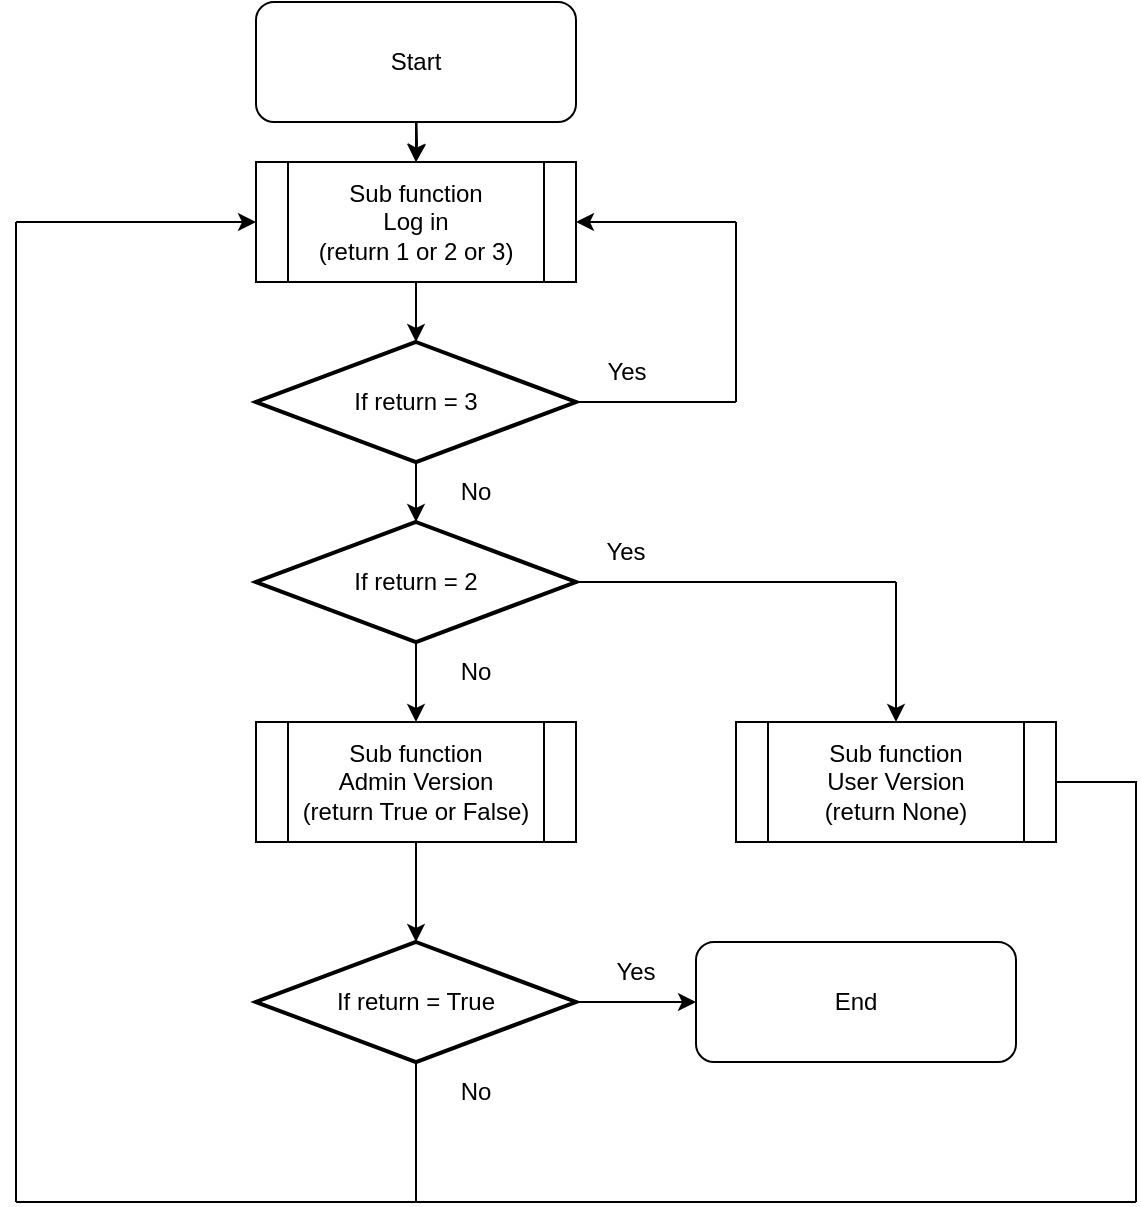 <mxfile version="22.1.3" type="github" pages="4">
  <diagram id="C5RBs43oDa-KdzZeNtuy" name="main">
    <mxGraphModel dx="1194" dy="1771" grid="1" gridSize="10" guides="1" tooltips="1" connect="1" arrows="1" fold="1" page="1" pageScale="1" pageWidth="827" pageHeight="1169" math="0" shadow="0">
      <root>
        <mxCell id="WIyWlLk6GJQsqaUBKTNV-0" />
        <mxCell id="WIyWlLk6GJQsqaUBKTNV-1" parent="WIyWlLk6GJQsqaUBKTNV-0" />
        <mxCell id="6enz5OEJdrbTb5CaprTX-15" style="edgeStyle=orthogonalEdgeStyle;rounded=0;orthogonalLoop=1;jettySize=auto;html=1;exitX=0.5;exitY=1;exitDx=0;exitDy=0;entryX=0.5;entryY=0;entryDx=0;entryDy=0;entryPerimeter=0;labelBackgroundColor=none;fontColor=default;" parent="WIyWlLk6GJQsqaUBKTNV-1" source="6enz5OEJdrbTb5CaprTX-1" target="6enz5OEJdrbTb5CaprTX-9" edge="1">
          <mxGeometry relative="1" as="geometry" />
        </mxCell>
        <mxCell id="6enz5OEJdrbTb5CaprTX-1" value="Sub function&lt;br&gt;Log in&lt;br&gt;(return 1 or 2 or 3)" style="shape=process;whiteSpace=wrap;html=1;backgroundOutline=1;rounded=0;labelBackgroundColor=none;" parent="WIyWlLk6GJQsqaUBKTNV-1" vertex="1">
          <mxGeometry x="320" y="-1040" width="160" height="60" as="geometry" />
        </mxCell>
        <mxCell id="6enz5OEJdrbTb5CaprTX-2" value="" style="endArrow=classic;html=1;rounded=0;exitX=0.5;exitY=1;exitDx=0;exitDy=0;exitPerimeter=0;entryX=0.5;entryY=0;entryDx=0;entryDy=0;labelBackgroundColor=none;fontColor=default;" parent="WIyWlLk6GJQsqaUBKTNV-1" target="6enz5OEJdrbTb5CaprTX-1" edge="1">
          <mxGeometry width="50" height="50" relative="1" as="geometry">
            <mxPoint x="400" y="-1070" as="sourcePoint" />
            <mxPoint x="440" y="-920" as="targetPoint" />
          </mxGeometry>
        </mxCell>
        <mxCell id="6enz5OEJdrbTb5CaprTX-9" value="If return = 3" style="strokeWidth=2;html=1;shape=mxgraph.flowchart.decision;whiteSpace=wrap;rounded=0;labelBackgroundColor=none;" parent="WIyWlLk6GJQsqaUBKTNV-1" vertex="1">
          <mxGeometry x="320" y="-950" width="160" height="60" as="geometry" />
        </mxCell>
        <mxCell id="6enz5OEJdrbTb5CaprTX-12" value="" style="edgeStyle=orthogonalEdgeStyle;rounded=0;orthogonalLoop=1;jettySize=auto;html=1;labelBackgroundColor=none;fontColor=default;" parent="WIyWlLk6GJQsqaUBKTNV-1" target="6enz5OEJdrbTb5CaprTX-1" edge="1">
          <mxGeometry relative="1" as="geometry">
            <mxPoint x="400" y="-1070" as="sourcePoint" />
          </mxGeometry>
        </mxCell>
        <mxCell id="6enz5OEJdrbTb5CaprTX-17" value="" style="endArrow=none;html=1;rounded=0;exitX=1;exitY=0.5;exitDx=0;exitDy=0;exitPerimeter=0;labelBackgroundColor=none;fontColor=default;" parent="WIyWlLk6GJQsqaUBKTNV-1" source="6enz5OEJdrbTb5CaprTX-9" edge="1">
          <mxGeometry width="50" height="50" relative="1" as="geometry">
            <mxPoint x="390" y="-870" as="sourcePoint" />
            <mxPoint x="560" y="-920" as="targetPoint" />
          </mxGeometry>
        </mxCell>
        <mxCell id="6enz5OEJdrbTb5CaprTX-18" value="" style="endArrow=classic;html=1;rounded=0;entryX=1;entryY=0.5;entryDx=0;entryDy=0;labelBackgroundColor=none;fontColor=default;" parent="WIyWlLk6GJQsqaUBKTNV-1" target="6enz5OEJdrbTb5CaprTX-1" edge="1">
          <mxGeometry width="50" height="50" relative="1" as="geometry">
            <mxPoint x="560" y="-1010" as="sourcePoint" />
            <mxPoint x="440" y="-920" as="targetPoint" />
          </mxGeometry>
        </mxCell>
        <mxCell id="6enz5OEJdrbTb5CaprTX-19" value="" style="endArrow=none;html=1;rounded=0;labelBackgroundColor=none;fontColor=default;" parent="WIyWlLk6GJQsqaUBKTNV-1" edge="1">
          <mxGeometry width="50" height="50" relative="1" as="geometry">
            <mxPoint x="560" y="-920" as="sourcePoint" />
            <mxPoint x="560" y="-1010" as="targetPoint" />
          </mxGeometry>
        </mxCell>
        <mxCell id="6enz5OEJdrbTb5CaprTX-20" value="Yes" style="text;html=1;align=center;verticalAlign=middle;resizable=0;points=[];autosize=1;strokeColor=none;fillColor=none;" parent="WIyWlLk6GJQsqaUBKTNV-1" vertex="1">
          <mxGeometry x="485" y="-950" width="40" height="30" as="geometry" />
        </mxCell>
        <mxCell id="6enz5OEJdrbTb5CaprTX-21" value="" style="endArrow=classic;html=1;rounded=0;exitX=0.5;exitY=1;exitDx=0;exitDy=0;exitPerimeter=0;entryX=0;entryY=1;entryDx=0;entryDy=0;" parent="WIyWlLk6GJQsqaUBKTNV-1" source="6enz5OEJdrbTb5CaprTX-9" target="6enz5OEJdrbTb5CaprTX-22" edge="1">
          <mxGeometry width="50" height="50" relative="1" as="geometry">
            <mxPoint x="390" y="-870" as="sourcePoint" />
            <mxPoint x="400" y="-840" as="targetPoint" />
          </mxGeometry>
        </mxCell>
        <mxCell id="6enz5OEJdrbTb5CaprTX-22" value="No" style="text;html=1;strokeColor=none;fillColor=none;align=center;verticalAlign=middle;whiteSpace=wrap;rounded=0;" parent="WIyWlLk6GJQsqaUBKTNV-1" vertex="1">
          <mxGeometry x="400" y="-890" width="60" height="30" as="geometry" />
        </mxCell>
        <mxCell id="6enz5OEJdrbTb5CaprTX-23" value="If return = 2" style="strokeWidth=2;html=1;shape=mxgraph.flowchart.decision;whiteSpace=wrap;" parent="WIyWlLk6GJQsqaUBKTNV-1" vertex="1">
          <mxGeometry x="320" y="-860" width="160" height="60" as="geometry" />
        </mxCell>
        <mxCell id="6enz5OEJdrbTb5CaprTX-24" value="" style="endArrow=none;html=1;rounded=0;exitX=1;exitY=0.5;exitDx=0;exitDy=0;exitPerimeter=0;" parent="WIyWlLk6GJQsqaUBKTNV-1" source="6enz5OEJdrbTb5CaprTX-23" edge="1">
          <mxGeometry width="50" height="50" relative="1" as="geometry">
            <mxPoint x="370" y="-830" as="sourcePoint" />
            <mxPoint x="640" y="-830" as="targetPoint" />
          </mxGeometry>
        </mxCell>
        <mxCell id="6enz5OEJdrbTb5CaprTX-29" value="" style="endArrow=classic;html=1;rounded=0;exitX=0.5;exitY=1;exitDx=0;exitDy=0;exitPerimeter=0;" parent="WIyWlLk6GJQsqaUBKTNV-1" source="6enz5OEJdrbTb5CaprTX-23" edge="1">
          <mxGeometry width="50" height="50" relative="1" as="geometry">
            <mxPoint x="370" y="-830" as="sourcePoint" />
            <mxPoint x="400" y="-760" as="targetPoint" />
          </mxGeometry>
        </mxCell>
        <mxCell id="6enz5OEJdrbTb5CaprTX-30" value="" style="endArrow=classic;html=1;rounded=0;" parent="WIyWlLk6GJQsqaUBKTNV-1" edge="1">
          <mxGeometry width="50" height="50" relative="1" as="geometry">
            <mxPoint x="640" y="-830" as="sourcePoint" />
            <mxPoint x="640" y="-760" as="targetPoint" />
          </mxGeometry>
        </mxCell>
        <mxCell id="NWxNYZcZLYWFYry7puAv-0" value="Sub function&lt;br&gt;Admin Version&lt;br&gt;(return True or False)" style="shape=process;whiteSpace=wrap;html=1;backgroundOutline=1;rounded=0;labelBackgroundColor=none;" parent="WIyWlLk6GJQsqaUBKTNV-1" vertex="1">
          <mxGeometry x="320" y="-760" width="160" height="60" as="geometry" />
        </mxCell>
        <mxCell id="NWxNYZcZLYWFYry7puAv-1" value="Sub function&lt;br&gt;User Version&lt;br&gt;(return None)" style="shape=process;whiteSpace=wrap;html=1;backgroundOutline=1;rounded=0;labelBackgroundColor=none;" parent="WIyWlLk6GJQsqaUBKTNV-1" vertex="1">
          <mxGeometry x="560" y="-760" width="160" height="60" as="geometry" />
        </mxCell>
        <mxCell id="NWxNYZcZLYWFYry7puAv-2" value="" style="endArrow=none;html=1;rounded=0;entryX=0.5;entryY=1;entryDx=0;entryDy=0;" parent="WIyWlLk6GJQsqaUBKTNV-1" edge="1">
          <mxGeometry width="50" height="50" relative="1" as="geometry">
            <mxPoint x="400" y="-520" as="sourcePoint" />
            <mxPoint x="400" y="-590" as="targetPoint" />
          </mxGeometry>
        </mxCell>
        <mxCell id="NWxNYZcZLYWFYry7puAv-3" value="" style="endArrow=none;html=1;rounded=0;entryX=1;entryY=0.5;entryDx=0;entryDy=0;" parent="WIyWlLk6GJQsqaUBKTNV-1" edge="1" target="NWxNYZcZLYWFYry7puAv-1">
          <mxGeometry width="50" height="50" relative="1" as="geometry">
            <mxPoint x="760" y="-520" as="sourcePoint" />
            <mxPoint x="760" y="-700" as="targetPoint" />
            <Array as="points">
              <mxPoint x="760" y="-730" />
            </Array>
          </mxGeometry>
        </mxCell>
        <mxCell id="NWxNYZcZLYWFYry7puAv-4" value="" style="endArrow=none;html=1;rounded=0;" parent="WIyWlLk6GJQsqaUBKTNV-1" edge="1">
          <mxGeometry width="50" height="50" relative="1" as="geometry">
            <mxPoint x="200" y="-520" as="sourcePoint" />
            <mxPoint x="760" y="-520" as="targetPoint" />
            <Array as="points" />
          </mxGeometry>
        </mxCell>
        <mxCell id="NWxNYZcZLYWFYry7puAv-5" value="" style="endArrow=none;html=1;rounded=0;" parent="WIyWlLk6GJQsqaUBKTNV-1" edge="1">
          <mxGeometry width="50" height="50" relative="1" as="geometry">
            <mxPoint x="200" y="-520" as="sourcePoint" />
            <mxPoint x="200" y="-1010" as="targetPoint" />
          </mxGeometry>
        </mxCell>
        <mxCell id="NWxNYZcZLYWFYry7puAv-6" value="" style="endArrow=classic;html=1;rounded=0;entryX=0;entryY=0.5;entryDx=0;entryDy=0;" parent="WIyWlLk6GJQsqaUBKTNV-1" target="6enz5OEJdrbTb5CaprTX-1" edge="1">
          <mxGeometry width="50" height="50" relative="1" as="geometry">
            <mxPoint x="200" y="-1010" as="sourcePoint" />
            <mxPoint x="440" y="-860" as="targetPoint" />
          </mxGeometry>
        </mxCell>
        <mxCell id="3lK4cLOx4qY84Cscn4ym-0" value="Start" style="rounded=1;whiteSpace=wrap;html=1;" parent="WIyWlLk6GJQsqaUBKTNV-1" vertex="1">
          <mxGeometry x="320" y="-1120" width="160" height="60" as="geometry" />
        </mxCell>
        <mxCell id="UwaHPFOJyRqvjKC1ZZcI-0" value="Yes" style="text;html=1;strokeColor=none;fillColor=none;align=center;verticalAlign=middle;whiteSpace=wrap;rounded=0;" parent="WIyWlLk6GJQsqaUBKTNV-1" vertex="1">
          <mxGeometry x="475" y="-860" width="60" height="30" as="geometry" />
        </mxCell>
        <mxCell id="UwaHPFOJyRqvjKC1ZZcI-1" value="No" style="text;html=1;strokeColor=none;fillColor=none;align=center;verticalAlign=middle;whiteSpace=wrap;rounded=0;" parent="WIyWlLk6GJQsqaUBKTNV-1" vertex="1">
          <mxGeometry x="400" y="-800" width="60" height="30" as="geometry" />
        </mxCell>
        <mxCell id="I5vnruz-12BP2LZvmjW6-2" value="" style="edgeStyle=orthogonalEdgeStyle;rounded=0;orthogonalLoop=1;jettySize=auto;html=1;" edge="1" parent="WIyWlLk6GJQsqaUBKTNV-1" source="I5vnruz-12BP2LZvmjW6-0" target="I5vnruz-12BP2LZvmjW6-1">
          <mxGeometry relative="1" as="geometry" />
        </mxCell>
        <mxCell id="I5vnruz-12BP2LZvmjW6-0" value="If return = True" style="strokeWidth=2;html=1;shape=mxgraph.flowchart.decision;whiteSpace=wrap;" vertex="1" parent="WIyWlLk6GJQsqaUBKTNV-1">
          <mxGeometry x="320" y="-650" width="160" height="60" as="geometry" />
        </mxCell>
        <mxCell id="I5vnruz-12BP2LZvmjW6-1" value="End" style="rounded=1;whiteSpace=wrap;html=1;" vertex="1" parent="WIyWlLk6GJQsqaUBKTNV-1">
          <mxGeometry x="540" y="-650" width="160" height="60" as="geometry" />
        </mxCell>
        <mxCell id="I5vnruz-12BP2LZvmjW6-3" value="Yes" style="text;html=1;strokeColor=none;fillColor=none;align=center;verticalAlign=middle;whiteSpace=wrap;rounded=0;" vertex="1" parent="WIyWlLk6GJQsqaUBKTNV-1">
          <mxGeometry x="480" y="-650" width="60" height="30" as="geometry" />
        </mxCell>
        <mxCell id="I5vnruz-12BP2LZvmjW6-4" value="" style="endArrow=classic;html=1;rounded=0;exitX=0.5;exitY=1;exitDx=0;exitDy=0;entryX=0.5;entryY=0;entryDx=0;entryDy=0;entryPerimeter=0;" edge="1" parent="WIyWlLk6GJQsqaUBKTNV-1" source="NWxNYZcZLYWFYry7puAv-0" target="I5vnruz-12BP2LZvmjW6-0">
          <mxGeometry width="50" height="50" relative="1" as="geometry">
            <mxPoint x="390" y="-700" as="sourcePoint" />
            <mxPoint x="440" y="-750" as="targetPoint" />
          </mxGeometry>
        </mxCell>
        <mxCell id="I5vnruz-12BP2LZvmjW6-5" value="No" style="text;html=1;strokeColor=none;fillColor=none;align=center;verticalAlign=middle;whiteSpace=wrap;rounded=0;" vertex="1" parent="WIyWlLk6GJQsqaUBKTNV-1">
          <mxGeometry x="400" y="-590" width="60" height="30" as="geometry" />
        </mxCell>
      </root>
    </mxGraphModel>
  </diagram>
  <diagram id="lPfPYhZX37Ys6rhQY8Yy" name="Log in">
    <mxGraphModel dx="1194" dy="602" grid="1" gridSize="10" guides="1" tooltips="1" connect="1" arrows="1" fold="1" page="1" pageScale="1" pageWidth="850" pageHeight="1100" math="0" shadow="0">
      <root>
        <mxCell id="0" />
        <mxCell id="1" parent="0" />
        <mxCell id="Y56wRlROdFcQcHGWlE_C-2" value="" style="edgeStyle=orthogonalEdgeStyle;rounded=0;orthogonalLoop=1;jettySize=auto;html=1;" parent="1" source="LkUEKqmfBQPEc4qv643J-1" target="Y56wRlROdFcQcHGWlE_C-1" edge="1">
          <mxGeometry relative="1" as="geometry" />
        </mxCell>
        <mxCell id="LkUEKqmfBQPEc4qv643J-1" value="Start&lt;br&gt;(Log in)&lt;br&gt;(return 1 or 2 or 3)" style="rounded=1;whiteSpace=wrap;html=1;" parent="1" vertex="1">
          <mxGeometry x="360" y="50" width="120" height="60" as="geometry" />
        </mxCell>
        <mxCell id="TfebohK-rRCDdvjL5UtZ-2" value="" style="edgeStyle=orthogonalEdgeStyle;rounded=0;orthogonalLoop=1;jettySize=auto;html=1;" parent="1" source="Y56wRlROdFcQcHGWlE_C-1" target="TfebohK-rRCDdvjL5UtZ-1" edge="1">
          <mxGeometry relative="1" as="geometry" />
        </mxCell>
        <mxCell id="Y56wRlROdFcQcHGWlE_C-1" value="Input username" style="shape=parallelogram;perimeter=parallelogramPerimeter;whiteSpace=wrap;html=1;fixedSize=1;" parent="1" vertex="1">
          <mxGeometry x="320" y="160" width="200" height="60" as="geometry" />
        </mxCell>
        <mxCell id="TfebohK-rRCDdvjL5UtZ-5" value="" style="edgeStyle=orthogonalEdgeStyle;rounded=0;orthogonalLoop=1;jettySize=auto;html=1;" parent="1" source="TfebohK-rRCDdvjL5UtZ-1" target="TfebohK-rRCDdvjL5UtZ-4" edge="1">
          <mxGeometry relative="1" as="geometry" />
        </mxCell>
        <mxCell id="TfebohK-rRCDdvjL5UtZ-1" value="Input password" style="shape=parallelogram;perimeter=parallelogramPerimeter;whiteSpace=wrap;html=1;fixedSize=1;" parent="1" vertex="1">
          <mxGeometry x="320" y="280" width="200" height="60" as="geometry" />
        </mxCell>
        <mxCell id="TfebohK-rRCDdvjL5UtZ-7" value="" style="edgeStyle=orthogonalEdgeStyle;rounded=0;orthogonalLoop=1;jettySize=auto;html=1;" parent="1" source="TfebohK-rRCDdvjL5UtZ-4" target="TfebohK-rRCDdvjL5UtZ-6" edge="1">
          <mxGeometry relative="1" as="geometry" />
        </mxCell>
        <mxCell id="TfebohK-rRCDdvjL5UtZ-4" value="Read account data in Account folder" style="rounded=0;whiteSpace=wrap;html=1;" parent="1" vertex="1">
          <mxGeometry x="320" y="390" width="200" height="60" as="geometry" />
        </mxCell>
        <mxCell id="frLOJuZrzJgLOSuv3fP3-2" value="" style="edgeStyle=orthogonalEdgeStyle;rounded=0;orthogonalLoop=1;jettySize=auto;html=1;" parent="1" source="TfebohK-rRCDdvjL5UtZ-6" target="frLOJuZrzJgLOSuv3fP3-1" edge="1">
          <mxGeometry relative="1" as="geometry" />
        </mxCell>
        <mxCell id="frLOJuZrzJgLOSuv3fP3-5" value="" style="edgeStyle=orthogonalEdgeStyle;rounded=0;orthogonalLoop=1;jettySize=auto;html=1;" parent="1" source="TfebohK-rRCDdvjL5UtZ-6" target="frLOJuZrzJgLOSuv3fP3-4" edge="1">
          <mxGeometry relative="1" as="geometry" />
        </mxCell>
        <mxCell id="TfebohK-rRCDdvjL5UtZ-6" value="If username = admin&#39;s username&lt;br&gt;and password = admin&#39;s password" style="rhombus;whiteSpace=wrap;html=1;" parent="1" vertex="1">
          <mxGeometry x="280" y="500" width="280" height="80" as="geometry" />
        </mxCell>
        <mxCell id="frLOJuZrzJgLOSuv3fP3-1" value="return 1" style="strokeWidth=2;html=1;shape=mxgraph.flowchart.terminator;whiteSpace=wrap;" parent="1" vertex="1">
          <mxGeometry x="640" y="510" width="160" height="60" as="geometry" />
        </mxCell>
        <mxCell id="frLOJuZrzJgLOSuv3fP3-3" value="Yes" style="text;html=1;strokeColor=none;fillColor=none;align=center;verticalAlign=middle;whiteSpace=wrap;rounded=0;" parent="1" vertex="1">
          <mxGeometry x="550" y="510" width="60" height="30" as="geometry" />
        </mxCell>
        <mxCell id="frLOJuZrzJgLOSuv3fP3-4" value="If username = user&#39;s username&lt;br&gt;and password = user&#39;s password" style="rhombus;whiteSpace=wrap;html=1;" parent="1" vertex="1">
          <mxGeometry x="280" y="630" width="280" height="80" as="geometry" />
        </mxCell>
        <mxCell id="frLOJuZrzJgLOSuv3fP3-6" value="" style="endArrow=classic;html=1;rounded=0;exitX=1;exitY=0.5;exitDx=0;exitDy=0;" parent="1" source="frLOJuZrzJgLOSuv3fP3-4" edge="1">
          <mxGeometry width="50" height="50" relative="1" as="geometry">
            <mxPoint x="400" y="570" as="sourcePoint" />
            <mxPoint x="640" y="670" as="targetPoint" />
          </mxGeometry>
        </mxCell>
        <mxCell id="frLOJuZrzJgLOSuv3fP3-7" value="return 2" style="strokeWidth=2;html=1;shape=mxgraph.flowchart.terminator;whiteSpace=wrap;" parent="1" vertex="1">
          <mxGeometry x="640" y="640" width="160" height="60" as="geometry" />
        </mxCell>
        <mxCell id="frLOJuZrzJgLOSuv3fP3-8" value="Yes" style="text;html=1;strokeColor=none;fillColor=none;align=center;verticalAlign=middle;whiteSpace=wrap;rounded=0;" parent="1" vertex="1">
          <mxGeometry x="550" y="640" width="60" height="30" as="geometry" />
        </mxCell>
        <mxCell id="frLOJuZrzJgLOSuv3fP3-9" value="No" style="text;html=1;strokeColor=none;fillColor=none;align=center;verticalAlign=middle;whiteSpace=wrap;rounded=0;" parent="1" vertex="1">
          <mxGeometry x="420" y="580" width="60" height="30" as="geometry" />
        </mxCell>
        <mxCell id="frLOJuZrzJgLOSuv3fP3-10" value="No" style="text;html=1;strokeColor=none;fillColor=none;align=center;verticalAlign=middle;whiteSpace=wrap;rounded=0;" parent="1" vertex="1">
          <mxGeometry x="420" y="710" width="60" height="30" as="geometry" />
        </mxCell>
        <mxCell id="frLOJuZrzJgLOSuv3fP3-11" value="return 3" style="strokeWidth=2;html=1;shape=mxgraph.flowchart.terminator;whiteSpace=wrap;" parent="1" vertex="1">
          <mxGeometry x="340" y="870" width="160" height="60" as="geometry" />
        </mxCell>
        <mxCell id="Zry4dnPvfqmXmLOENEDX-1" value="" style="endArrow=classic;html=1;rounded=0;exitX=0;exitY=0;exitDx=0;exitDy=0;" parent="1" source="frLOJuZrzJgLOSuv3fP3-10" edge="1">
          <mxGeometry width="50" height="50" relative="1" as="geometry">
            <mxPoint x="400" y="770" as="sourcePoint" />
            <mxPoint x="420" y="760" as="targetPoint" />
          </mxGeometry>
        </mxCell>
        <mxCell id="cYk3f-sSgWu6lvyCfSIN-1" value="" style="edgeStyle=orthogonalEdgeStyle;rounded=0;orthogonalLoop=1;jettySize=auto;html=1;" parent="1" source="Zry4dnPvfqmXmLOENEDX-2" target="frLOJuZrzJgLOSuv3fP3-11" edge="1">
          <mxGeometry relative="1" as="geometry" />
        </mxCell>
        <mxCell id="Zry4dnPvfqmXmLOENEDX-2" value="display &quot;Username or password is incorrect&quot;" style="strokeWidth=2;html=1;shape=mxgraph.flowchart.display;whiteSpace=wrap;" parent="1" vertex="1">
          <mxGeometry x="280" y="760" width="280" height="60" as="geometry" />
        </mxCell>
      </root>
    </mxGraphModel>
  </diagram>
  <diagram id="Ozkw80WTlHY6r1dZZdZc" name="User Version">
    <mxGraphModel dx="1194" dy="602" grid="1" gridSize="10" guides="1" tooltips="1" connect="1" arrows="1" fold="1" page="1" pageScale="1" pageWidth="827" pageHeight="1169" math="0" shadow="0">
      <root>
        <mxCell id="0" />
        <mxCell id="1" parent="0" />
        <mxCell id="hmKulJ8iJjq9olE1y1c4-3" value="" style="edgeStyle=orthogonalEdgeStyle;rounded=0;orthogonalLoop=1;jettySize=auto;html=1;" parent="1" source="keP14_cEUTgFbbywV4Uj-1" target="hmKulJ8iJjq9olE1y1c4-2" edge="1">
          <mxGeometry relative="1" as="geometry" />
        </mxCell>
        <mxCell id="keP14_cEUTgFbbywV4Uj-1" value="Start&lt;br&gt;(User Version)&lt;br&gt;(return None)" style="rounded=1;whiteSpace=wrap;html=1;" parent="1" vertex="1">
          <mxGeometry x="80" y="20" width="120" height="60" as="geometry" />
        </mxCell>
        <mxCell id="hmKulJ8iJjq9olE1y1c4-5" value="" style="edgeStyle=orthogonalEdgeStyle;rounded=0;orthogonalLoop=1;jettySize=auto;html=1;entryX=0.5;entryY=0;entryDx=0;entryDy=0;entryPerimeter=0;" parent="1" source="hmKulJ8iJjq9olE1y1c4-2" target="4KAACVoxcUSxn9bKbL-m-1" edge="1">
          <mxGeometry relative="1" as="geometry">
            <mxPoint x="140" y="240" as="targetPoint" />
          </mxGeometry>
        </mxCell>
        <mxCell id="hmKulJ8iJjq9olE1y1c4-2" value="stage = 1" style="shape=parallelogram;perimeter=parallelogramPerimeter;whiteSpace=wrap;html=1;fixedSize=1;" parent="1" vertex="1">
          <mxGeometry x="40" y="140" width="200" height="60" as="geometry" />
        </mxCell>
        <mxCell id="4KAACVoxcUSxn9bKbL-m-1" value="If stage = 1" style="strokeWidth=2;html=1;shape=mxgraph.flowchart.decision;whiteSpace=wrap;" parent="1" vertex="1">
          <mxGeometry x="40" y="280" width="200" height="80" as="geometry" />
        </mxCell>
        <mxCell id="4KAACVoxcUSxn9bKbL-m-2" value="" style="endArrow=classic;html=1;rounded=0;exitX=1;exitY=0.5;exitDx=0;exitDy=0;exitPerimeter=0;entryX=1;entryY=1;entryDx=0;entryDy=0;" parent="1" source="4KAACVoxcUSxn9bKbL-m-1" target="4KAACVoxcUSxn9bKbL-m-3" edge="1">
          <mxGeometry width="50" height="50" relative="1" as="geometry">
            <mxPoint x="390" y="320" as="sourcePoint" />
            <mxPoint x="320" y="320" as="targetPoint" />
          </mxGeometry>
        </mxCell>
        <mxCell id="4KAACVoxcUSxn9bKbL-m-3" value="Yes" style="text;html=1;strokeColor=none;fillColor=none;align=center;verticalAlign=middle;whiteSpace=wrap;rounded=0;" parent="1" vertex="1">
          <mxGeometry x="240" y="290" width="60" height="30" as="geometry" />
        </mxCell>
        <mxCell id="4KAACVoxcUSxn9bKbL-m-4" value="" style="endArrow=classic;html=1;rounded=0;exitX=0.5;exitY=1;exitDx=0;exitDy=0;exitPerimeter=0;entryX=0.5;entryY=0;entryDx=0;entryDy=0;" parent="1" source="4KAACVoxcUSxn9bKbL-m-1" edge="1" target="M9PST7t6meDYjvWlfZaL-11">
          <mxGeometry width="50" height="50" relative="1" as="geometry">
            <mxPoint x="390" y="320" as="sourcePoint" />
            <mxPoint x="140" y="1000" as="targetPoint" />
          </mxGeometry>
        </mxCell>
        <mxCell id="4KAACVoxcUSxn9bKbL-m-5" value="No" style="text;html=1;strokeColor=none;fillColor=none;align=center;verticalAlign=middle;whiteSpace=wrap;rounded=0;" parent="1" vertex="1">
          <mxGeometry x="140" y="360" width="60" height="30" as="geometry" />
        </mxCell>
        <mxCell id="JJ_sG3BNEyajGusG4mpx-5" value="" style="edgeStyle=orthogonalEdgeStyle;rounded=0;orthogonalLoop=1;jettySize=auto;html=1;" parent="1" source="JJ_sG3BNEyajGusG4mpx-3" target="JJ_sG3BNEyajGusG4mpx-4" edge="1">
          <mxGeometry relative="1" as="geometry" />
        </mxCell>
        <mxCell id="JJ_sG3BNEyajGusG4mpx-3" value="display table of film, rating and time length" style="strokeWidth=2;html=1;shape=mxgraph.flowchart.display;whiteSpace=wrap;" parent="1" vertex="1">
          <mxGeometry x="320" y="390" width="140" height="80" as="geometry" />
        </mxCell>
        <mxCell id="JJ_sG3BNEyajGusG4mpx-7" value="" style="edgeStyle=orthogonalEdgeStyle;rounded=0;orthogonalLoop=1;jettySize=auto;html=1;" parent="1" source="JJ_sG3BNEyajGusG4mpx-4" target="JJ_sG3BNEyajGusG4mpx-6" edge="1">
          <mxGeometry relative="1" as="geometry" />
        </mxCell>
        <mxCell id="JJ_sG3BNEyajGusG4mpx-4" value="choose = count of film + 1" style="shape=parallelogram;html=1;strokeWidth=2;perimeter=parallelogramPerimeter;whiteSpace=wrap;rounded=1;arcSize=12;size=0.23;" parent="1" vertex="1">
          <mxGeometry x="290" y="510" width="200" height="80" as="geometry" />
        </mxCell>
        <mxCell id="JJ_sG3BNEyajGusG4mpx-9" value="" style="edgeStyle=orthogonalEdgeStyle;rounded=0;orthogonalLoop=1;jettySize=auto;html=1;" parent="1" source="JJ_sG3BNEyajGusG4mpx-6" target="JJ_sG3BNEyajGusG4mpx-8" edge="1">
          <mxGeometry relative="1" as="geometry" />
        </mxCell>
        <mxCell id="JJ_sG3BNEyajGusG4mpx-6" value="input int_input" style="shape=parallelogram;html=1;strokeWidth=2;perimeter=parallelogramPerimeter;whiteSpace=wrap;rounded=1;arcSize=12;size=0.23;" parent="1" vertex="1">
          <mxGeometry x="290" y="630" width="200" height="80" as="geometry" />
        </mxCell>
        <mxCell id="JJ_sG3BNEyajGusG4mpx-11" value="" style="edgeStyle=orthogonalEdgeStyle;rounded=0;orthogonalLoop=1;jettySize=auto;html=1;" parent="1" source="JJ_sG3BNEyajGusG4mpx-8" target="JJ_sG3BNEyajGusG4mpx-10" edge="1">
          <mxGeometry relative="1" as="geometry" />
        </mxCell>
        <mxCell id="JJ_sG3BNEyajGusG4mpx-18" value="" style="edgeStyle=orthogonalEdgeStyle;rounded=0;orthogonalLoop=1;jettySize=auto;html=1;" parent="1" source="JJ_sG3BNEyajGusG4mpx-8" target="JJ_sG3BNEyajGusG4mpx-17" edge="1">
          <mxGeometry relative="1" as="geometry" />
        </mxCell>
        <mxCell id="JJ_sG3BNEyajGusG4mpx-8" value="If int_input is not&lt;br&gt;integer or int_input &amp;lt;= 0&lt;br&gt;or int_input &amp;gt; choose" style="strokeWidth=2;html=1;shape=mxgraph.flowchart.decision;whiteSpace=wrap;" parent="1" vertex="1">
          <mxGeometry x="290" y="750" width="200" height="90" as="geometry" />
        </mxCell>
        <mxCell id="JJ_sG3BNEyajGusG4mpx-10" value="display &quot;input incorrect&quot;" style="strokeWidth=2;html=1;shape=mxgraph.flowchart.display;whiteSpace=wrap;" parent="1" vertex="1">
          <mxGeometry x="550" y="765" width="100" height="60" as="geometry" />
        </mxCell>
        <mxCell id="JJ_sG3BNEyajGusG4mpx-13" value="" style="endArrow=classic;html=1;rounded=0;exitX=0.5;exitY=0;exitDx=0;exitDy=0;exitPerimeter=0;entryX=1;entryY=0.5;entryDx=0;entryDy=0;entryPerimeter=0;" parent="1" source="JJ_sG3BNEyajGusG4mpx-10" target="JJ_sG3BNEyajGusG4mpx-3" edge="1">
          <mxGeometry width="50" height="50" relative="1" as="geometry">
            <mxPoint x="410" y="670" as="sourcePoint" />
            <mxPoint x="590" y="590" as="targetPoint" />
            <Array as="points">
              <mxPoint x="600" y="430" />
            </Array>
          </mxGeometry>
        </mxCell>
        <mxCell id="JJ_sG3BNEyajGusG4mpx-17" value="If int_input = choose" style="strokeWidth=2;html=1;shape=mxgraph.flowchart.decision;whiteSpace=wrap;" parent="1" vertex="1">
          <mxGeometry x="290" y="880" width="200" height="80" as="geometry" />
        </mxCell>
        <mxCell id="_Fe4xNl5HOU15u2QHRXC-1" value="Yes" style="text;html=1;strokeColor=none;fillColor=none;align=center;verticalAlign=middle;whiteSpace=wrap;rounded=0;" parent="1" vertex="1">
          <mxGeometry x="490" y="765" width="60" height="30" as="geometry" />
        </mxCell>
        <mxCell id="_Fe4xNl5HOU15u2QHRXC-2" value="No" style="text;html=1;strokeColor=none;fillColor=none;align=center;verticalAlign=middle;whiteSpace=wrap;rounded=0;" parent="1" vertex="1">
          <mxGeometry x="390" y="840" width="60" height="30" as="geometry" />
        </mxCell>
        <mxCell id="_Fe4xNl5HOU15u2QHRXC-3" value="" style="endArrow=classic;html=1;rounded=0;exitX=1;exitY=0.5;exitDx=0;exitDy=0;exitPerimeter=0;" parent="1" source="JJ_sG3BNEyajGusG4mpx-17" edge="1">
          <mxGeometry width="50" height="50" relative="1" as="geometry">
            <mxPoint x="410" y="800" as="sourcePoint" />
            <mxPoint x="550" y="920" as="targetPoint" />
          </mxGeometry>
        </mxCell>
        <mxCell id="yVgEih11QgOu_9ApaXN7-1" value="return None&lt;br&gt;(Log out)" style="strokeWidth=2;html=1;shape=mxgraph.flowchart.terminator;whiteSpace=wrap;" parent="1" vertex="1">
          <mxGeometry x="550" y="890" width="160" height="60" as="geometry" />
        </mxCell>
        <mxCell id="yVgEih11QgOu_9ApaXN7-2" value="" style="endArrow=classic;html=1;rounded=0;exitX=0.5;exitY=1;exitDx=0;exitDy=0;exitPerimeter=0;" parent="1" source="JJ_sG3BNEyajGusG4mpx-17" edge="1">
          <mxGeometry width="50" height="50" relative="1" as="geometry">
            <mxPoint x="390" y="1000" as="sourcePoint" />
            <mxPoint x="390" y="1000" as="targetPoint" />
          </mxGeometry>
        </mxCell>
        <mxCell id="yVgEih11QgOu_9ApaXN7-3" value="Yes" style="text;html=1;strokeColor=none;fillColor=none;align=center;verticalAlign=middle;whiteSpace=wrap;rounded=0;" parent="1" vertex="1">
          <mxGeometry x="490" y="890" width="60" height="30" as="geometry" />
        </mxCell>
        <mxCell id="v6psPL8xud7T03IMBfN6-2" value="" style="edgeStyle=orthogonalEdgeStyle;rounded=0;orthogonalLoop=1;jettySize=auto;html=1;" parent="1" source="v6psPL8xud7T03IMBfN6-1" target="JJ_sG3BNEyajGusG4mpx-3" edge="1">
          <mxGeometry relative="1" as="geometry" />
        </mxCell>
        <mxCell id="v6psPL8xud7T03IMBfN6-1" value="Read films data in Film folder" style="rounded=0;whiteSpace=wrap;html=1;" parent="1" vertex="1">
          <mxGeometry x="300" y="290" width="180" height="60" as="geometry" />
        </mxCell>
        <mxCell id="M9PST7t6meDYjvWlfZaL-1" value="No" style="text;html=1;strokeColor=none;fillColor=none;align=center;verticalAlign=middle;whiteSpace=wrap;rounded=0;" parent="1" vertex="1">
          <mxGeometry x="390" y="960" width="60" height="30" as="geometry" />
        </mxCell>
        <mxCell id="M9PST7t6meDYjvWlfZaL-4" value="" style="edgeStyle=orthogonalEdgeStyle;rounded=0;orthogonalLoop=1;jettySize=auto;html=1;" parent="1" source="M9PST7t6meDYjvWlfZaL-2" target="M9PST7t6meDYjvWlfZaL-3" edge="1">
          <mxGeometry relative="1" as="geometry" />
        </mxCell>
        <mxCell id="M9PST7t6meDYjvWlfZaL-2" value="stage = 2" style="shape=parallelogram;html=1;strokeWidth=2;perimeter=parallelogramPerimeter;whiteSpace=wrap;rounded=1;arcSize=12;size=0.23;" parent="1" vertex="1">
          <mxGeometry x="290" y="1000" width="200" height="60" as="geometry" />
        </mxCell>
        <mxCell id="M9PST7t6meDYjvWlfZaL-3" value="filmname = list of &lt;br&gt;filmname [int_input]" style="shape=parallelogram;html=1;strokeWidth=2;perimeter=parallelogramPerimeter;whiteSpace=wrap;rounded=1;arcSize=12;size=0.23;" parent="1" vertex="1">
          <mxGeometry x="290" y="1100" width="200" height="60" as="geometry" />
        </mxCell>
        <mxCell id="M9PST7t6meDYjvWlfZaL-6" value="" style="endArrow=none;html=1;rounded=0;exitX=0.5;exitY=0;exitDx=0;exitDy=0;" parent="1" source="M9PST7t6meDYjvWlfZaL-17" edge="1">
          <mxGeometry width="50" height="50" relative="1" as="geometry">
            <mxPoint x="390" y="1000" as="sourcePoint" />
            <mxPoint x="200" y="240" as="targetPoint" />
            <Array as="points">
              <mxPoint x="750" y="1000" />
              <mxPoint x="750" y="920" />
              <mxPoint x="750" y="240" />
            </Array>
          </mxGeometry>
        </mxCell>
        <mxCell id="M9PST7t6meDYjvWlfZaL-7" value="" style="endArrow=classic;html=1;rounded=0;" parent="1" edge="1">
          <mxGeometry width="50" height="50" relative="1" as="geometry">
            <mxPoint x="200" y="240" as="sourcePoint" />
            <mxPoint x="140" y="240" as="targetPoint" />
          </mxGeometry>
        </mxCell>
        <mxCell id="M9PST7t6meDYjvWlfZaL-11" value="A" style="ellipse;whiteSpace=wrap;html=1;aspect=fixed;" parent="1" vertex="1">
          <mxGeometry x="100" y="400" width="80" height="80" as="geometry" />
        </mxCell>
        <mxCell id="M9PST7t6meDYjvWlfZaL-12" value="A" style="ellipse;whiteSpace=wrap;html=1;aspect=fixed;" parent="1" vertex="1">
          <mxGeometry x="100" y="1200" width="80" height="80" as="geometry" />
        </mxCell>
        <mxCell id="M9PST7t6meDYjvWlfZaL-13" value="" style="endArrow=classic;html=1;rounded=0;exitX=0.5;exitY=1;exitDx=0;exitDy=0;" parent="1" source="M9PST7t6meDYjvWlfZaL-12" edge="1">
          <mxGeometry width="50" height="50" relative="1" as="geometry">
            <mxPoint x="450" y="1510" as="sourcePoint" />
            <mxPoint x="140" y="1320" as="targetPoint" />
          </mxGeometry>
        </mxCell>
        <mxCell id="M9PST7t6meDYjvWlfZaL-14" value="If stage = 2" style="strokeWidth=2;html=1;shape=mxgraph.flowchart.decision;whiteSpace=wrap;" parent="1" vertex="1">
          <mxGeometry x="60" y="1320" width="160" height="80" as="geometry" />
        </mxCell>
        <mxCell id="M9PST7t6meDYjvWlfZaL-15" value="" style="endArrow=classic;html=1;rounded=0;exitX=1;exitY=0.5;exitDx=0;exitDy=0;exitPerimeter=0;entryX=1;entryY=1;entryDx=0;entryDy=0;" parent="1" source="M9PST7t6meDYjvWlfZaL-14" target="M9PST7t6meDYjvWlfZaL-16" edge="1">
          <mxGeometry width="50" height="50" relative="1" as="geometry">
            <mxPoint x="410" y="1510" as="sourcePoint" />
            <mxPoint x="300" y="1360" as="targetPoint" />
          </mxGeometry>
        </mxCell>
        <mxCell id="M9PST7t6meDYjvWlfZaL-16" value="Yes" style="text;html=1;strokeColor=none;fillColor=none;align=center;verticalAlign=middle;whiteSpace=wrap;rounded=0;" parent="1" vertex="1">
          <mxGeometry x="220" y="1330" width="60" height="30" as="geometry" />
        </mxCell>
        <mxCell id="M9PST7t6meDYjvWlfZaL-17" value="while loop&lt;br&gt;(User Version)" style="ellipse;whiteSpace=wrap;html=1;aspect=fixed;" parent="1" vertex="1">
          <mxGeometry x="700" y="1030" width="100" height="100" as="geometry" />
        </mxCell>
        <mxCell id="M9PST7t6meDYjvWlfZaL-22" value="" style="edgeStyle=orthogonalEdgeStyle;rounded=0;orthogonalLoop=1;jettySize=auto;html=1;" parent="1" source="M9PST7t6meDYjvWlfZaL-20" target="M9PST7t6meDYjvWlfZaL-21" edge="1">
          <mxGeometry relative="1" as="geometry" />
        </mxCell>
        <mxCell id="M9PST7t6meDYjvWlfZaL-20" value="Read films data of the film in &lt;br&gt;Film folder" style="rounded=0;whiteSpace=wrap;html=1;" parent="1" vertex="1">
          <mxGeometry x="280" y="1330" width="180" height="60" as="geometry" />
        </mxCell>
        <mxCell id="yKaX4ZrRgAqeY49OefFG-23" value="" style="edgeStyle=orthogonalEdgeStyle;rounded=0;orthogonalLoop=1;jettySize=auto;html=1;" edge="1" parent="1" source="M9PST7t6meDYjvWlfZaL-21" target="yKaX4ZrRgAqeY49OefFG-2">
          <mxGeometry relative="1" as="geometry" />
        </mxCell>
        <mxCell id="M9PST7t6meDYjvWlfZaL-21" value="display table of dimension, language and price" style="strokeWidth=2;html=1;shape=mxgraph.flowchart.display;whiteSpace=wrap;" parent="1" vertex="1">
          <mxGeometry x="580" y="1320" width="180" height="80" as="geometry" />
        </mxCell>
        <mxCell id="yKaX4ZrRgAqeY49OefFG-2" value="choose = count of &lt;br&gt;dimensions * count of &lt;br&gt;languages + 1" style="shape=parallelogram;html=1;strokeWidth=2;perimeter=parallelogramPerimeter;whiteSpace=wrap;rounded=1;arcSize=12;size=0.23;" vertex="1" parent="1">
          <mxGeometry x="570" y="1440" width="200" height="80" as="geometry" />
        </mxCell>
        <mxCell id="yKaX4ZrRgAqeY49OefFG-43" value="" style="edgeStyle=orthogonalEdgeStyle;rounded=0;orthogonalLoop=1;jettySize=auto;html=1;" edge="1" parent="1" source="yKaX4ZrRgAqeY49OefFG-4" target="yKaX4ZrRgAqeY49OefFG-7">
          <mxGeometry relative="1" as="geometry" />
        </mxCell>
        <mxCell id="yKaX4ZrRgAqeY49OefFG-4" value="input int_input&lt;br&gt;x = int_input" style="shape=parallelogram;html=1;strokeWidth=2;perimeter=parallelogramPerimeter;whiteSpace=wrap;rounded=1;arcSize=12;size=0.23;" vertex="1" parent="1">
          <mxGeometry x="270" y="1440" width="200" height="80" as="geometry" />
        </mxCell>
        <mxCell id="yKaX4ZrRgAqeY49OefFG-5" value="" style="edgeStyle=orthogonalEdgeStyle;rounded=0;orthogonalLoop=1;jettySize=auto;html=1;exitX=1;exitY=0.5;exitDx=0;exitDy=0;exitPerimeter=0;" edge="1" parent="1" source="yKaX4ZrRgAqeY49OefFG-7" target="yKaX4ZrRgAqeY49OefFG-8">
          <mxGeometry relative="1" as="geometry" />
        </mxCell>
        <mxCell id="yKaX4ZrRgAqeY49OefFG-6" value="" style="edgeStyle=orthogonalEdgeStyle;rounded=0;orthogonalLoop=1;jettySize=auto;html=1;" edge="1" parent="1" source="yKaX4ZrRgAqeY49OefFG-7" target="yKaX4ZrRgAqeY49OefFG-10">
          <mxGeometry relative="1" as="geometry" />
        </mxCell>
        <mxCell id="yKaX4ZrRgAqeY49OefFG-7" value="If int_input is not&lt;br&gt;integer or int_input &amp;lt;= 0&lt;br&gt;or int_input &amp;gt; choose" style="strokeWidth=2;html=1;shape=mxgraph.flowchart.decision;whiteSpace=wrap;" vertex="1" parent="1">
          <mxGeometry x="270" y="1560" width="200" height="90" as="geometry" />
        </mxCell>
        <mxCell id="yKaX4ZrRgAqeY49OefFG-8" value="display &quot;input incorrect&quot;" style="strokeWidth=2;html=1;shape=mxgraph.flowchart.display;whiteSpace=wrap;" vertex="1" parent="1">
          <mxGeometry x="530" y="1575" width="100" height="60" as="geometry" />
        </mxCell>
        <mxCell id="yKaX4ZrRgAqeY49OefFG-10" value="If int_input = choose" style="strokeWidth=2;html=1;shape=mxgraph.flowchart.decision;whiteSpace=wrap;" vertex="1" parent="1">
          <mxGeometry x="270" y="1700" width="200" height="80" as="geometry" />
        </mxCell>
        <mxCell id="yKaX4ZrRgAqeY49OefFG-11" value="Yes" style="text;html=1;strokeColor=none;fillColor=none;align=center;verticalAlign=middle;whiteSpace=wrap;rounded=0;" vertex="1" parent="1">
          <mxGeometry x="470" y="1575" width="60" height="30" as="geometry" />
        </mxCell>
        <mxCell id="yKaX4ZrRgAqeY49OefFG-12" value="No" style="text;html=1;strokeColor=none;fillColor=none;align=center;verticalAlign=middle;whiteSpace=wrap;rounded=0;" vertex="1" parent="1">
          <mxGeometry x="370" y="1780" width="60" height="30" as="geometry" />
        </mxCell>
        <mxCell id="yKaX4ZrRgAqeY49OefFG-13" value="" style="endArrow=classic;html=1;rounded=0;exitX=1;exitY=0.5;exitDx=0;exitDy=0;exitPerimeter=0;entryX=0;entryY=0.5;entryDx=0;entryDy=0;" edge="1" parent="1" source="yKaX4ZrRgAqeY49OefFG-10" target="yKaX4ZrRgAqeY49OefFG-27">
          <mxGeometry width="50" height="50" relative="1" as="geometry">
            <mxPoint x="150" y="1850" as="sourcePoint" />
            <mxPoint x="290" y="1970" as="targetPoint" />
          </mxGeometry>
        </mxCell>
        <mxCell id="yKaX4ZrRgAqeY49OefFG-15" value="" style="endArrow=classic;html=1;rounded=0;exitX=0.5;exitY=1;exitDx=0;exitDy=0;exitPerimeter=0;entryX=0.5;entryY=0;entryDx=0;entryDy=0;" edge="1" parent="1" source="yKaX4ZrRgAqeY49OefFG-10" target="yKaX4ZrRgAqeY49OefFG-19">
          <mxGeometry width="50" height="50" relative="1" as="geometry">
            <mxPoint x="130" y="2050" as="sourcePoint" />
            <mxPoint x="130" y="2050" as="targetPoint" />
          </mxGeometry>
        </mxCell>
        <mxCell id="yKaX4ZrRgAqeY49OefFG-16" value="Yes" style="text;html=1;strokeColor=none;fillColor=none;align=center;verticalAlign=middle;whiteSpace=wrap;rounded=0;" vertex="1" parent="1">
          <mxGeometry x="470" y="1710" width="60" height="30" as="geometry" />
        </mxCell>
        <mxCell id="yKaX4ZrRgAqeY49OefFG-17" value="No" style="text;html=1;strokeColor=none;fillColor=none;align=center;verticalAlign=middle;whiteSpace=wrap;rounded=0;" vertex="1" parent="1">
          <mxGeometry x="370" y="1650" width="60" height="30" as="geometry" />
        </mxCell>
        <mxCell id="yKaX4ZrRgAqeY49OefFG-18" value="" style="edgeStyle=orthogonalEdgeStyle;rounded=0;orthogonalLoop=1;jettySize=auto;html=1;exitX=0.5;exitY=1;exitDx=0;exitDy=0;entryX=0.5;entryY=0;entryDx=0;entryDy=0;entryPerimeter=0;" edge="1" parent="1" source="yKaX4ZrRgAqeY49OefFG-19" target="yKaX4ZrRgAqeY49OefFG-28">
          <mxGeometry relative="1" as="geometry">
            <mxPoint x="130" y="2150" as="targetPoint" />
          </mxGeometry>
        </mxCell>
        <mxCell id="yKaX4ZrRgAqeY49OefFG-19" value="stage = 3" style="shape=parallelogram;html=1;strokeWidth=2;perimeter=parallelogramPerimeter;whiteSpace=wrap;rounded=1;arcSize=12;size=0.23;" vertex="1" parent="1">
          <mxGeometry x="270" y="1830" width="200" height="60" as="geometry" />
        </mxCell>
        <mxCell id="yKaX4ZrRgAqeY49OefFG-24" value="" style="endArrow=classic;html=1;rounded=0;exitX=0.5;exitY=1;exitDx=0;exitDy=0;exitPerimeter=0;entryX=0.5;entryY=0;entryDx=0;entryDy=0;" edge="1" parent="1" target="yKaX4ZrRgAqeY49OefFG-26">
          <mxGeometry width="50" height="50" relative="1" as="geometry">
            <mxPoint x="140" y="1400" as="sourcePoint" />
            <mxPoint x="140" y="2120" as="targetPoint" />
          </mxGeometry>
        </mxCell>
        <mxCell id="yKaX4ZrRgAqeY49OefFG-25" value="No" style="text;html=1;strokeColor=none;fillColor=none;align=center;verticalAlign=middle;whiteSpace=wrap;rounded=0;" vertex="1" parent="1">
          <mxGeometry x="140" y="1400" width="60" height="30" as="geometry" />
        </mxCell>
        <mxCell id="yKaX4ZrRgAqeY49OefFG-26" value="B" style="ellipse;whiteSpace=wrap;html=1;aspect=fixed;" vertex="1" parent="1">
          <mxGeometry x="100" y="1440" width="80" height="80" as="geometry" />
        </mxCell>
        <mxCell id="yKaX4ZrRgAqeY49OefFG-27" value="stage = 1" style="shape=parallelogram;html=1;strokeWidth=2;perimeter=parallelogramPerimeter;whiteSpace=wrap;rounded=1;arcSize=12;size=0.23;" vertex="1" parent="1">
          <mxGeometry x="510" y="1710" width="180" height="60" as="geometry" />
        </mxCell>
        <mxCell id="yKaX4ZrRgAqeY49OefFG-28" value="If&amp;nbsp; x &amp;gt; count of language" style="strokeWidth=2;html=1;shape=mxgraph.flowchart.decision;whiteSpace=wrap;" vertex="1" parent="1">
          <mxGeometry x="270" y="1940" width="200" height="90" as="geometry" />
        </mxCell>
        <mxCell id="yKaX4ZrRgAqeY49OefFG-29" value="" style="endArrow=classic;html=1;rounded=0;exitX=0;exitY=0.5;exitDx=0;exitDy=0;entryX=1;entryY=0.5;entryDx=0;entryDy=0;" edge="1" parent="1" source="yKaX4ZrRgAqeY49OefFG-2" target="yKaX4ZrRgAqeY49OefFG-4">
          <mxGeometry width="50" height="50" relative="1" as="geometry">
            <mxPoint x="390" y="1730" as="sourcePoint" />
            <mxPoint x="440" y="1680" as="targetPoint" />
            <Array as="points">
              <mxPoint x="560" y="1480" />
              <mxPoint x="500" y="1480" />
            </Array>
          </mxGeometry>
        </mxCell>
        <mxCell id="yKaX4ZrRgAqeY49OefFG-30" value="" style="endArrow=classic;html=1;rounded=0;exitX=1;exitY=0.5;exitDx=0;exitDy=0;exitPerimeter=0;entryX=0;entryY=0.5;entryDx=0;entryDy=0;" edge="1" parent="1" source="yKaX4ZrRgAqeY49OefFG-28" target="yKaX4ZrRgAqeY49OefFG-32">
          <mxGeometry width="50" height="50" relative="1" as="geometry">
            <mxPoint x="390" y="2170" as="sourcePoint" />
            <mxPoint x="300" y="2195" as="targetPoint" />
          </mxGeometry>
        </mxCell>
        <mxCell id="yKaX4ZrRgAqeY49OefFG-31" value="Yes" style="text;html=1;strokeColor=none;fillColor=none;align=center;verticalAlign=middle;whiteSpace=wrap;rounded=0;" vertex="1" parent="1">
          <mxGeometry x="470" y="1955" width="60" height="30" as="geometry" />
        </mxCell>
        <mxCell id="yKaX4ZrRgAqeY49OefFG-47" value="" style="edgeStyle=orthogonalEdgeStyle;rounded=0;orthogonalLoop=1;jettySize=auto;html=1;" edge="1" parent="1" source="yKaX4ZrRgAqeY49OefFG-32">
          <mxGeometry relative="1" as="geometry">
            <mxPoint x="370" y="1910" as="targetPoint" />
            <Array as="points">
              <mxPoint x="610" y="1910" />
            </Array>
          </mxGeometry>
        </mxCell>
        <mxCell id="yKaX4ZrRgAqeY49OefFG-32" value="x = x - count of dimension" style="shape=parallelogram;html=1;strokeWidth=2;perimeter=parallelogramPerimeter;whiteSpace=wrap;rounded=1;arcSize=12;size=0.23;" vertex="1" parent="1">
          <mxGeometry x="510" y="1955" width="200" height="60" as="geometry" />
        </mxCell>
        <mxCell id="yKaX4ZrRgAqeY49OefFG-34" value="" style="endArrow=classic;html=1;rounded=0;exitX=1;exitY=0.5;exitDx=0;exitDy=0;" edge="1" parent="1" source="M9PST7t6meDYjvWlfZaL-3">
          <mxGeometry width="50" height="50" relative="1" as="geometry">
            <mxPoint x="650" y="1100" as="sourcePoint" />
            <mxPoint x="750" y="1000" as="targetPoint" />
            <Array as="points">
              <mxPoint x="560" y="1130" />
              <mxPoint x="560" y="1000" />
            </Array>
          </mxGeometry>
        </mxCell>
        <mxCell id="yKaX4ZrRgAqeY49OefFG-35" value="" style="endArrow=classic;html=1;rounded=0;exitX=0.5;exitY=1;exitDx=0;exitDy=0;exitPerimeter=0;entryX=0.5;entryY=0;entryDx=0;entryDy=0;" edge="1" parent="1" source="yKaX4ZrRgAqeY49OefFG-28" target="yKaX4ZrRgAqeY49OefFG-37">
          <mxGeometry width="50" height="50" relative="1" as="geometry">
            <mxPoint x="390" y="2120" as="sourcePoint" />
            <mxPoint x="200" y="2270" as="targetPoint" />
            <Array as="points" />
          </mxGeometry>
        </mxCell>
        <mxCell id="yKaX4ZrRgAqeY49OefFG-36" value="No" style="text;html=1;strokeColor=none;fillColor=none;align=center;verticalAlign=middle;whiteSpace=wrap;rounded=0;" vertex="1" parent="1">
          <mxGeometry x="370" y="2030" width="60" height="30" as="geometry" />
        </mxCell>
        <mxCell id="yKaX4ZrRgAqeY49OefFG-37" value="language = list of &lt;br&gt;language [x]" style="shape=parallelogram;html=1;strokeWidth=2;perimeter=parallelogramPerimeter;whiteSpace=wrap;rounded=1;arcSize=12;size=0.23;" vertex="1" parent="1">
          <mxGeometry x="270" y="2080" width="200" height="60" as="geometry" />
        </mxCell>
        <mxCell id="yKaX4ZrRgAqeY49OefFG-38" value="while loop&lt;br&gt;(User Version)" style="ellipse;whiteSpace=wrap;html=1;aspect=fixed;" vertex="1" parent="1">
          <mxGeometry x="690" y="2180" width="100" height="100" as="geometry" />
        </mxCell>
        <mxCell id="yKaX4ZrRgAqeY49OefFG-39" value="" style="endArrow=classic;html=1;rounded=0;exitX=0.5;exitY=1;exitDx=0;exitDy=0;entryX=0.5;entryY=0;entryDx=0;entryDy=0;" edge="1" parent="1" source="yKaX4ZrRgAqeY49OefFG-37" target="yKaX4ZrRgAqeY49OefFG-41">
          <mxGeometry width="50" height="50" relative="1" as="geometry">
            <mxPoint x="410" y="2190" as="sourcePoint" />
            <mxPoint x="420" y="2270" as="targetPoint" />
          </mxGeometry>
        </mxCell>
        <mxCell id="yKaX4ZrRgAqeY49OefFG-41" value="dimension = list of &lt;br&gt;dimension [(int_input - x) / &lt;br&gt;count of language]" style="shape=parallelogram;html=1;strokeWidth=2;perimeter=parallelogramPerimeter;whiteSpace=wrap;rounded=1;arcSize=12;size=0.23;" vertex="1" parent="1">
          <mxGeometry x="270" y="2200" width="200" height="60" as="geometry" />
        </mxCell>
        <mxCell id="yKaX4ZrRgAqeY49OefFG-42" value="" style="endArrow=classic;html=1;rounded=0;exitX=1;exitY=0.5;exitDx=0;exitDy=0;entryX=0;entryY=0.5;entryDx=0;entryDy=0;" edge="1" parent="1" source="yKaX4ZrRgAqeY49OefFG-41" target="yKaX4ZrRgAqeY49OefFG-38">
          <mxGeometry width="50" height="50" relative="1" as="geometry">
            <mxPoint x="400" y="2240" as="sourcePoint" />
            <mxPoint x="450" y="2190" as="targetPoint" />
          </mxGeometry>
        </mxCell>
        <mxCell id="yKaX4ZrRgAqeY49OefFG-45" value="" style="endArrow=classic;html=1;rounded=0;exitX=1;exitY=0.5;exitDx=0;exitDy=0;exitPerimeter=0;entryX=1;entryY=0.5;entryDx=0;entryDy=0;entryPerimeter=0;" edge="1" parent="1" source="yKaX4ZrRgAqeY49OefFG-8" target="M9PST7t6meDYjvWlfZaL-21">
          <mxGeometry width="50" height="50" relative="1" as="geometry">
            <mxPoint x="400" y="1740" as="sourcePoint" />
            <mxPoint x="520" y="1480" as="targetPoint" />
            <Array as="points">
              <mxPoint x="790" y="1605" />
              <mxPoint x="790" y="1360" />
            </Array>
          </mxGeometry>
        </mxCell>
        <mxCell id="yKaX4ZrRgAqeY49OefFG-48" value="" style="endArrow=classic;html=1;rounded=0;exitX=1;exitY=0.5;exitDx=0;exitDy=0;entryX=0.5;entryY=0;entryDx=0;entryDy=0;" edge="1" parent="1" source="yKaX4ZrRgAqeY49OefFG-27" target="yKaX4ZrRgAqeY49OefFG-38">
          <mxGeometry width="50" height="50" relative="1" as="geometry">
            <mxPoint x="400" y="1940" as="sourcePoint" />
            <mxPoint x="450" y="1890" as="targetPoint" />
            <Array as="points">
              <mxPoint x="740" y="1740" />
            </Array>
          </mxGeometry>
        </mxCell>
        <mxCell id="yKaX4ZrRgAqeY49OefFG-49" value="B" style="ellipse;whiteSpace=wrap;html=1;aspect=fixed;" vertex="1" parent="1">
          <mxGeometry x="50" y="2350" width="80" height="80" as="geometry" />
        </mxCell>
        <mxCell id="yKaX4ZrRgAqeY49OefFG-50" value="" style="endArrow=classic;html=1;rounded=0;exitX=0.5;exitY=1;exitDx=0;exitDy=0;" edge="1" parent="1" source="yKaX4ZrRgAqeY49OefFG-49">
          <mxGeometry width="50" height="50" relative="1" as="geometry">
            <mxPoint x="400" y="2660" as="sourcePoint" />
            <mxPoint x="90" y="2470" as="targetPoint" />
          </mxGeometry>
        </mxCell>
        <mxCell id="yKaX4ZrRgAqeY49OefFG-51" value="If stage = 3" style="strokeWidth=2;html=1;shape=mxgraph.flowchart.decision;whiteSpace=wrap;" vertex="1" parent="1">
          <mxGeometry x="10" y="2470" width="160" height="80" as="geometry" />
        </mxCell>
        <mxCell id="yKaX4ZrRgAqeY49OefFG-52" value="" style="endArrow=classic;html=1;rounded=0;exitX=1;exitY=0.5;exitDx=0;exitDy=0;exitPerimeter=0;entryX=1;entryY=1;entryDx=0;entryDy=0;" edge="1" parent="1" source="yKaX4ZrRgAqeY49OefFG-51" target="yKaX4ZrRgAqeY49OefFG-53">
          <mxGeometry width="50" height="50" relative="1" as="geometry">
            <mxPoint x="360" y="2660" as="sourcePoint" />
            <mxPoint x="250" y="2510" as="targetPoint" />
          </mxGeometry>
        </mxCell>
        <mxCell id="yKaX4ZrRgAqeY49OefFG-53" value="Yes" style="text;html=1;strokeColor=none;fillColor=none;align=center;verticalAlign=middle;whiteSpace=wrap;rounded=0;" vertex="1" parent="1">
          <mxGeometry x="170" y="2480" width="60" height="30" as="geometry" />
        </mxCell>
        <mxCell id="yKaX4ZrRgAqeY49OefFG-54" value="" style="endArrow=classic;html=1;rounded=0;exitX=0.5;exitY=1;exitDx=0;exitDy=0;exitPerimeter=0;entryX=0.5;entryY=0;entryDx=0;entryDy=0;" edge="1" parent="1" target="yKaX4ZrRgAqeY49OefFG-56">
          <mxGeometry width="50" height="50" relative="1" as="geometry">
            <mxPoint x="90" y="2550" as="sourcePoint" />
            <mxPoint x="90" y="3270" as="targetPoint" />
          </mxGeometry>
        </mxCell>
        <mxCell id="yKaX4ZrRgAqeY49OefFG-55" value="No" style="text;html=1;strokeColor=none;fillColor=none;align=center;verticalAlign=middle;whiteSpace=wrap;rounded=0;" vertex="1" parent="1">
          <mxGeometry x="90" y="2550" width="60" height="30" as="geometry" />
        </mxCell>
        <mxCell id="yKaX4ZrRgAqeY49OefFG-56" value="C" style="ellipse;whiteSpace=wrap;html=1;aspect=fixed;" vertex="1" parent="1">
          <mxGeometry x="50" y="3110" width="80" height="80" as="geometry" />
        </mxCell>
        <mxCell id="yKaX4ZrRgAqeY49OefFG-57" value="" style="edgeStyle=orthogonalEdgeStyle;rounded=0;orthogonalLoop=1;jettySize=auto;html=1;" edge="1" parent="1" source="yKaX4ZrRgAqeY49OefFG-58" target="yKaX4ZrRgAqeY49OefFG-59">
          <mxGeometry relative="1" as="geometry" />
        </mxCell>
        <mxCell id="yKaX4ZrRgAqeY49OefFG-58" value="Read showings data in Showing folder which fit film, dimension and language" style="rounded=0;whiteSpace=wrap;html=1;" vertex="1" parent="1">
          <mxGeometry x="230" y="2480" width="180" height="60" as="geometry" />
        </mxCell>
        <mxCell id="yKaX4ZrRgAqeY49OefFG-59" value="display table of &lt;br&gt;showings, start time of &lt;br&gt;showings, end time of showings, &lt;br&gt;house of showings, available &lt;br&gt;seats of showings and total &lt;br&gt;seats of showings" style="strokeWidth=2;html=1;shape=mxgraph.flowchart.display;whiteSpace=wrap;" vertex="1" parent="1">
          <mxGeometry x="530" y="2450" width="210" height="120" as="geometry" />
        </mxCell>
        <mxCell id="yKaX4ZrRgAqeY49OefFG-60" value="" style="edgeStyle=orthogonalEdgeStyle;rounded=0;orthogonalLoop=1;jettySize=auto;html=1;exitX=0.5;exitY=1;exitDx=0;exitDy=0;exitPerimeter=0;" edge="1" parent="1" target="yKaX4ZrRgAqeY49OefFG-61" source="yKaX4ZrRgAqeY49OefFG-59">
          <mxGeometry relative="1" as="geometry">
            <mxPoint x="630" y="2550" as="sourcePoint" />
          </mxGeometry>
        </mxCell>
        <mxCell id="yKaX4ZrRgAqeY49OefFG-61" value="choose = count of &lt;br&gt;showings + 1" style="shape=parallelogram;html=1;strokeWidth=2;perimeter=parallelogramPerimeter;whiteSpace=wrap;rounded=1;arcSize=12;size=0.23;" vertex="1" parent="1">
          <mxGeometry x="535" y="2630" width="200" height="80" as="geometry" />
        </mxCell>
        <mxCell id="yKaX4ZrRgAqeY49OefFG-62" value="" style="edgeStyle=orthogonalEdgeStyle;rounded=0;orthogonalLoop=1;jettySize=auto;html=1;" edge="1" parent="1" source="yKaX4ZrRgAqeY49OefFG-63" target="yKaX4ZrRgAqeY49OefFG-66">
          <mxGeometry relative="1" as="geometry" />
        </mxCell>
        <mxCell id="yKaX4ZrRgAqeY49OefFG-63" value="input int_input" style="shape=parallelogram;html=1;strokeWidth=2;perimeter=parallelogramPerimeter;whiteSpace=wrap;rounded=1;arcSize=12;size=0.23;" vertex="1" parent="1">
          <mxGeometry x="220" y="2630" width="200" height="80" as="geometry" />
        </mxCell>
        <mxCell id="yKaX4ZrRgAqeY49OefFG-64" value="" style="edgeStyle=orthogonalEdgeStyle;rounded=0;orthogonalLoop=1;jettySize=auto;html=1;exitX=1;exitY=0.5;exitDx=0;exitDy=0;exitPerimeter=0;" edge="1" parent="1" source="yKaX4ZrRgAqeY49OefFG-66" target="yKaX4ZrRgAqeY49OefFG-67">
          <mxGeometry relative="1" as="geometry" />
        </mxCell>
        <mxCell id="yKaX4ZrRgAqeY49OefFG-65" value="" style="edgeStyle=orthogonalEdgeStyle;rounded=0;orthogonalLoop=1;jettySize=auto;html=1;" edge="1" parent="1" source="yKaX4ZrRgAqeY49OefFG-66">
          <mxGeometry relative="1" as="geometry">
            <mxPoint x="320" y="2890" as="targetPoint" />
          </mxGeometry>
        </mxCell>
        <mxCell id="yKaX4ZrRgAqeY49OefFG-66" value="If int_input is not&lt;br&gt;integer or int_input &amp;lt;= 0&lt;br&gt;or int_input &amp;gt; choose" style="strokeWidth=2;html=1;shape=mxgraph.flowchart.decision;whiteSpace=wrap;" vertex="1" parent="1">
          <mxGeometry x="220" y="2750" width="200" height="90" as="geometry" />
        </mxCell>
        <mxCell id="yKaX4ZrRgAqeY49OefFG-67" value="display &quot;input incorrect&quot;" style="strokeWidth=2;html=1;shape=mxgraph.flowchart.display;whiteSpace=wrap;" vertex="1" parent="1">
          <mxGeometry x="480" y="2765" width="100" height="60" as="geometry" />
        </mxCell>
        <mxCell id="yKaX4ZrRgAqeY49OefFG-68" value="Yes" style="text;html=1;strokeColor=none;fillColor=none;align=center;verticalAlign=middle;whiteSpace=wrap;rounded=0;" vertex="1" parent="1">
          <mxGeometry x="420" y="2765" width="60" height="30" as="geometry" />
        </mxCell>
        <mxCell id="yKaX4ZrRgAqeY49OefFG-69" value="No" style="text;html=1;strokeColor=none;fillColor=none;align=center;verticalAlign=middle;whiteSpace=wrap;rounded=0;" vertex="1" parent="1">
          <mxGeometry x="320" y="2840" width="60" height="30" as="geometry" />
        </mxCell>
        <mxCell id="yKaX4ZrRgAqeY49OefFG-70" value="" style="endArrow=classic;html=1;rounded=0;exitX=0;exitY=0.5;exitDx=0;exitDy=0;entryX=1;entryY=0.5;entryDx=0;entryDy=0;" edge="1" parent="1" source="yKaX4ZrRgAqeY49OefFG-61" target="yKaX4ZrRgAqeY49OefFG-63">
          <mxGeometry width="50" height="50" relative="1" as="geometry">
            <mxPoint x="340" y="2920" as="sourcePoint" />
            <mxPoint x="390" y="2870" as="targetPoint" />
            <Array as="points">
              <mxPoint x="510" y="2670" />
              <mxPoint x="450" y="2670" />
            </Array>
          </mxGeometry>
        </mxCell>
        <mxCell id="yKaX4ZrRgAqeY49OefFG-72" value="" style="endArrow=classic;html=1;rounded=0;exitX=1;exitY=0.5;exitDx=0;exitDy=0;exitPerimeter=0;entryX=1;entryY=0.5;entryDx=0;entryDy=0;entryPerimeter=0;" edge="1" parent="1" source="yKaX4ZrRgAqeY49OefFG-67" target="yKaX4ZrRgAqeY49OefFG-59">
          <mxGeometry width="50" height="50" relative="1" as="geometry">
            <mxPoint x="400" y="2840" as="sourcePoint" />
            <mxPoint x="450" y="2790" as="targetPoint" />
            <Array as="points">
              <mxPoint x="780" y="2795" />
              <mxPoint x="780" y="2510" />
            </Array>
          </mxGeometry>
        </mxCell>
        <mxCell id="yKaX4ZrRgAqeY49OefFG-73" value="If int_input = choose" style="strokeWidth=2;html=1;shape=mxgraph.flowchart.decision;whiteSpace=wrap;" vertex="1" parent="1">
          <mxGeometry x="220" y="2890" width="200" height="80" as="geometry" />
        </mxCell>
        <mxCell id="yKaX4ZrRgAqeY49OefFG-74" value="No" style="text;html=1;strokeColor=none;fillColor=none;align=center;verticalAlign=middle;whiteSpace=wrap;rounded=0;" vertex="1" parent="1">
          <mxGeometry x="320" y="2970" width="60" height="30" as="geometry" />
        </mxCell>
        <mxCell id="yKaX4ZrRgAqeY49OefFG-75" value="" style="endArrow=classic;html=1;rounded=0;exitX=1;exitY=0.5;exitDx=0;exitDy=0;exitPerimeter=0;entryX=0;entryY=0.5;entryDx=0;entryDy=0;" edge="1" parent="1" source="yKaX4ZrRgAqeY49OefFG-73" target="yKaX4ZrRgAqeY49OefFG-79">
          <mxGeometry width="50" height="50" relative="1" as="geometry">
            <mxPoint x="100" y="3040" as="sourcePoint" />
            <mxPoint x="240" y="3160" as="targetPoint" />
          </mxGeometry>
        </mxCell>
        <mxCell id="yKaX4ZrRgAqeY49OefFG-76" value="" style="endArrow=classic;html=1;rounded=0;exitX=0.5;exitY=1;exitDx=0;exitDy=0;exitPerimeter=0;entryX=0.5;entryY=0;entryDx=0;entryDy=0;" edge="1" parent="1" source="yKaX4ZrRgAqeY49OefFG-73" target="yKaX4ZrRgAqeY49OefFG-78">
          <mxGeometry width="50" height="50" relative="1" as="geometry">
            <mxPoint x="80" y="3240" as="sourcePoint" />
            <mxPoint x="80" y="3240" as="targetPoint" />
          </mxGeometry>
        </mxCell>
        <mxCell id="yKaX4ZrRgAqeY49OefFG-77" value="Yes" style="text;html=1;strokeColor=none;fillColor=none;align=center;verticalAlign=middle;whiteSpace=wrap;rounded=0;" vertex="1" parent="1">
          <mxGeometry x="420" y="2900" width="60" height="30" as="geometry" />
        </mxCell>
        <mxCell id="yKaX4ZrRgAqeY49OefFG-81" value="" style="edgeStyle=orthogonalEdgeStyle;rounded=0;orthogonalLoop=1;jettySize=auto;html=1;" edge="1" parent="1" source="yKaX4ZrRgAqeY49OefFG-78" target="yKaX4ZrRgAqeY49OefFG-80">
          <mxGeometry relative="1" as="geometry" />
        </mxCell>
        <mxCell id="yKaX4ZrRgAqeY49OefFG-78" value="stage = 4" style="shape=parallelogram;html=1;strokeWidth=2;perimeter=parallelogramPerimeter;whiteSpace=wrap;rounded=1;arcSize=12;size=0.23;" vertex="1" parent="1">
          <mxGeometry x="220" y="3020" width="200" height="60" as="geometry" />
        </mxCell>
        <mxCell id="yKaX4ZrRgAqeY49OefFG-79" value="stage = 2" style="shape=parallelogram;html=1;strokeWidth=2;perimeter=parallelogramPerimeter;whiteSpace=wrap;rounded=1;arcSize=12;size=0.23;" vertex="1" parent="1">
          <mxGeometry x="460" y="2900" width="180" height="60" as="geometry" />
        </mxCell>
        <mxCell id="yKaX4ZrRgAqeY49OefFG-80" value="showing = list of &lt;br&gt;showing [int_input]" style="shape=parallelogram;html=1;strokeWidth=2;perimeter=parallelogramPerimeter;whiteSpace=wrap;rounded=1;arcSize=12;size=0.23;" vertex="1" parent="1">
          <mxGeometry x="220" y="3130" width="200" height="60" as="geometry" />
        </mxCell>
        <mxCell id="yKaX4ZrRgAqeY49OefFG-82" value="while loop&lt;br&gt;(User Version)" style="ellipse;whiteSpace=wrap;html=1;aspect=fixed;" vertex="1" parent="1">
          <mxGeometry x="670" y="3110" width="100" height="100" as="geometry" />
        </mxCell>
        <mxCell id="yKaX4ZrRgAqeY49OefFG-83" value="" style="endArrow=classic;html=1;rounded=0;exitX=1;exitY=0.5;exitDx=0;exitDy=0;entryX=0.5;entryY=0;entryDx=0;entryDy=0;" edge="1" parent="1" source="yKaX4ZrRgAqeY49OefFG-79" target="yKaX4ZrRgAqeY49OefFG-82">
          <mxGeometry width="50" height="50" relative="1" as="geometry">
            <mxPoint x="400" y="3080" as="sourcePoint" />
            <mxPoint x="450" y="3030" as="targetPoint" />
            <Array as="points">
              <mxPoint x="720" y="2930" />
            </Array>
          </mxGeometry>
        </mxCell>
        <mxCell id="yKaX4ZrRgAqeY49OefFG-84" value="" style="endArrow=classic;html=1;rounded=0;exitX=1;exitY=0.5;exitDx=0;exitDy=0;entryX=0;entryY=0.5;entryDx=0;entryDy=0;" edge="1" parent="1" source="yKaX4ZrRgAqeY49OefFG-80" target="yKaX4ZrRgAqeY49OefFG-82">
          <mxGeometry width="50" height="50" relative="1" as="geometry">
            <mxPoint x="400" y="3080" as="sourcePoint" />
            <mxPoint x="450" y="3030" as="targetPoint" />
          </mxGeometry>
        </mxCell>
        <mxCell id="yKaX4ZrRgAqeY49OefFG-89" value="" style="edgeStyle=orthogonalEdgeStyle;rounded=0;orthogonalLoop=1;jettySize=auto;html=1;" edge="1" parent="1" source="yKaX4ZrRgAqeY49OefFG-85" target="yKaX4ZrRgAqeY49OefFG-87">
          <mxGeometry relative="1" as="geometry" />
        </mxCell>
        <mxCell id="yKaX4ZrRgAqeY49OefFG-85" value="C" style="ellipse;whiteSpace=wrap;html=1;aspect=fixed;" vertex="1" parent="1">
          <mxGeometry x="90" y="3520" width="80" height="80" as="geometry" />
        </mxCell>
        <mxCell id="yKaX4ZrRgAqeY49OefFG-86" value="" style="edgeStyle=orthogonalEdgeStyle;rounded=0;orthogonalLoop=1;jettySize=auto;html=1;" edge="1" parent="1" source="yKaX4ZrRgAqeY49OefFG-87" target="yKaX4ZrRgAqeY49OefFG-88">
          <mxGeometry relative="1" as="geometry" />
        </mxCell>
        <mxCell id="yKaX4ZrRgAqeY49OefFG-87" value="Read showings data in Showing folder" style="rounded=0;whiteSpace=wrap;html=1;" vertex="1" parent="1">
          <mxGeometry x="40" y="3640" width="180" height="60" as="geometry" />
        </mxCell>
        <mxCell id="yKaX4ZrRgAqeY49OefFG-88" value="display seating plan of showing" style="strokeWidth=2;html=1;shape=mxgraph.flowchart.display;whiteSpace=wrap;" vertex="1" parent="1">
          <mxGeometry x="280" y="3620" width="210" height="100" as="geometry" />
        </mxCell>
        <mxCell id="yKaX4ZrRgAqeY49OefFG-90" value="" style="endArrow=classic;html=1;rounded=0;exitX=1;exitY=0.5;exitDx=0;exitDy=0;exitPerimeter=0;" edge="1" parent="1" source="yKaX4ZrRgAqeY49OefFG-88">
          <mxGeometry width="50" height="50" relative="1" as="geometry">
            <mxPoint x="400" y="3740" as="sourcePoint" />
            <mxPoint x="680" y="3760" as="targetPoint" />
            <Array as="points">
              <mxPoint x="680" y="3670" />
            </Array>
          </mxGeometry>
        </mxCell>
        <mxCell id="yKaX4ZrRgAqeY49OefFG-101" value="" style="edgeStyle=orthogonalEdgeStyle;rounded=0;orthogonalLoop=1;jettySize=auto;html=1;" edge="1" parent="1" source="yKaX4ZrRgAqeY49OefFG-91" target="yKaX4ZrRgAqeY49OefFG-94">
          <mxGeometry relative="1" as="geometry" />
        </mxCell>
        <mxCell id="yKaX4ZrRgAqeY49OefFG-91" value="input count_buying&lt;br&gt;i = 0" style="shape=parallelogram;html=1;strokeWidth=2;perimeter=parallelogramPerimeter;whiteSpace=wrap;rounded=1;arcSize=12;size=0.23;" vertex="1" parent="1">
          <mxGeometry x="580" y="3760" width="200" height="80" as="geometry" />
        </mxCell>
        <mxCell id="yKaX4ZrRgAqeY49OefFG-92" value="" style="edgeStyle=orthogonalEdgeStyle;rounded=0;orthogonalLoop=1;jettySize=auto;html=1;exitX=0;exitY=0.5;exitDx=0;exitDy=0;exitPerimeter=0;entryX=0.5;entryY=0;entryDx=0;entryDy=0;entryPerimeter=0;" edge="1" parent="1" source="yKaX4ZrRgAqeY49OefFG-94" target="yKaX4ZrRgAqeY49OefFG-98">
          <mxGeometry relative="1" as="geometry" />
        </mxCell>
        <mxCell id="yKaX4ZrRgAqeY49OefFG-93" value="" style="edgeStyle=orthogonalEdgeStyle;rounded=0;orthogonalLoop=1;jettySize=auto;html=1;" edge="1" parent="1" source="yKaX4ZrRgAqeY49OefFG-94">
          <mxGeometry relative="1" as="geometry">
            <mxPoint x="680" y="4080" as="targetPoint" />
          </mxGeometry>
        </mxCell>
        <mxCell id="yKaX4ZrRgAqeY49OefFG-94" value="If count_buying&amp;nbsp;is not&lt;br&gt;integer or count_buying &amp;lt;= 0&lt;br&gt;or count_buying &amp;gt; count&lt;br&gt;of available seats" style="strokeWidth=2;html=1;shape=mxgraph.flowchart.decision;whiteSpace=wrap;" vertex="1" parent="1">
          <mxGeometry x="550" y="3880" width="260" height="120" as="geometry" />
        </mxCell>
        <mxCell id="yKaX4ZrRgAqeY49OefFG-95" value="display &quot;input incorrect&quot;" style="strokeWidth=2;html=1;shape=mxgraph.flowchart.display;whiteSpace=wrap;" vertex="1" parent="1">
          <mxGeometry x="30" y="4062" width="100" height="60" as="geometry" />
        </mxCell>
        <mxCell id="yKaX4ZrRgAqeY49OefFG-96" value="Yes" style="text;html=1;strokeColor=none;fillColor=none;align=center;verticalAlign=middle;whiteSpace=wrap;rounded=0;" vertex="1" parent="1">
          <mxGeometry x="490" y="3905" width="60" height="30" as="geometry" />
        </mxCell>
        <mxCell id="yKaX4ZrRgAqeY49OefFG-97" value="No" style="text;html=1;strokeColor=none;fillColor=none;align=center;verticalAlign=middle;whiteSpace=wrap;rounded=0;" vertex="1" parent="1">
          <mxGeometry x="680" y="4000" width="60" height="30" as="geometry" />
        </mxCell>
        <mxCell id="yKaX4ZrRgAqeY49OefFG-103" value="" style="edgeStyle=orthogonalEdgeStyle;rounded=0;orthogonalLoop=1;jettySize=auto;html=1;entryX=1;entryY=0.5;entryDx=0;entryDy=0;entryPerimeter=0;" edge="1" parent="1" source="yKaX4ZrRgAqeY49OefFG-98" target="yKaX4ZrRgAqeY49OefFG-95">
          <mxGeometry relative="1" as="geometry">
            <Array as="points">
              <mxPoint x="360" y="4092" />
            </Array>
          </mxGeometry>
        </mxCell>
        <mxCell id="yKaX4ZrRgAqeY49OefFG-98" value="If count_buying&amp;nbsp;= &quot;EXIT&quot; or&lt;br&gt;count_buying&amp;nbsp;= &quot;exit&quot;" style="strokeWidth=2;html=1;shape=mxgraph.flowchart.decision;whiteSpace=wrap;" vertex="1" parent="1">
          <mxGeometry x="260" y="3970" width="200" height="80" as="geometry" />
        </mxCell>
        <mxCell id="yKaX4ZrRgAqeY49OefFG-99" value="" style="endArrow=classic;html=1;rounded=0;exitX=0;exitY=0.5;exitDx=0;exitDy=0;exitPerimeter=0;entryX=0.5;entryY=1;entryDx=0;entryDy=0;" edge="1" parent="1" source="yKaX4ZrRgAqeY49OefFG-98" target="yKaX4ZrRgAqeY49OefFG-106">
          <mxGeometry width="50" height="50" relative="1" as="geometry">
            <mxPoint x="200" y="4140" as="sourcePoint" />
            <mxPoint x="250" y="4010" as="targetPoint" />
            <Array as="points">
              <mxPoint x="200" y="4010" />
            </Array>
          </mxGeometry>
        </mxCell>
        <mxCell id="yKaX4ZrRgAqeY49OefFG-100" value="Yes" style="text;html=1;strokeColor=none;fillColor=none;align=center;verticalAlign=middle;whiteSpace=wrap;rounded=0;" vertex="1" parent="1">
          <mxGeometry x="200" y="3980" width="60" height="30" as="geometry" />
        </mxCell>
        <mxCell id="yKaX4ZrRgAqeY49OefFG-104" value="" style="endArrow=classic;html=1;rounded=0;exitX=0.5;exitY=0;exitDx=0;exitDy=0;exitPerimeter=0;entryX=0.5;entryY=1;entryDx=0;entryDy=0;entryPerimeter=0;" edge="1" parent="1" source="yKaX4ZrRgAqeY49OefFG-95" target="yKaX4ZrRgAqeY49OefFG-88">
          <mxGeometry width="50" height="50" relative="1" as="geometry">
            <mxPoint x="460" y="4010" as="sourcePoint" />
            <mxPoint x="510" y="3960" as="targetPoint" />
            <Array as="points">
              <mxPoint x="80" y="3900" />
              <mxPoint x="80" y="3760" />
              <mxPoint x="385" y="3760" />
            </Array>
          </mxGeometry>
        </mxCell>
        <mxCell id="yKaX4ZrRgAqeY49OefFG-105" value="No" style="text;html=1;strokeColor=none;fillColor=none;align=center;verticalAlign=middle;whiteSpace=wrap;rounded=0;" vertex="1" parent="1">
          <mxGeometry x="360" y="4050" width="60" height="30" as="geometry" />
        </mxCell>
        <mxCell id="yKaX4ZrRgAqeY49OefFG-108" value="" style="edgeStyle=orthogonalEdgeStyle;rounded=0;orthogonalLoop=1;jettySize=auto;html=1;exitX=0.5;exitY=0;exitDx=0;exitDy=0;" edge="1" parent="1" source="yKaX4ZrRgAqeY49OefFG-106" target="yKaX4ZrRgAqeY49OefFG-107">
          <mxGeometry relative="1" as="geometry" />
        </mxCell>
        <mxCell id="yKaX4ZrRgAqeY49OefFG-106" value="stage = 1" style="shape=parallelogram;html=1;strokeWidth=2;perimeter=parallelogramPerimeter;whiteSpace=wrap;rounded=1;arcSize=12;size=0.23;" vertex="1" parent="1">
          <mxGeometry x="110" y="3875" width="180" height="60" as="geometry" />
        </mxCell>
        <mxCell id="yKaX4ZrRgAqeY49OefFG-107" value="while loop&lt;br&gt;(User Version)" style="ellipse;whiteSpace=wrap;html=1;aspect=fixed;" vertex="1" parent="1">
          <mxGeometry x="320" y="3790" width="100" height="100" as="geometry" />
        </mxCell>
        <mxCell id="yKaX4ZrRgAqeY49OefFG-110" style="edgeStyle=orthogonalEdgeStyle;rounded=0;orthogonalLoop=1;jettySize=auto;html=1;exitX=0.5;exitY=1;exitDx=0;exitDy=0;" edge="1" parent="1" source="yKaX4ZrRgAqeY49OefFG-97" target="yKaX4ZrRgAqeY49OefFG-97">
          <mxGeometry relative="1" as="geometry" />
        </mxCell>
        <mxCell id="yKaX4ZrRgAqeY49OefFG-111" value="display &quot;input incorrect&quot;" style="strokeWidth=2;html=1;shape=mxgraph.flowchart.display;whiteSpace=wrap;" vertex="1" parent="1">
          <mxGeometry x="400" y="4220" width="100" height="60" as="geometry" />
        </mxCell>
        <mxCell id="yKaX4ZrRgAqeY49OefFG-119" value="" style="edgeStyle=orthogonalEdgeStyle;rounded=0;orthogonalLoop=1;jettySize=auto;html=1;" edge="1" parent="1" source="yKaX4ZrRgAqeY49OefFG-117" target="yKaX4ZrRgAqeY49OefFG-118">
          <mxGeometry relative="1" as="geometry" />
        </mxCell>
        <mxCell id="yKaX4ZrRgAqeY49OefFG-117" value="input row_buying" style="shape=parallelogram;html=1;strokeWidth=2;perimeter=parallelogramPerimeter;whiteSpace=wrap;rounded=1;arcSize=12;size=0.23;" vertex="1" parent="1">
          <mxGeometry x="580" y="4040" width="200" height="60" as="geometry" />
        </mxCell>
        <mxCell id="yKaX4ZrRgAqeY49OefFG-125" value="" style="edgeStyle=orthogonalEdgeStyle;rounded=0;orthogonalLoop=1;jettySize=auto;html=1;" edge="1" parent="1" source="yKaX4ZrRgAqeY49OefFG-118" target="yKaX4ZrRgAqeY49OefFG-124">
          <mxGeometry relative="1" as="geometry" />
        </mxCell>
        <mxCell id="yKaX4ZrRgAqeY49OefFG-118" value="If row_buying is not integer&lt;br&gt;row_buying &amp;gt; count of &lt;br&gt;row or row_buying &amp;lt;= 0" style="strokeWidth=2;html=1;shape=mxgraph.flowchart.decision;whiteSpace=wrap;" vertex="1" parent="1">
          <mxGeometry x="560" y="4150" width="240" height="110" as="geometry" />
        </mxCell>
        <mxCell id="yKaX4ZrRgAqeY49OefFG-120" value="" style="endArrow=classic;html=1;rounded=0;exitX=0;exitY=0.5;exitDx=0;exitDy=0;exitPerimeter=0;entryX=1;entryY=0.5;entryDx=0;entryDy=0;entryPerimeter=0;" edge="1" parent="1" source="yKaX4ZrRgAqeY49OefFG-118" target="yKaX4ZrRgAqeY49OefFG-111">
          <mxGeometry width="50" height="50" relative="1" as="geometry">
            <mxPoint x="400" y="4350" as="sourcePoint" />
            <mxPoint x="450" y="4300" as="targetPoint" />
            <Array as="points">
              <mxPoint x="530" y="4205" />
              <mxPoint x="530" y="4250" />
            </Array>
          </mxGeometry>
        </mxCell>
        <mxCell id="yKaX4ZrRgAqeY49OefFG-121" value="Yes" style="text;html=1;strokeColor=none;fillColor=none;align=center;verticalAlign=middle;whiteSpace=wrap;rounded=0;" vertex="1" parent="1">
          <mxGeometry x="500" y="4170" width="60" height="30" as="geometry" />
        </mxCell>
        <mxCell id="yKaX4ZrRgAqeY49OefFG-122" value="Yes" style="text;html=1;strokeColor=none;fillColor=none;align=center;verticalAlign=middle;whiteSpace=wrap;rounded=0;" vertex="1" parent="1">
          <mxGeometry x="480" y="4410" width="60" height="30" as="geometry" />
        </mxCell>
        <mxCell id="yKaX4ZrRgAqeY49OefFG-123" value="No" style="text;html=1;strokeColor=none;fillColor=none;align=center;verticalAlign=middle;whiteSpace=wrap;rounded=0;" vertex="1" parent="1">
          <mxGeometry x="680" y="4260" width="60" height="30" as="geometry" />
        </mxCell>
        <mxCell id="yKaX4ZrRgAqeY49OefFG-127" value="" style="edgeStyle=orthogonalEdgeStyle;rounded=0;orthogonalLoop=1;jettySize=auto;html=1;" edge="1" parent="1" source="yKaX4ZrRgAqeY49OefFG-124" target="yKaX4ZrRgAqeY49OefFG-126">
          <mxGeometry relative="1" as="geometry" />
        </mxCell>
        <mxCell id="yKaX4ZrRgAqeY49OefFG-124" value="input column_buying" style="shape=parallelogram;html=1;strokeWidth=2;perimeter=parallelogramPerimeter;whiteSpace=wrap;rounded=1;arcSize=12;size=0.23;" vertex="1" parent="1">
          <mxGeometry x="580" y="4300" width="200" height="60" as="geometry" />
        </mxCell>
        <mxCell id="yKaX4ZrRgAqeY49OefFG-126" value="If column_buying is not integer&lt;br&gt;column_buying &amp;gt; count of &lt;br&gt;column or column_buying &amp;lt;= 0" style="strokeWidth=2;html=1;shape=mxgraph.flowchart.decision;whiteSpace=wrap;" vertex="1" parent="1">
          <mxGeometry x="540" y="4390" width="280" height="110" as="geometry" />
        </mxCell>
        <mxCell id="yKaX4ZrRgAqeY49OefFG-128" value="" style="endArrow=classic;html=1;rounded=0;exitX=0;exitY=0.5;exitDx=0;exitDy=0;exitPerimeter=0;entryX=0.5;entryY=1;entryDx=0;entryDy=0;entryPerimeter=0;" edge="1" parent="1" source="yKaX4ZrRgAqeY49OefFG-126" target="yKaX4ZrRgAqeY49OefFG-111">
          <mxGeometry width="50" height="50" relative="1" as="geometry">
            <mxPoint x="400" y="4400" as="sourcePoint" />
            <mxPoint x="450" y="4350" as="targetPoint" />
            <Array as="points">
              <mxPoint x="450" y="4445" />
            </Array>
          </mxGeometry>
        </mxCell>
        <mxCell id="yKaX4ZrRgAqeY49OefFG-129" value="" style="endArrow=classic;html=1;rounded=0;exitX=0.5;exitY=0;exitDx=0;exitDy=0;exitPerimeter=0;entryX=0;entryY=0.5;entryDx=0;entryDy=0;" edge="1" parent="1" source="yKaX4ZrRgAqeY49OefFG-111" target="yKaX4ZrRgAqeY49OefFG-117">
          <mxGeometry width="50" height="50" relative="1" as="geometry">
            <mxPoint x="400" y="4140" as="sourcePoint" />
            <mxPoint x="680" y="4040" as="targetPoint" />
            <Array as="points">
              <mxPoint x="450" y="4160" />
              <mxPoint x="450" y="4070" />
            </Array>
          </mxGeometry>
        </mxCell>
        <mxCell id="yKaX4ZrRgAqeY49OefFG-139" value="" style="edgeStyle=orthogonalEdgeStyle;rounded=0;orthogonalLoop=1;jettySize=auto;html=1;" edge="1" parent="1" source="yKaX4ZrRgAqeY49OefFG-131" target="yKaX4ZrRgAqeY49OefFG-138">
          <mxGeometry relative="1" as="geometry" />
        </mxCell>
        <mxCell id="yKaX4ZrRgAqeY49OefFG-131" value="If = count_buying" style="strokeWidth=2;html=1;shape=mxgraph.flowchart.decision;whiteSpace=wrap;" vertex="1" parent="1">
          <mxGeometry x="95" y="4180" width="180" height="50" as="geometry" />
        </mxCell>
        <mxCell id="yKaX4ZrRgAqeY49OefFG-132" value="list_buying [ i ] =&lt;br&gt;(row_buying - 1)&amp;nbsp;* column&lt;br&gt;&amp;nbsp;+ column_buying" style="shape=parallelogram;html=1;strokeWidth=2;perimeter=parallelogramPerimeter;whiteSpace=wrap;rounded=1;arcSize=12;size=0.23;" vertex="1" parent="1">
          <mxGeometry x="70" y="4580" width="200" height="80" as="geometry" />
        </mxCell>
        <mxCell id="yKaX4ZrRgAqeY49OefFG-137" value="" style="endArrow=classic;html=1;rounded=0;entryX=0;entryY=0.5;entryDx=0;entryDy=0;entryPerimeter=0;" edge="1" parent="1" target="yKaX4ZrRgAqeY49OefFG-131">
          <mxGeometry width="50" height="50" relative="1" as="geometry">
            <mxPoint x="40" y="4620" as="sourcePoint" />
            <mxPoint x="40" y="4190" as="targetPoint" />
            <Array as="points">
              <mxPoint x="90" y="4620" />
              <mxPoint x="40" y="4620" />
              <mxPoint x="40" y="4205" />
            </Array>
          </mxGeometry>
        </mxCell>
        <mxCell id="yKaX4ZrRgAqeY49OefFG-156" value="" style="edgeStyle=orthogonalEdgeStyle;rounded=0;orthogonalLoop=1;jettySize=auto;html=1;" edge="1" parent="1" source="yKaX4ZrRgAqeY49OefFG-138" target="yKaX4ZrRgAqeY49OefFG-155">
          <mxGeometry relative="1" as="geometry" />
        </mxCell>
        <mxCell id="yKaX4ZrRgAqeY49OefFG-138" value="stage = 1&lt;br&gt;i = 0" style="shape=parallelogram;html=1;strokeWidth=2;perimeter=parallelogramPerimeter;whiteSpace=wrap;rounded=1;arcSize=12;size=0.23;" vertex="1" parent="1">
          <mxGeometry x="95" y="4270" width="180" height="40" as="geometry" />
        </mxCell>
        <mxCell id="yKaX4ZrRgAqeY49OefFG-140" value="while loop&lt;br&gt;(User Version)" style="ellipse;whiteSpace=wrap;html=1;aspect=fixed;" vertex="1" parent="1">
          <mxGeometry x="335" y="4325" width="100" height="100" as="geometry" />
        </mxCell>
        <mxCell id="yKaX4ZrRgAqeY49OefFG-142" value="No" style="text;html=1;strokeColor=none;fillColor=none;align=center;verticalAlign=middle;whiteSpace=wrap;rounded=0;" vertex="1" parent="1">
          <mxGeometry x="190" y="4235" width="60" height="30" as="geometry" />
        </mxCell>
        <mxCell id="yKaX4ZrRgAqeY49OefFG-143" value="Yes" style="text;html=1;strokeColor=none;fillColor=none;align=center;verticalAlign=middle;whiteSpace=wrap;rounded=0;" vertex="1" parent="1">
          <mxGeometry x="275" y="4170" width="60" height="30" as="geometry" />
        </mxCell>
        <mxCell id="yKaX4ZrRgAqeY49OefFG-144" value="" style="endArrow=classic;html=1;rounded=0;exitX=1;exitY=0.5;exitDx=0;exitDy=0;exitPerimeter=0;" edge="1" parent="1" source="yKaX4ZrRgAqeY49OefFG-131">
          <mxGeometry width="50" height="50" relative="1" as="geometry">
            <mxPoint x="400" y="4220" as="sourcePoint" />
            <mxPoint x="450" y="4205" as="targetPoint" />
          </mxGeometry>
        </mxCell>
        <mxCell id="yKaX4ZrRgAqeY49OefFG-145" value="i = i + 1" style="shape=parallelogram;html=1;strokeWidth=2;perimeter=parallelogramPerimeter;whiteSpace=wrap;rounded=1;arcSize=12;size=0.23;" vertex="1" parent="1">
          <mxGeometry x="310" y="4590" width="200" height="60" as="geometry" />
        </mxCell>
        <mxCell id="yKaX4ZrRgAqeY49OefFG-147" value="" style="endArrow=classic;html=1;rounded=0;exitX=0;exitY=0.5;exitDx=0;exitDy=0;entryX=1;entryY=0.5;entryDx=0;entryDy=0;" edge="1" parent="1" source="yKaX4ZrRgAqeY49OefFG-145" target="yKaX4ZrRgAqeY49OefFG-132">
          <mxGeometry width="50" height="50" relative="1" as="geometry">
            <mxPoint x="400" y="4420" as="sourcePoint" />
            <mxPoint x="450" y="4370" as="targetPoint" />
          </mxGeometry>
        </mxCell>
        <mxCell id="yKaX4ZrRgAqeY49OefFG-148" value="No" style="text;html=1;strokeColor=none;fillColor=none;align=center;verticalAlign=middle;whiteSpace=wrap;rounded=0;" vertex="1" parent="1">
          <mxGeometry x="680" y="4500" width="60" height="30" as="geometry" />
        </mxCell>
        <mxCell id="yKaX4ZrRgAqeY49OefFG-149" value="If the seat is unavailable" style="strokeWidth=2;html=1;shape=mxgraph.flowchart.decision;whiteSpace=wrap;" vertex="1" parent="1">
          <mxGeometry x="570" y="4530" width="220" height="70" as="geometry" />
        </mxCell>
        <mxCell id="yKaX4ZrRgAqeY49OefFG-150" value="Yes" style="text;html=1;strokeColor=none;fillColor=none;align=center;verticalAlign=middle;whiteSpace=wrap;rounded=0;" vertex="1" parent="1">
          <mxGeometry x="510" y="4530" width="60" height="30" as="geometry" />
        </mxCell>
        <mxCell id="yKaX4ZrRgAqeY49OefFG-151" value="" style="endArrow=classic;html=1;rounded=0;exitX=0;exitY=0;exitDx=0;exitDy=0;entryX=0;entryY=1;entryDx=0;entryDy=0;" edge="1" parent="1" source="yKaX4ZrRgAqeY49OefFG-148" target="yKaX4ZrRgAqeY49OefFG-148">
          <mxGeometry width="50" height="50" relative="1" as="geometry">
            <mxPoint x="400" y="4450" as="sourcePoint" />
            <mxPoint x="450" y="4400" as="targetPoint" />
          </mxGeometry>
        </mxCell>
        <mxCell id="yKaX4ZrRgAqeY49OefFG-152" value="" style="endArrow=classic;html=1;rounded=0;exitX=0;exitY=0.5;exitDx=0;exitDy=0;exitPerimeter=0;" edge="1" parent="1" source="yKaX4ZrRgAqeY49OefFG-149">
          <mxGeometry width="50" height="50" relative="1" as="geometry">
            <mxPoint x="400" y="4450" as="sourcePoint" />
            <mxPoint x="450" y="4440" as="targetPoint" />
            <Array as="points">
              <mxPoint x="450" y="4565" />
            </Array>
          </mxGeometry>
        </mxCell>
        <mxCell id="yKaX4ZrRgAqeY49OefFG-153" value="" style="endArrow=classic;html=1;rounded=0;exitX=0.5;exitY=1;exitDx=0;exitDy=0;exitPerimeter=0;entryX=1;entryY=0.5;entryDx=0;entryDy=0;" edge="1" parent="1" source="yKaX4ZrRgAqeY49OefFG-149" target="yKaX4ZrRgAqeY49OefFG-145">
          <mxGeometry width="50" height="50" relative="1" as="geometry">
            <mxPoint x="400" y="4450" as="sourcePoint" />
            <mxPoint x="450" y="4400" as="targetPoint" />
            <Array as="points">
              <mxPoint x="680" y="4620" />
            </Array>
          </mxGeometry>
        </mxCell>
        <mxCell id="yKaX4ZrRgAqeY49OefFG-154" value="No" style="text;html=1;strokeColor=none;fillColor=none;align=center;verticalAlign=middle;whiteSpace=wrap;rounded=0;" vertex="1" parent="1">
          <mxGeometry x="680" y="4600" width="60" height="30" as="geometry" />
        </mxCell>
        <mxCell id="yKaX4ZrRgAqeY49OefFG-164" value="" style="edgeStyle=orthogonalEdgeStyle;rounded=0;orthogonalLoop=1;jettySize=auto;html=1;" edge="1" parent="1" source="yKaX4ZrRgAqeY49OefFG-155" target="yKaX4ZrRgAqeY49OefFG-163">
          <mxGeometry relative="1" as="geometry" />
        </mxCell>
        <mxCell id="yKaX4ZrRgAqeY49OefFG-155" value="If = count_buying" style="strokeWidth=2;html=1;shape=mxgraph.flowchart.decision;whiteSpace=wrap;" vertex="1" parent="1">
          <mxGeometry x="95" y="4350" width="180" height="50" as="geometry" />
        </mxCell>
        <mxCell id="yKaX4ZrRgAqeY49OefFG-157" value="Yes" style="text;html=1;strokeColor=none;fillColor=none;align=center;verticalAlign=middle;whiteSpace=wrap;rounded=0;" vertex="1" parent="1">
          <mxGeometry x="275" y="4340" width="60" height="30" as="geometry" />
        </mxCell>
        <mxCell id="yKaX4ZrRgAqeY49OefFG-159" value="" style="endArrow=classic;html=1;rounded=0;exitX=1;exitY=0.5;exitDx=0;exitDy=0;exitPerimeter=0;entryX=0;entryY=0.5;entryDx=0;entryDy=0;" edge="1" parent="1" source="yKaX4ZrRgAqeY49OefFG-155" target="yKaX4ZrRgAqeY49OefFG-140">
          <mxGeometry width="50" height="50" relative="1" as="geometry">
            <mxPoint x="280" y="4370" as="sourcePoint" />
            <mxPoint x="340" y="4380" as="targetPoint" />
          </mxGeometry>
        </mxCell>
        <mxCell id="yKaX4ZrRgAqeY49OefFG-160" value="No" style="text;html=1;strokeColor=none;fillColor=none;align=center;verticalAlign=middle;whiteSpace=wrap;rounded=0;" vertex="1" parent="1">
          <mxGeometry x="190" y="4400" width="60" height="30" as="geometry" />
        </mxCell>
        <mxCell id="yKaX4ZrRgAqeY49OefFG-161" value="Change seating plan [ list_buying [ i ] ] to 1 in showing folder" style="rounded=0;whiteSpace=wrap;html=1;" vertex="1" parent="1">
          <mxGeometry x="95" y="4492.5" width="180" height="45" as="geometry" />
        </mxCell>
        <mxCell id="yKaX4ZrRgAqeY49OefFG-163" value="i = i + 1" style="shape=parallelogram;html=1;strokeWidth=2;perimeter=parallelogramPerimeter;whiteSpace=wrap;rounded=1;arcSize=12;size=0.23;" vertex="1" parent="1">
          <mxGeometry x="85" y="4432.5" width="200" height="27.5" as="geometry" />
        </mxCell>
        <mxCell id="yKaX4ZrRgAqeY49OefFG-165" value="" style="endArrow=classic;html=1;rounded=0;exitX=0.5;exitY=1;exitDx=0;exitDy=0;entryX=0.5;entryY=0;entryDx=0;entryDy=0;" edge="1" parent="1" source="yKaX4ZrRgAqeY49OefFG-163" target="yKaX4ZrRgAqeY49OefFG-161">
          <mxGeometry width="50" height="50" relative="1" as="geometry">
            <mxPoint x="400" y="4420" as="sourcePoint" />
            <mxPoint x="450" y="4370" as="targetPoint" />
          </mxGeometry>
        </mxCell>
        <mxCell id="yKaX4ZrRgAqeY49OefFG-167" value="" style="endArrow=classic;html=1;rounded=0;exitX=0;exitY=0.5;exitDx=0;exitDy=0;" edge="1" parent="1" source="yKaX4ZrRgAqeY49OefFG-161">
          <mxGeometry width="50" height="50" relative="1" as="geometry">
            <mxPoint x="400" y="4420" as="sourcePoint" />
            <mxPoint x="185" y="4330" as="targetPoint" />
            <Array as="points">
              <mxPoint x="60" y="4515" />
              <mxPoint x="60" y="4330" />
            </Array>
          </mxGeometry>
        </mxCell>
      </root>
    </mxGraphModel>
  </diagram>
  <diagram id="X5h-zZED8yN7TtTX5qfo" name="Admin Version">
    <mxGraphModel dx="826" dy="587" grid="1" gridSize="10" guides="1" tooltips="1" connect="1" arrows="1" fold="1" page="1" pageScale="1" pageWidth="827" pageHeight="1169" math="0" shadow="0">
      <root>
        <mxCell id="0" />
        <mxCell id="1" parent="0" />
        <mxCell id="dxKkEgbCE2f4MuHz3Ffb-1" value="" style="edgeStyle=orthogonalEdgeStyle;rounded=0;orthogonalLoop=1;jettySize=auto;html=1;" edge="1" parent="1" source="dxKkEgbCE2f4MuHz3Ffb-2" target="dxKkEgbCE2f4MuHz3Ffb-3">
          <mxGeometry relative="1" as="geometry" />
        </mxCell>
        <mxCell id="dxKkEgbCE2f4MuHz3Ffb-2" value="Start&lt;br&gt;(Admin Version)&lt;br&gt;(return None)" style="rounded=1;whiteSpace=wrap;html=1;" vertex="1" parent="1">
          <mxGeometry x="80" y="20" width="120" height="60" as="geometry" />
        </mxCell>
        <mxCell id="rEM6IWH7_Hm_hnDp8Q7V-7" value="" style="edgeStyle=orthogonalEdgeStyle;rounded=0;orthogonalLoop=1;jettySize=auto;html=1;" edge="1" parent="1" source="dxKkEgbCE2f4MuHz3Ffb-3" target="rEM6IWH7_Hm_hnDp8Q7V-1">
          <mxGeometry relative="1" as="geometry" />
        </mxCell>
        <mxCell id="dxKkEgbCE2f4MuHz3Ffb-3" value="stage = 1" style="shape=parallelogram;perimeter=parallelogramPerimeter;whiteSpace=wrap;html=1;fixedSize=1;" vertex="1" parent="1">
          <mxGeometry x="40" y="100" width="200" height="60" as="geometry" />
        </mxCell>
        <mxCell id="rEM6IWH7_Hm_hnDp8Q7V-1" value="If stage = 1" style="strokeWidth=2;html=1;shape=mxgraph.flowchart.decision;whiteSpace=wrap;" vertex="1" parent="1">
          <mxGeometry x="40" y="240" width="200" height="80" as="geometry" />
        </mxCell>
        <mxCell id="rEM6IWH7_Hm_hnDp8Q7V-2" value="" style="endArrow=classic;html=1;rounded=0;exitX=1;exitY=0.5;exitDx=0;exitDy=0;exitPerimeter=0;entryX=1;entryY=1;entryDx=0;entryDy=0;" edge="1" parent="1" source="rEM6IWH7_Hm_hnDp8Q7V-1" target="rEM6IWH7_Hm_hnDp8Q7V-3">
          <mxGeometry width="50" height="50" relative="1" as="geometry">
            <mxPoint x="390" y="280" as="sourcePoint" />
            <mxPoint x="320" y="280" as="targetPoint" />
          </mxGeometry>
        </mxCell>
        <mxCell id="rEM6IWH7_Hm_hnDp8Q7V-3" value="Yes" style="text;html=1;strokeColor=none;fillColor=none;align=center;verticalAlign=middle;whiteSpace=wrap;rounded=0;" vertex="1" parent="1">
          <mxGeometry x="240" y="250" width="60" height="30" as="geometry" />
        </mxCell>
        <mxCell id="rEM6IWH7_Hm_hnDp8Q7V-4" value="" style="endArrow=classic;html=1;rounded=0;exitX=0.5;exitY=1;exitDx=0;exitDy=0;exitPerimeter=0;entryX=0.5;entryY=0;entryDx=0;entryDy=0;" edge="1" parent="1" source="rEM6IWH7_Hm_hnDp8Q7V-1" target="rEM6IWH7_Hm_hnDp8Q7V-6">
          <mxGeometry width="50" height="50" relative="1" as="geometry">
            <mxPoint x="390" y="280" as="sourcePoint" />
            <mxPoint x="140" y="960" as="targetPoint" />
          </mxGeometry>
        </mxCell>
        <mxCell id="rEM6IWH7_Hm_hnDp8Q7V-5" value="No" style="text;html=1;strokeColor=none;fillColor=none;align=center;verticalAlign=middle;whiteSpace=wrap;rounded=0;" vertex="1" parent="1">
          <mxGeometry x="140" y="320" width="60" height="30" as="geometry" />
        </mxCell>
        <mxCell id="rEM6IWH7_Hm_hnDp8Q7V-6" value="1" style="ellipse;whiteSpace=wrap;html=1;aspect=fixed;" vertex="1" parent="1">
          <mxGeometry x="100" y="360" width="80" height="80" as="geometry" />
        </mxCell>
        <mxCell id="kF2BMYgTgfQdYJe3Sxr3-1" value="display &quot;1 &amp;lt;-- Account&lt;br&gt;2 &amp;lt;-- House&lt;br&gt;3 &amp;lt;-- Film&lt;br&gt;4 &amp;lt;-- Showing&lt;br&gt;5 &amp;lt;-- Reset system&lt;br&gt;6 &amp;lt;-- Shut down&lt;br&gt;7 &amp;lt;-- Log out&quot;" style="strokeWidth=2;html=1;shape=mxgraph.flowchart.display;whiteSpace=wrap;" vertex="1" parent="1">
          <mxGeometry x="300" y="200" width="180" height="160" as="geometry" />
        </mxCell>
        <mxCell id="kq6P7-t51qpTZ_gIY9-7-1" value="" style="endArrow=classic;html=1;rounded=0;exitX=0.5;exitY=1;exitDx=0;exitDy=0;exitPerimeter=0;entryX=0.5;entryY=0;entryDx=0;entryDy=0;" edge="1" parent="1" source="kF2BMYgTgfQdYJe3Sxr3-1" target="2ae71sgXEnV7Uc97-CBw-1">
          <mxGeometry width="50" height="50" relative="1" as="geometry">
            <mxPoint x="390" y="400" as="sourcePoint" />
            <mxPoint x="390" y="380" as="targetPoint" />
          </mxGeometry>
        </mxCell>
        <mxCell id="LoCrkkyRSdJ4viio8GNi-2" value="" style="edgeStyle=orthogonalEdgeStyle;rounded=0;orthogonalLoop=1;jettySize=auto;html=1;" edge="1" parent="1" source="2ae71sgXEnV7Uc97-CBw-1" target="LoCrkkyRSdJ4viio8GNi-1">
          <mxGeometry relative="1" as="geometry" />
        </mxCell>
        <mxCell id="2ae71sgXEnV7Uc97-CBw-1" value="input int_input" style="shape=parallelogram;html=1;strokeWidth=2;perimeter=parallelogramPerimeter;whiteSpace=wrap;rounded=1;arcSize=12;size=0.23;" vertex="1" parent="1">
          <mxGeometry x="290" y="390" width="200" height="50" as="geometry" />
        </mxCell>
        <mxCell id="LoCrkkyRSdJ4viio8GNi-5" value="" style="edgeStyle=orthogonalEdgeStyle;rounded=0;orthogonalLoop=1;jettySize=auto;html=1;" edge="1" parent="1" source="LoCrkkyRSdJ4viio8GNi-1" target="LoCrkkyRSdJ4viio8GNi-4">
          <mxGeometry relative="1" as="geometry" />
        </mxCell>
        <mxCell id="LoCrkkyRSdJ4viio8GNi-1" value="If int_input is not&lt;br&gt;integer or int_input &amp;lt;= 0&lt;br&gt;or int_input &amp;gt; 6" style="strokeWidth=2;html=1;shape=mxgraph.flowchart.decision;whiteSpace=wrap;" vertex="1" parent="1">
          <mxGeometry x="290" y="460" width="200" height="70" as="geometry" />
        </mxCell>
        <mxCell id="LoCrkkyRSdJ4viio8GNi-3" value="" style="endArrow=classic;html=1;rounded=0;exitX=1;exitY=0.5;exitDx=0;exitDy=0;exitPerimeter=0;entryX=0;entryY=0.5;entryDx=0;entryDy=0;entryPerimeter=0;" edge="1" parent="1" source="LoCrkkyRSdJ4viio8GNi-1" target="hxrJhD5_Jrv-BdvyqHYS-1">
          <mxGeometry width="50" height="50" relative="1" as="geometry">
            <mxPoint x="390" y="540" as="sourcePoint" />
            <mxPoint x="440" y="490" as="targetPoint" />
            <Array as="points">
              <mxPoint x="550" y="495" />
            </Array>
          </mxGeometry>
        </mxCell>
        <mxCell id="LoCrkkyRSdJ4viio8GNi-4" value="If int_input = 1" style="strokeWidth=2;html=1;shape=mxgraph.flowchart.decision;whiteSpace=wrap;" vertex="1" parent="1">
          <mxGeometry x="290" y="560" width="200" height="60" as="geometry" />
        </mxCell>
        <mxCell id="LoCrkkyRSdJ4viio8GNi-6" value="Yes" style="text;html=1;strokeColor=none;fillColor=none;align=center;verticalAlign=middle;whiteSpace=wrap;rounded=0;" vertex="1" parent="1">
          <mxGeometry x="490" y="460" width="60" height="30" as="geometry" />
        </mxCell>
        <mxCell id="LoCrkkyRSdJ4viio8GNi-7" value="No" style="text;html=1;strokeColor=none;fillColor=none;align=center;verticalAlign=middle;whiteSpace=wrap;rounded=0;" vertex="1" parent="1">
          <mxGeometry x="390" y="530" width="60" height="30" as="geometry" />
        </mxCell>
        <mxCell id="LoCrkkyRSdJ4viio8GNi-8" value="No" style="text;html=1;strokeColor=none;fillColor=none;align=center;verticalAlign=middle;whiteSpace=wrap;rounded=0;" vertex="1" parent="1">
          <mxGeometry x="390" y="620" width="60" height="30" as="geometry" />
        </mxCell>
        <mxCell id="LoCrkkyRSdJ4viio8GNi-9" value="Yes" style="text;html=1;strokeColor=none;fillColor=none;align=center;verticalAlign=middle;whiteSpace=wrap;rounded=0;" vertex="1" parent="1">
          <mxGeometry x="490" y="560" width="60" height="30" as="geometry" />
        </mxCell>
        <mxCell id="LoCrkkyRSdJ4viio8GNi-11" value="" style="endArrow=classic;html=1;rounded=0;exitX=0.5;exitY=1;exitDx=0;exitDy=0;exitPerimeter=0;" edge="1" parent="1" source="LoCrkkyRSdJ4viio8GNi-4">
          <mxGeometry width="50" height="50" relative="1" as="geometry">
            <mxPoint x="390" y="610" as="sourcePoint" />
            <mxPoint x="390" y="650" as="targetPoint" />
          </mxGeometry>
        </mxCell>
        <mxCell id="LoCrkkyRSdJ4viio8GNi-12" value="" style="endArrow=classic;html=1;rounded=0;exitX=0;exitY=1;exitDx=0;exitDy=0;" edge="1" parent="1">
          <mxGeometry width="50" height="50" relative="1" as="geometry">
            <mxPoint x="490" y="589.5" as="sourcePoint" />
            <mxPoint x="560" y="590" as="targetPoint" />
          </mxGeometry>
        </mxCell>
        <mxCell id="LoCrkkyRSdJ4viio8GNi-13" value="If int_input = 2" style="strokeWidth=2;html=1;shape=mxgraph.flowchart.decision;whiteSpace=wrap;" vertex="1" parent="1">
          <mxGeometry x="290" y="650" width="200" height="60" as="geometry" />
        </mxCell>
        <mxCell id="LoCrkkyRSdJ4viio8GNi-14" value="No" style="text;html=1;strokeColor=none;fillColor=none;align=center;verticalAlign=middle;whiteSpace=wrap;rounded=0;" vertex="1" parent="1">
          <mxGeometry x="390" y="710" width="60" height="30" as="geometry" />
        </mxCell>
        <mxCell id="LoCrkkyRSdJ4viio8GNi-15" value="Yes" style="text;html=1;strokeColor=none;fillColor=none;align=center;verticalAlign=middle;whiteSpace=wrap;rounded=0;" vertex="1" parent="1">
          <mxGeometry x="490" y="650" width="60" height="30" as="geometry" />
        </mxCell>
        <mxCell id="LoCrkkyRSdJ4viio8GNi-16" value="" style="endArrow=classic;html=1;rounded=0;exitX=0.5;exitY=1;exitDx=0;exitDy=0;exitPerimeter=0;" edge="1" parent="1" source="LoCrkkyRSdJ4viio8GNi-13">
          <mxGeometry width="50" height="50" relative="1" as="geometry">
            <mxPoint x="390" y="720" as="sourcePoint" />
            <mxPoint x="390" y="750" as="targetPoint" />
          </mxGeometry>
        </mxCell>
        <mxCell id="LoCrkkyRSdJ4viio8GNi-17" value="" style="endArrow=classic;html=1;rounded=0;exitX=0;exitY=1;exitDx=0;exitDy=0;" edge="1" parent="1" source="LoCrkkyRSdJ4viio8GNi-15">
          <mxGeometry width="50" height="50" relative="1" as="geometry">
            <mxPoint x="390" y="700" as="sourcePoint" />
            <mxPoint x="560" y="680" as="targetPoint" />
          </mxGeometry>
        </mxCell>
        <mxCell id="LoCrkkyRSdJ4viio8GNi-18" value="If int_input = 3" style="strokeWidth=2;html=1;shape=mxgraph.flowchart.decision;whiteSpace=wrap;" vertex="1" parent="1">
          <mxGeometry x="290" y="750" width="200" height="60" as="geometry" />
        </mxCell>
        <mxCell id="LoCrkkyRSdJ4viio8GNi-19" value="No" style="text;html=1;strokeColor=none;fillColor=none;align=center;verticalAlign=middle;whiteSpace=wrap;rounded=0;" vertex="1" parent="1">
          <mxGeometry x="390" y="810" width="60" height="30" as="geometry" />
        </mxCell>
        <mxCell id="LoCrkkyRSdJ4viio8GNi-20" value="Yes" style="text;html=1;strokeColor=none;fillColor=none;align=center;verticalAlign=middle;whiteSpace=wrap;rounded=0;" vertex="1" parent="1">
          <mxGeometry x="490" y="750" width="60" height="30" as="geometry" />
        </mxCell>
        <mxCell id="LoCrkkyRSdJ4viio8GNi-21" value="" style="endArrow=classic;html=1;rounded=0;exitX=0.5;exitY=1;exitDx=0;exitDy=0;exitPerimeter=0;" edge="1" parent="1" source="LoCrkkyRSdJ4viio8GNi-18">
          <mxGeometry width="50" height="50" relative="1" as="geometry">
            <mxPoint x="390" y="820" as="sourcePoint" />
            <mxPoint x="390" y="850" as="targetPoint" />
          </mxGeometry>
        </mxCell>
        <mxCell id="LoCrkkyRSdJ4viio8GNi-22" value="" style="endArrow=classic;html=1;rounded=0;exitX=0;exitY=1;exitDx=0;exitDy=0;" edge="1" parent="1" source="LoCrkkyRSdJ4viio8GNi-20">
          <mxGeometry width="50" height="50" relative="1" as="geometry">
            <mxPoint x="390" y="800" as="sourcePoint" />
            <mxPoint x="560" y="780" as="targetPoint" />
          </mxGeometry>
        </mxCell>
        <mxCell id="LoCrkkyRSdJ4viio8GNi-23" value="If int_input = 4" style="strokeWidth=2;html=1;shape=mxgraph.flowchart.decision;whiteSpace=wrap;" vertex="1" parent="1">
          <mxGeometry x="290" y="850" width="200" height="60" as="geometry" />
        </mxCell>
        <mxCell id="LoCrkkyRSdJ4viio8GNi-24" value="No" style="text;html=1;strokeColor=none;fillColor=none;align=center;verticalAlign=middle;whiteSpace=wrap;rounded=0;" vertex="1" parent="1">
          <mxGeometry x="390" y="910" width="60" height="30" as="geometry" />
        </mxCell>
        <mxCell id="LoCrkkyRSdJ4viio8GNi-25" value="Yes" style="text;html=1;strokeColor=none;fillColor=none;align=center;verticalAlign=middle;whiteSpace=wrap;rounded=0;" vertex="1" parent="1">
          <mxGeometry x="490" y="850" width="60" height="30" as="geometry" />
        </mxCell>
        <mxCell id="LoCrkkyRSdJ4viio8GNi-26" value="" style="endArrow=classic;html=1;rounded=0;exitX=0.5;exitY=1;exitDx=0;exitDy=0;exitPerimeter=0;" edge="1" parent="1" source="LoCrkkyRSdJ4viio8GNi-23">
          <mxGeometry width="50" height="50" relative="1" as="geometry">
            <mxPoint x="390" y="910" as="sourcePoint" />
            <mxPoint x="390" y="950" as="targetPoint" />
          </mxGeometry>
        </mxCell>
        <mxCell id="LoCrkkyRSdJ4viio8GNi-27" value="" style="endArrow=classic;html=1;rounded=0;exitX=0;exitY=1;exitDx=0;exitDy=0;" edge="1" parent="1">
          <mxGeometry width="50" height="50" relative="1" as="geometry">
            <mxPoint x="490" y="879.5" as="sourcePoint" />
            <mxPoint x="560" y="880" as="targetPoint" />
          </mxGeometry>
        </mxCell>
        <mxCell id="LoCrkkyRSdJ4viio8GNi-28" value="If int_input = 5" style="strokeWidth=2;html=1;shape=mxgraph.flowchart.decision;whiteSpace=wrap;" vertex="1" parent="1">
          <mxGeometry x="290" y="950" width="200" height="60" as="geometry" />
        </mxCell>
        <mxCell id="LoCrkkyRSdJ4viio8GNi-29" value="No" style="text;html=1;strokeColor=none;fillColor=none;align=center;verticalAlign=middle;whiteSpace=wrap;rounded=0;" vertex="1" parent="1">
          <mxGeometry x="390" y="1010" width="60" height="30" as="geometry" />
        </mxCell>
        <mxCell id="LoCrkkyRSdJ4viio8GNi-30" value="Yes" style="text;html=1;strokeColor=none;fillColor=none;align=center;verticalAlign=middle;whiteSpace=wrap;rounded=0;" vertex="1" parent="1">
          <mxGeometry x="490" y="950" width="60" height="30" as="geometry" />
        </mxCell>
        <mxCell id="LoCrkkyRSdJ4viio8GNi-31" value="" style="endArrow=classic;html=1;rounded=0;exitX=0.5;exitY=1;exitDx=0;exitDy=0;exitPerimeter=0;" edge="1" parent="1" source="LoCrkkyRSdJ4viio8GNi-28">
          <mxGeometry width="50" height="50" relative="1" as="geometry">
            <mxPoint x="390" y="1020" as="sourcePoint" />
            <mxPoint x="390" y="1050" as="targetPoint" />
          </mxGeometry>
        </mxCell>
        <mxCell id="LoCrkkyRSdJ4viio8GNi-32" value="" style="endArrow=classic;html=1;rounded=0;exitX=0;exitY=1;exitDx=0;exitDy=0;" edge="1" parent="1" source="LoCrkkyRSdJ4viio8GNi-30">
          <mxGeometry width="50" height="50" relative="1" as="geometry">
            <mxPoint x="390" y="1000" as="sourcePoint" />
            <mxPoint x="560" y="980" as="targetPoint" />
          </mxGeometry>
        </mxCell>
        <mxCell id="LoCrkkyRSdJ4viio8GNi-38" value="stage = 101" style="shape=parallelogram;perimeter=parallelogramPerimeter;whiteSpace=wrap;html=1;fixedSize=1;" vertex="1" parent="1">
          <mxGeometry x="550" y="560" width="160" height="60" as="geometry" />
        </mxCell>
        <mxCell id="g8FkYT8jyoHHpT1OdR-i-1" value="stage = 201" style="shape=parallelogram;perimeter=parallelogramPerimeter;whiteSpace=wrap;html=1;fixedSize=1;" vertex="1" parent="1">
          <mxGeometry x="550" y="650" width="160" height="60" as="geometry" />
        </mxCell>
        <mxCell id="g8FkYT8jyoHHpT1OdR-i-2" value="stage = 301" style="shape=parallelogram;perimeter=parallelogramPerimeter;whiteSpace=wrap;html=1;fixedSize=1;" vertex="1" parent="1">
          <mxGeometry x="550" y="750" width="160" height="60" as="geometry" />
        </mxCell>
        <mxCell id="g8FkYT8jyoHHpT1OdR-i-3" value="stage = 401" style="shape=parallelogram;perimeter=parallelogramPerimeter;whiteSpace=wrap;html=1;fixedSize=1;" vertex="1" parent="1">
          <mxGeometry x="550" y="850" width="160" height="60" as="geometry" />
        </mxCell>
        <mxCell id="g8FkYT8jyoHHpT1OdR-i-5" value="If int_input = 6" style="strokeWidth=2;html=1;shape=mxgraph.flowchart.decision;whiteSpace=wrap;" vertex="1" parent="1">
          <mxGeometry x="290" y="1050" width="200" height="60" as="geometry" />
        </mxCell>
        <mxCell id="g8FkYT8jyoHHpT1OdR-i-6" value="No" style="text;html=1;strokeColor=none;fillColor=none;align=center;verticalAlign=middle;whiteSpace=wrap;rounded=0;" vertex="1" parent="1">
          <mxGeometry x="390" y="1110" width="60" height="30" as="geometry" />
        </mxCell>
        <mxCell id="g8FkYT8jyoHHpT1OdR-i-7" value="Yes" style="text;html=1;strokeColor=none;fillColor=none;align=center;verticalAlign=middle;whiteSpace=wrap;rounded=0;" vertex="1" parent="1">
          <mxGeometry x="490" y="1050" width="60" height="30" as="geometry" />
        </mxCell>
        <mxCell id="g8FkYT8jyoHHpT1OdR-i-8" value="" style="endArrow=classic;html=1;rounded=0;exitX=0.5;exitY=1;exitDx=0;exitDy=0;exitPerimeter=0;entryX=0.5;entryY=0;entryDx=0;entryDy=0;entryPerimeter=0;" edge="1" source="g8FkYT8jyoHHpT1OdR-i-5" parent="1" target="P83BoAYLk4pdSsIyFnoN-1">
          <mxGeometry width="50" height="50" relative="1" as="geometry">
            <mxPoint x="390" y="1120" as="sourcePoint" />
            <mxPoint x="160" y="1060" as="targetPoint" />
            <Array as="points">
              <mxPoint x="390" y="1150" />
              <mxPoint x="240" y="1150" />
              <mxPoint x="240" y="1040" />
              <mxPoint x="130" y="1040" />
            </Array>
          </mxGeometry>
        </mxCell>
        <mxCell id="g8FkYT8jyoHHpT1OdR-i-9" value="" style="endArrow=classic;html=1;rounded=0;exitX=0;exitY=1;exitDx=0;exitDy=0;" edge="1" source="g8FkYT8jyoHHpT1OdR-i-7" parent="1">
          <mxGeometry width="50" height="50" relative="1" as="geometry">
            <mxPoint x="390" y="1100" as="sourcePoint" />
            <mxPoint x="560" y="1080" as="targetPoint" />
          </mxGeometry>
        </mxCell>
        <mxCell id="P83BoAYLk4pdSsIyFnoN-1" value="return False&lt;br&gt;(Log out)" style="strokeWidth=2;html=1;shape=mxgraph.flowchart.terminator;whiteSpace=wrap;" vertex="1" parent="1">
          <mxGeometry x="60" y="1060" width="140" height="60" as="geometry" />
        </mxCell>
        <mxCell id="P83BoAYLk4pdSsIyFnoN-3" value="stage = 501" style="shape=parallelogram;perimeter=parallelogramPerimeter;whiteSpace=wrap;html=1;fixedSize=1;" vertex="1" parent="1">
          <mxGeometry x="550" y="950" width="160" height="60" as="geometry" />
        </mxCell>
        <mxCell id="P83BoAYLk4pdSsIyFnoN-4" value="" style="endArrow=classic;html=1;rounded=0;exitX=0.5;exitY=0;exitDx=0;exitDy=0;" edge="1" parent="1" source="P83BoAYLk4pdSsIyFnoN-9">
          <mxGeometry width="50" height="50" relative="1" as="geometry">
            <mxPoint x="370" y="990" as="sourcePoint" />
            <mxPoint x="140" y="180" as="targetPoint" />
            <Array as="points">
              <mxPoint x="760" y="980" />
              <mxPoint x="760" y="180" />
            </Array>
          </mxGeometry>
        </mxCell>
        <mxCell id="P83BoAYLk4pdSsIyFnoN-5" value="" style="endArrow=classic;html=1;rounded=0;exitX=1;exitY=0.5;exitDx=0;exitDy=0;" edge="1" parent="1" source="g8FkYT8jyoHHpT1OdR-i-3">
          <mxGeometry width="50" height="50" relative="1" as="geometry">
            <mxPoint x="370" y="740" as="sourcePoint" />
            <mxPoint x="760" y="880" as="targetPoint" />
          </mxGeometry>
        </mxCell>
        <mxCell id="P83BoAYLk4pdSsIyFnoN-6" value="" style="endArrow=classic;html=1;rounded=0;exitX=1;exitY=0.5;exitDx=0;exitDy=0;" edge="1" parent="1">
          <mxGeometry width="50" height="50" relative="1" as="geometry">
            <mxPoint x="700" y="779" as="sourcePoint" />
            <mxPoint x="760" y="779" as="targetPoint" />
          </mxGeometry>
        </mxCell>
        <mxCell id="P83BoAYLk4pdSsIyFnoN-7" value="" style="endArrow=classic;html=1;rounded=0;exitX=1;exitY=0.5;exitDx=0;exitDy=0;" edge="1" parent="1">
          <mxGeometry width="50" height="50" relative="1" as="geometry">
            <mxPoint x="700" y="680" as="sourcePoint" />
            <mxPoint x="760" y="680" as="targetPoint" />
          </mxGeometry>
        </mxCell>
        <mxCell id="P83BoAYLk4pdSsIyFnoN-8" value="" style="endArrow=classic;html=1;rounded=0;exitX=1;exitY=0.5;exitDx=0;exitDy=0;" edge="1" parent="1">
          <mxGeometry width="50" height="50" relative="1" as="geometry">
            <mxPoint x="700" y="589.5" as="sourcePoint" />
            <mxPoint x="760" y="589.5" as="targetPoint" />
          </mxGeometry>
        </mxCell>
        <mxCell id="P83BoAYLk4pdSsIyFnoN-9" value="While loop&lt;br&gt;(Admin Version)" style="ellipse;whiteSpace=wrap;html=1;aspect=fixed;" vertex="1" parent="1">
          <mxGeometry x="720" y="1050" width="80" height="80" as="geometry" />
        </mxCell>
        <mxCell id="P83BoAYLk4pdSsIyFnoN-10" value="" style="endArrow=classic;html=1;rounded=0;exitX=1;exitY=0.5;exitDx=0;exitDy=0;" edge="1" parent="1" source="P83BoAYLk4pdSsIyFnoN-3">
          <mxGeometry width="50" height="50" relative="1" as="geometry">
            <mxPoint x="370" y="980" as="sourcePoint" />
            <mxPoint x="760" y="980" as="targetPoint" />
          </mxGeometry>
        </mxCell>
        <mxCell id="P83BoAYLk4pdSsIyFnoN-17" value="" style="edgeStyle=orthogonalEdgeStyle;rounded=0;orthogonalLoop=1;jettySize=auto;html=1;" edge="1" parent="1" source="P83BoAYLk4pdSsIyFnoN-11" target="P83BoAYLk4pdSsIyFnoN-12">
          <mxGeometry relative="1" as="geometry" />
        </mxCell>
        <mxCell id="P83BoAYLk4pdSsIyFnoN-11" value="1" style="ellipse;whiteSpace=wrap;html=1;aspect=fixed;" vertex="1" parent="1">
          <mxGeometry x="90" y="1200" width="80" height="80" as="geometry" />
        </mxCell>
        <mxCell id="P83BoAYLk4pdSsIyFnoN-12" value="If stage = 101&lt;br&gt;(Account)" style="strokeWidth=2;html=1;shape=mxgraph.flowchart.decision;whiteSpace=wrap;" vertex="1" parent="1">
          <mxGeometry x="30" y="1320" width="200" height="80" as="geometry" />
        </mxCell>
        <mxCell id="P83BoAYLk4pdSsIyFnoN-13" value="" style="endArrow=classic;html=1;rounded=0;exitX=1;exitY=0.5;exitDx=0;exitDy=0;exitPerimeter=0;entryX=1;entryY=1;entryDx=0;entryDy=0;" edge="1" parent="1" source="P83BoAYLk4pdSsIyFnoN-12" target="P83BoAYLk4pdSsIyFnoN-14">
          <mxGeometry width="50" height="50" relative="1" as="geometry">
            <mxPoint x="380" y="1360" as="sourcePoint" />
            <mxPoint x="310" y="1360" as="targetPoint" />
          </mxGeometry>
        </mxCell>
        <mxCell id="P83BoAYLk4pdSsIyFnoN-14" value="Yes" style="text;html=1;strokeColor=none;fillColor=none;align=center;verticalAlign=middle;whiteSpace=wrap;rounded=0;" vertex="1" parent="1">
          <mxGeometry x="230" y="1330" width="60" height="30" as="geometry" />
        </mxCell>
        <mxCell id="P83BoAYLk4pdSsIyFnoN-15" value="" style="endArrow=classic;html=1;rounded=0;exitX=0.5;exitY=1;exitDx=0;exitDy=0;exitPerimeter=0;entryX=0.5;entryY=0;entryDx=0;entryDy=0;entryPerimeter=0;" edge="1" parent="1" source="P83BoAYLk4pdSsIyFnoN-12" target="GdcUwy54EENOLAHKqtip-28">
          <mxGeometry width="50" height="50" relative="1" as="geometry">
            <mxPoint x="380" y="1360" as="sourcePoint" />
            <mxPoint x="130" y="1760" as="targetPoint" />
          </mxGeometry>
        </mxCell>
        <mxCell id="P83BoAYLk4pdSsIyFnoN-16" value="No" style="text;html=1;strokeColor=none;fillColor=none;align=center;verticalAlign=middle;whiteSpace=wrap;rounded=0;" vertex="1" parent="1">
          <mxGeometry x="130" y="1400" width="60" height="30" as="geometry" />
        </mxCell>
        <mxCell id="GdcUwy54EENOLAHKqtip-9" value="" style="edgeStyle=orthogonalEdgeStyle;rounded=0;orthogonalLoop=1;jettySize=auto;html=1;" edge="1" parent="1" source="P83BoAYLk4pdSsIyFnoN-19" target="GdcUwy54EENOLAHKqtip-3">
          <mxGeometry relative="1" as="geometry" />
        </mxCell>
        <mxCell id="P83BoAYLk4pdSsIyFnoN-19" value="display &quot;1 &amp;lt;-- user&lt;br&gt;2 &amp;lt;-- admin&lt;br&gt;3 &amp;lt;-- go back&quot;" style="strokeWidth=2;html=1;shape=mxgraph.flowchart.display;whiteSpace=wrap;" vertex="1" parent="1">
          <mxGeometry x="290" y="1330" width="200" height="60" as="geometry" />
        </mxCell>
        <mxCell id="GdcUwy54EENOLAHKqtip-2" value="" style="edgeStyle=orthogonalEdgeStyle;rounded=0;orthogonalLoop=1;jettySize=auto;html=1;" edge="1" parent="1" source="GdcUwy54EENOLAHKqtip-3" target="GdcUwy54EENOLAHKqtip-5">
          <mxGeometry relative="1" as="geometry" />
        </mxCell>
        <mxCell id="GdcUwy54EENOLAHKqtip-3" value="input int_input" style="shape=parallelogram;html=1;strokeWidth=2;perimeter=parallelogramPerimeter;whiteSpace=wrap;rounded=1;arcSize=12;size=0.23;" vertex="1" parent="1">
          <mxGeometry x="290" y="1430" width="200" height="50" as="geometry" />
        </mxCell>
        <mxCell id="GdcUwy54EENOLAHKqtip-4" value="" style="edgeStyle=orthogonalEdgeStyle;rounded=0;orthogonalLoop=1;jettySize=auto;html=1;" edge="1" parent="1" source="GdcUwy54EENOLAHKqtip-5">
          <mxGeometry relative="1" as="geometry">
            <mxPoint x="390" y="1620" as="targetPoint" />
          </mxGeometry>
        </mxCell>
        <mxCell id="GdcUwy54EENOLAHKqtip-5" value="If int_input is not&lt;br&gt;integer or int_input &amp;lt;= 0&lt;br&gt;or int_input &amp;gt; 3" style="strokeWidth=2;html=1;shape=mxgraph.flowchart.decision;whiteSpace=wrap;" vertex="1" parent="1">
          <mxGeometry x="290" y="1520" width="200" height="70" as="geometry" />
        </mxCell>
        <mxCell id="GdcUwy54EENOLAHKqtip-6" value="Yes" style="text;html=1;strokeColor=none;fillColor=none;align=center;verticalAlign=middle;whiteSpace=wrap;rounded=0;" vertex="1" parent="1">
          <mxGeometry x="480" y="1520" width="60" height="30" as="geometry" />
        </mxCell>
        <mxCell id="GdcUwy54EENOLAHKqtip-7" value="No" style="text;html=1;strokeColor=none;fillColor=none;align=center;verticalAlign=middle;whiteSpace=wrap;rounded=0;" vertex="1" parent="1">
          <mxGeometry x="390" y="1590" width="60" height="30" as="geometry" />
        </mxCell>
        <mxCell id="GdcUwy54EENOLAHKqtip-10" value="" style="endArrow=classic;html=1;rounded=0;exitX=1;exitY=0.5;exitDx=0;exitDy=0;exitPerimeter=0;entryX=0;entryY=0.5;entryDx=0;entryDy=0;entryPerimeter=0;" edge="1" parent="1" source="GdcUwy54EENOLAHKqtip-5" target="hxrJhD5_Jrv-BdvyqHYS-3">
          <mxGeometry width="50" height="50" relative="1" as="geometry">
            <mxPoint x="370" y="1390" as="sourcePoint" />
            <mxPoint x="420" y="1340" as="targetPoint" />
            <Array as="points">
              <mxPoint x="540" y="1555" />
            </Array>
          </mxGeometry>
        </mxCell>
        <mxCell id="GdcUwy54EENOLAHKqtip-11" value="If int_input = 1" style="strokeWidth=2;html=1;shape=mxgraph.flowchart.decision;whiteSpace=wrap;" vertex="1" parent="1">
          <mxGeometry x="290" y="1620" width="200" height="60" as="geometry" />
        </mxCell>
        <mxCell id="GdcUwy54EENOLAHKqtip-12" value="No" style="text;html=1;strokeColor=none;fillColor=none;align=center;verticalAlign=middle;whiteSpace=wrap;rounded=0;" vertex="1" parent="1">
          <mxGeometry x="390" y="1680" width="60" height="30" as="geometry" />
        </mxCell>
        <mxCell id="GdcUwy54EENOLAHKqtip-13" value="Yes" style="text;html=1;strokeColor=none;fillColor=none;align=center;verticalAlign=middle;whiteSpace=wrap;rounded=0;" vertex="1" parent="1">
          <mxGeometry x="490" y="1620" width="60" height="30" as="geometry" />
        </mxCell>
        <mxCell id="GdcUwy54EENOLAHKqtip-14" value="" style="endArrow=classic;html=1;rounded=0;exitX=0.5;exitY=1;exitDx=0;exitDy=0;exitPerimeter=0;" edge="1" parent="1" source="GdcUwy54EENOLAHKqtip-11">
          <mxGeometry width="50" height="50" relative="1" as="geometry">
            <mxPoint x="390" y="1670" as="sourcePoint" />
            <mxPoint x="390" y="1710" as="targetPoint" />
          </mxGeometry>
        </mxCell>
        <mxCell id="GdcUwy54EENOLAHKqtip-15" value="" style="endArrow=classic;html=1;rounded=0;exitX=0;exitY=1;exitDx=0;exitDy=0;" edge="1" parent="1">
          <mxGeometry width="50" height="50" relative="1" as="geometry">
            <mxPoint x="490" y="1649.5" as="sourcePoint" />
            <mxPoint x="560" y="1650" as="targetPoint" />
          </mxGeometry>
        </mxCell>
        <mxCell id="GdcUwy54EENOLAHKqtip-16" value="If int_input = 2" style="strokeWidth=2;html=1;shape=mxgraph.flowchart.decision;whiteSpace=wrap;" vertex="1" parent="1">
          <mxGeometry x="290" y="1710" width="200" height="60" as="geometry" />
        </mxCell>
        <mxCell id="GdcUwy54EENOLAHKqtip-17" value="No" style="text;html=1;strokeColor=none;fillColor=none;align=center;verticalAlign=middle;whiteSpace=wrap;rounded=0;" vertex="1" parent="1">
          <mxGeometry x="390" y="1770" width="60" height="20" as="geometry" />
        </mxCell>
        <mxCell id="GdcUwy54EENOLAHKqtip-18" value="Yes" style="text;html=1;strokeColor=none;fillColor=none;align=center;verticalAlign=middle;whiteSpace=wrap;rounded=0;" vertex="1" parent="1">
          <mxGeometry x="490" y="1710" width="60" height="30" as="geometry" />
        </mxCell>
        <mxCell id="GdcUwy54EENOLAHKqtip-19" value="" style="endArrow=classic;html=1;rounded=0;exitX=0.5;exitY=1;exitDx=0;exitDy=0;exitPerimeter=0;entryX=0.5;entryY=0;entryDx=0;entryDy=0;" edge="1" parent="1" source="GdcUwy54EENOLAHKqtip-16" target="GdcUwy54EENOLAHKqtip-23">
          <mxGeometry width="50" height="50" relative="1" as="geometry">
            <mxPoint x="390" y="1780" as="sourcePoint" />
            <mxPoint x="390" y="1810" as="targetPoint" />
          </mxGeometry>
        </mxCell>
        <mxCell id="GdcUwy54EENOLAHKqtip-20" value="" style="endArrow=classic;html=1;rounded=0;exitX=0;exitY=1;exitDx=0;exitDy=0;" edge="1" parent="1" source="GdcUwy54EENOLAHKqtip-18">
          <mxGeometry width="50" height="50" relative="1" as="geometry">
            <mxPoint x="390" y="1760" as="sourcePoint" />
            <mxPoint x="560" y="1740" as="targetPoint" />
          </mxGeometry>
        </mxCell>
        <mxCell id="GdcUwy54EENOLAHKqtip-21" value="stage = 102" style="shape=parallelogram;perimeter=parallelogramPerimeter;whiteSpace=wrap;html=1;fixedSize=1;" vertex="1" parent="1">
          <mxGeometry x="550" y="1620" width="140" height="60" as="geometry" />
        </mxCell>
        <mxCell id="GdcUwy54EENOLAHKqtip-22" value="stage = 105" style="shape=parallelogram;perimeter=parallelogramPerimeter;whiteSpace=wrap;html=1;fixedSize=1;" vertex="1" parent="1">
          <mxGeometry x="550" y="1710" width="140" height="60" as="geometry" />
        </mxCell>
        <mxCell id="GdcUwy54EENOLAHKqtip-23" value="stage = 1" style="shape=parallelogram;perimeter=parallelogramPerimeter;whiteSpace=wrap;html=1;fixedSize=1;" vertex="1" parent="1">
          <mxGeometry x="320" y="1790" width="140" height="40" as="geometry" />
        </mxCell>
        <mxCell id="GdcUwy54EENOLAHKqtip-24" value="While loop&lt;br&gt;(Admin Version)" style="ellipse;whiteSpace=wrap;html=1;aspect=fixed;" vertex="1" parent="1">
          <mxGeometry x="720" y="1760" width="80" height="80" as="geometry" />
        </mxCell>
        <mxCell id="GdcUwy54EENOLAHKqtip-25" value="" style="endArrow=classic;html=1;rounded=0;exitX=1;exitY=0.5;exitDx=0;exitDy=0;entryX=0;entryY=0.5;entryDx=0;entryDy=0;" edge="1" parent="1" source="GdcUwy54EENOLAHKqtip-23" target="GdcUwy54EENOLAHKqtip-24">
          <mxGeometry width="50" height="50" relative="1" as="geometry">
            <mxPoint x="380" y="1650" as="sourcePoint" />
            <mxPoint x="430" y="1600" as="targetPoint" />
            <Array as="points">
              <mxPoint x="480" y="1810" />
              <mxPoint x="480" y="1800" />
            </Array>
          </mxGeometry>
        </mxCell>
        <mxCell id="GdcUwy54EENOLAHKqtip-26" value="" style="endArrow=classic;html=1;rounded=0;exitX=1;exitY=0.5;exitDx=0;exitDy=0;entryX=0.5;entryY=0;entryDx=0;entryDy=0;" edge="1" parent="1" source="GdcUwy54EENOLAHKqtip-21" target="GdcUwy54EENOLAHKqtip-24">
          <mxGeometry width="50" height="50" relative="1" as="geometry">
            <mxPoint x="380" y="1650" as="sourcePoint" />
            <mxPoint x="430" y="1600" as="targetPoint" />
            <Array as="points">
              <mxPoint x="760" y="1650" />
            </Array>
          </mxGeometry>
        </mxCell>
        <mxCell id="GdcUwy54EENOLAHKqtip-27" value="" style="endArrow=classic;html=1;rounded=0;exitX=1;exitY=0.5;exitDx=0;exitDy=0;" edge="1" parent="1" source="GdcUwy54EENOLAHKqtip-22">
          <mxGeometry width="50" height="50" relative="1" as="geometry">
            <mxPoint x="380" y="1650" as="sourcePoint" />
            <mxPoint x="760" y="1740" as="targetPoint" />
          </mxGeometry>
        </mxCell>
        <mxCell id="GdcUwy54EENOLAHKqtip-28" value="If stage = 102" style="strokeWidth=2;html=1;shape=mxgraph.flowchart.decision;whiteSpace=wrap;" vertex="1" parent="1">
          <mxGeometry x="30" y="1830" width="200" height="80" as="geometry" />
        </mxCell>
        <mxCell id="GdcUwy54EENOLAHKqtip-29" value="" style="endArrow=classic;html=1;rounded=0;exitX=1;exitY=0.5;exitDx=0;exitDy=0;exitPerimeter=0;entryX=1;entryY=1;entryDx=0;entryDy=0;" edge="1" parent="1" source="GdcUwy54EENOLAHKqtip-28" target="GdcUwy54EENOLAHKqtip-30">
          <mxGeometry width="50" height="50" relative="1" as="geometry">
            <mxPoint x="380" y="1870" as="sourcePoint" />
            <mxPoint x="310" y="1870" as="targetPoint" />
          </mxGeometry>
        </mxCell>
        <mxCell id="GdcUwy54EENOLAHKqtip-30" value="Yes" style="text;html=1;strokeColor=none;fillColor=none;align=center;verticalAlign=middle;whiteSpace=wrap;rounded=0;" vertex="1" parent="1">
          <mxGeometry x="230" y="1840" width="60" height="30" as="geometry" />
        </mxCell>
        <mxCell id="GdcUwy54EENOLAHKqtip-31" value="No" style="text;html=1;strokeColor=none;fillColor=none;align=center;verticalAlign=middle;whiteSpace=wrap;rounded=0;" vertex="1" parent="1">
          <mxGeometry x="130" y="1910" width="60" height="30" as="geometry" />
        </mxCell>
        <mxCell id="GdcUwy54EENOLAHKqtip-58" value="" style="edgeStyle=orthogonalEdgeStyle;rounded=0;orthogonalLoop=1;jettySize=auto;html=1;" edge="1" parent="1" source="GdcUwy54EENOLAHKqtip-32" target="GdcUwy54EENOLAHKqtip-36">
          <mxGeometry relative="1" as="geometry" />
        </mxCell>
        <mxCell id="GdcUwy54EENOLAHKqtip-32" value="display &quot;User Account&lt;br&gt;Username: XXX&lt;br&gt;Password: XXX&lt;br&gt;1 &amp;lt;-- Change username&lt;br&gt;2 &amp;lt;-- Change password&lt;br&gt;3 &amp;lt;-- go back&quot;" style="strokeWidth=2;html=1;shape=mxgraph.flowchart.display;whiteSpace=wrap;" vertex="1" parent="1">
          <mxGeometry x="480" y="1810" width="200" height="120" as="geometry" />
        </mxCell>
        <mxCell id="GdcUwy54EENOLAHKqtip-34" value="" style="edgeStyle=orthogonalEdgeStyle;rounded=0;orthogonalLoop=1;jettySize=auto;html=1;" edge="1" parent="1" source="GdcUwy54EENOLAHKqtip-33" target="GdcUwy54EENOLAHKqtip-32">
          <mxGeometry relative="1" as="geometry" />
        </mxCell>
        <mxCell id="GdcUwy54EENOLAHKqtip-33" value="Read data of user account in user.txt" style="rounded=0;whiteSpace=wrap;html=1;" vertex="1" parent="1">
          <mxGeometry x="290" y="1840" width="150" height="60" as="geometry" />
        </mxCell>
        <mxCell id="GdcUwy54EENOLAHKqtip-35" value="" style="edgeStyle=orthogonalEdgeStyle;rounded=0;orthogonalLoop=1;jettySize=auto;html=1;" edge="1" parent="1" source="GdcUwy54EENOLAHKqtip-36" target="GdcUwy54EENOLAHKqtip-38">
          <mxGeometry relative="1" as="geometry">
            <Array as="points">
              <mxPoint x="360" y="1975" />
            </Array>
          </mxGeometry>
        </mxCell>
        <mxCell id="GdcUwy54EENOLAHKqtip-36" value="input int_input" style="shape=parallelogram;html=1;strokeWidth=2;perimeter=parallelogramPerimeter;whiteSpace=wrap;rounded=1;arcSize=12;size=0.23;" vertex="1" parent="1">
          <mxGeometry x="480" y="1955" width="200" height="50" as="geometry" />
        </mxCell>
        <mxCell id="GdcUwy54EENOLAHKqtip-37" value="" style="edgeStyle=orthogonalEdgeStyle;rounded=0;orthogonalLoop=1;jettySize=auto;html=1;" edge="1" parent="1" source="GdcUwy54EENOLAHKqtip-38">
          <mxGeometry relative="1" as="geometry">
            <mxPoint x="360" y="2140" as="targetPoint" />
          </mxGeometry>
        </mxCell>
        <mxCell id="GdcUwy54EENOLAHKqtip-38" value="If int_input is not&lt;br&gt;integer or int_input &amp;lt;= 0&lt;br&gt;or int_input &amp;gt; 3" style="strokeWidth=2;html=1;shape=mxgraph.flowchart.decision;whiteSpace=wrap;" vertex="1" parent="1">
          <mxGeometry x="260" y="2000" width="200" height="70" as="geometry" />
        </mxCell>
        <mxCell id="GdcUwy54EENOLAHKqtip-39" value="Yes" style="text;html=1;strokeColor=none;fillColor=none;align=center;verticalAlign=middle;whiteSpace=wrap;rounded=0;" vertex="1" parent="1">
          <mxGeometry x="450" y="2040" width="60" height="30" as="geometry" />
        </mxCell>
        <mxCell id="GdcUwy54EENOLAHKqtip-40" value="No" style="text;html=1;strokeColor=none;fillColor=none;align=center;verticalAlign=middle;whiteSpace=wrap;rounded=0;" vertex="1" parent="1">
          <mxGeometry x="360" y="2070" width="60" height="30" as="geometry" />
        </mxCell>
        <mxCell id="GdcUwy54EENOLAHKqtip-42" value="If int_input = 1" style="strokeWidth=2;html=1;shape=mxgraph.flowchart.decision;whiteSpace=wrap;" vertex="1" parent="1">
          <mxGeometry x="260" y="2100" width="200" height="60" as="geometry" />
        </mxCell>
        <mxCell id="GdcUwy54EENOLAHKqtip-43" value="No" style="text;html=1;strokeColor=none;fillColor=none;align=center;verticalAlign=middle;whiteSpace=wrap;rounded=0;" vertex="1" parent="1">
          <mxGeometry x="360" y="2160" width="60" height="30" as="geometry" />
        </mxCell>
        <mxCell id="GdcUwy54EENOLAHKqtip-44" value="Yes" style="text;html=1;strokeColor=none;fillColor=none;align=center;verticalAlign=middle;whiteSpace=wrap;rounded=0;" vertex="1" parent="1">
          <mxGeometry x="460" y="2100" width="60" height="30" as="geometry" />
        </mxCell>
        <mxCell id="GdcUwy54EENOLAHKqtip-45" value="" style="endArrow=classic;html=1;rounded=0;exitX=0.5;exitY=1;exitDx=0;exitDy=0;exitPerimeter=0;" edge="1" parent="1" source="GdcUwy54EENOLAHKqtip-42">
          <mxGeometry width="50" height="50" relative="1" as="geometry">
            <mxPoint x="360" y="2150" as="sourcePoint" />
            <mxPoint x="360" y="2190" as="targetPoint" />
          </mxGeometry>
        </mxCell>
        <mxCell id="GdcUwy54EENOLAHKqtip-46" value="" style="endArrow=classic;html=1;rounded=0;exitX=0;exitY=1;exitDx=0;exitDy=0;" edge="1" parent="1">
          <mxGeometry width="50" height="50" relative="1" as="geometry">
            <mxPoint x="460" y="2129.5" as="sourcePoint" />
            <mxPoint x="530" y="2130" as="targetPoint" />
          </mxGeometry>
        </mxCell>
        <mxCell id="GdcUwy54EENOLAHKqtip-47" value="If int_input = 2" style="strokeWidth=2;html=1;shape=mxgraph.flowchart.decision;whiteSpace=wrap;" vertex="1" parent="1">
          <mxGeometry x="260" y="2190" width="200" height="60" as="geometry" />
        </mxCell>
        <mxCell id="GdcUwy54EENOLAHKqtip-48" value="No" style="text;html=1;strokeColor=none;fillColor=none;align=center;verticalAlign=middle;whiteSpace=wrap;rounded=0;" vertex="1" parent="1">
          <mxGeometry x="360" y="2250" width="60" height="30" as="geometry" />
        </mxCell>
        <mxCell id="GdcUwy54EENOLAHKqtip-49" value="Yes" style="text;html=1;strokeColor=none;fillColor=none;align=center;verticalAlign=middle;whiteSpace=wrap;rounded=0;" vertex="1" parent="1">
          <mxGeometry x="460" y="2190" width="60" height="30" as="geometry" />
        </mxCell>
        <mxCell id="GdcUwy54EENOLAHKqtip-50" value="" style="endArrow=classic;html=1;rounded=0;exitX=0.5;exitY=1;exitDx=0;exitDy=0;exitPerimeter=0;" edge="1" parent="1" source="GdcUwy54EENOLAHKqtip-47">
          <mxGeometry width="50" height="50" relative="1" as="geometry">
            <mxPoint x="360" y="2260" as="sourcePoint" />
            <mxPoint x="360" y="2290" as="targetPoint" />
          </mxGeometry>
        </mxCell>
        <mxCell id="GdcUwy54EENOLAHKqtip-51" value="" style="endArrow=classic;html=1;rounded=0;exitX=0;exitY=1;exitDx=0;exitDy=0;" edge="1" parent="1" source="GdcUwy54EENOLAHKqtip-49">
          <mxGeometry width="50" height="50" relative="1" as="geometry">
            <mxPoint x="360" y="2240" as="sourcePoint" />
            <mxPoint x="530" y="2220" as="targetPoint" />
          </mxGeometry>
        </mxCell>
        <mxCell id="GdcUwy54EENOLAHKqtip-52" value="stage = 103" style="shape=parallelogram;perimeter=parallelogramPerimeter;whiteSpace=wrap;html=1;fixedSize=1;" vertex="1" parent="1">
          <mxGeometry x="520" y="2100" width="140" height="60" as="geometry" />
        </mxCell>
        <mxCell id="GdcUwy54EENOLAHKqtip-53" value="stage = 104" style="shape=parallelogram;perimeter=parallelogramPerimeter;whiteSpace=wrap;html=1;fixedSize=1;" vertex="1" parent="1">
          <mxGeometry x="520" y="2190" width="140" height="60" as="geometry" />
        </mxCell>
        <mxCell id="GdcUwy54EENOLAHKqtip-54" value="stage = 101" style="shape=parallelogram;perimeter=parallelogramPerimeter;whiteSpace=wrap;html=1;fixedSize=1;" vertex="1" parent="1">
          <mxGeometry x="290" y="2290" width="140" height="40" as="geometry" />
        </mxCell>
        <mxCell id="GdcUwy54EENOLAHKqtip-55" value="" style="endArrow=classic;html=1;rounded=0;exitX=1;exitY=0.5;exitDx=0;exitDy=0;entryX=0;entryY=0.5;entryDx=0;entryDy=0;" edge="1" parent="1" source="GdcUwy54EENOLAHKqtip-54" target="GdcUwy54EENOLAHKqtip-59">
          <mxGeometry width="50" height="50" relative="1" as="geometry">
            <mxPoint x="350" y="2130" as="sourcePoint" />
            <mxPoint x="690" y="2310" as="targetPoint" />
            <Array as="points">
              <mxPoint x="560" y="2310" />
              <mxPoint x="560" y="2290" />
            </Array>
          </mxGeometry>
        </mxCell>
        <mxCell id="GdcUwy54EENOLAHKqtip-56" value="" style="endArrow=classic;html=1;rounded=0;exitX=1;exitY=0.5;exitDx=0;exitDy=0;entryX=0.5;entryY=0;entryDx=0;entryDy=0;" edge="1" parent="1" source="GdcUwy54EENOLAHKqtip-52" target="GdcUwy54EENOLAHKqtip-59">
          <mxGeometry width="50" height="50" relative="1" as="geometry">
            <mxPoint x="350" y="2130" as="sourcePoint" />
            <mxPoint x="730" y="2250" as="targetPoint" />
            <Array as="points">
              <mxPoint x="730" y="2130" />
            </Array>
          </mxGeometry>
        </mxCell>
        <mxCell id="GdcUwy54EENOLAHKqtip-57" value="" style="endArrow=classic;html=1;rounded=0;exitX=1;exitY=0.5;exitDx=0;exitDy=0;" edge="1" parent="1" source="GdcUwy54EENOLAHKqtip-53">
          <mxGeometry width="50" height="50" relative="1" as="geometry">
            <mxPoint x="350" y="2130" as="sourcePoint" />
            <mxPoint x="730" y="2220" as="targetPoint" />
          </mxGeometry>
        </mxCell>
        <mxCell id="GdcUwy54EENOLAHKqtip-59" value="While loop&lt;br&gt;(Admin Version)" style="ellipse;whiteSpace=wrap;html=1;aspect=fixed;" vertex="1" parent="1">
          <mxGeometry x="690" y="2250" width="80" height="80" as="geometry" />
        </mxCell>
        <mxCell id="GdcUwy54EENOLAHKqtip-60" value="2" style="ellipse;whiteSpace=wrap;html=1;aspect=fixed;" vertex="1" parent="1">
          <mxGeometry x="90" y="1960" width="80" height="80" as="geometry" />
        </mxCell>
        <mxCell id="GdcUwy54EENOLAHKqtip-61" value="" style="endArrow=classic;html=1;rounded=0;exitX=0;exitY=0;exitDx=0;exitDy=0;entryX=0.5;entryY=0;entryDx=0;entryDy=0;" edge="1" parent="1" source="GdcUwy54EENOLAHKqtip-31" target="GdcUwy54EENOLAHKqtip-60">
          <mxGeometry width="50" height="50" relative="1" as="geometry">
            <mxPoint x="380" y="1870" as="sourcePoint" />
            <mxPoint x="430" y="1820" as="targetPoint" />
          </mxGeometry>
        </mxCell>
        <mxCell id="GdcUwy54EENOLAHKqtip-62" value="" style="edgeStyle=orthogonalEdgeStyle;rounded=0;orthogonalLoop=1;jettySize=auto;html=1;" edge="1" parent="1" source="GdcUwy54EENOLAHKqtip-63" target="GdcUwy54EENOLAHKqtip-64">
          <mxGeometry relative="1" as="geometry" />
        </mxCell>
        <mxCell id="GdcUwy54EENOLAHKqtip-63" value="2" style="ellipse;whiteSpace=wrap;html=1;aspect=fixed;" vertex="1" parent="1">
          <mxGeometry x="90" y="2370" width="80" height="80" as="geometry" />
        </mxCell>
        <mxCell id="GdcUwy54EENOLAHKqtip-64" value="If stage = 103" style="strokeWidth=2;html=1;shape=mxgraph.flowchart.decision;whiteSpace=wrap;" vertex="1" parent="1">
          <mxGeometry x="30" y="2490" width="200" height="80" as="geometry" />
        </mxCell>
        <mxCell id="GdcUwy54EENOLAHKqtip-65" value="" style="endArrow=classic;html=1;rounded=0;exitX=1;exitY=0.5;exitDx=0;exitDy=0;exitPerimeter=0;entryX=1;entryY=1;entryDx=0;entryDy=0;" edge="1" parent="1" source="GdcUwy54EENOLAHKqtip-64" target="GdcUwy54EENOLAHKqtip-66">
          <mxGeometry width="50" height="50" relative="1" as="geometry">
            <mxPoint x="380" y="2530" as="sourcePoint" />
            <mxPoint x="310" y="2530" as="targetPoint" />
          </mxGeometry>
        </mxCell>
        <mxCell id="GdcUwy54EENOLAHKqtip-66" value="Yes" style="text;html=1;strokeColor=none;fillColor=none;align=center;verticalAlign=middle;whiteSpace=wrap;rounded=0;" vertex="1" parent="1">
          <mxGeometry x="230" y="2500" width="60" height="30" as="geometry" />
        </mxCell>
        <mxCell id="GdcUwy54EENOLAHKqtip-67" value="No" style="text;html=1;strokeColor=none;fillColor=none;align=center;verticalAlign=middle;whiteSpace=wrap;rounded=0;" vertex="1" parent="1">
          <mxGeometry x="130" y="2570" width="60" height="30" as="geometry" />
        </mxCell>
        <mxCell id="GdcUwy54EENOLAHKqtip-70" value="" style="edgeStyle=orthogonalEdgeStyle;rounded=0;orthogonalLoop=1;jettySize=auto;html=1;" edge="1" parent="1" source="GdcUwy54EENOLAHKqtip-68">
          <mxGeometry relative="1" as="geometry">
            <mxPoint x="480" y="2530" as="targetPoint" />
          </mxGeometry>
        </mxCell>
        <mxCell id="GdcUwy54EENOLAHKqtip-68" value="Read data of user in user.txt" style="rounded=0;whiteSpace=wrap;html=1;" vertex="1" parent="1">
          <mxGeometry x="290" y="2500" width="150" height="60" as="geometry" />
        </mxCell>
        <mxCell id="GdcUwy54EENOLAHKqtip-73" value="" style="endArrow=classic;html=1;rounded=0;exitX=1;exitY=0.5;exitDx=0;exitDy=0;exitPerimeter=0;entryX=0;entryY=0.5;entryDx=0;entryDy=0;entryPerimeter=0;" edge="1" parent="1" source="GdcUwy54EENOLAHKqtip-38" target="hxrJhD5_Jrv-BdvyqHYS-5">
          <mxGeometry width="50" height="50" relative="1" as="geometry">
            <mxPoint x="370" y="2070" as="sourcePoint" />
            <mxPoint x="630" y="2060" as="targetPoint" />
            <Array as="points">
              <mxPoint x="540" y="2035" />
            </Array>
          </mxGeometry>
        </mxCell>
        <mxCell id="hxrJhD5_Jrv-BdvyqHYS-1" value="display &quot;input incorrect&quot;" style="strokeWidth=2;html=1;shape=mxgraph.flowchart.display;whiteSpace=wrap;" vertex="1" parent="1">
          <mxGeometry x="580" y="465" width="100" height="60" as="geometry" />
        </mxCell>
        <mxCell id="hxrJhD5_Jrv-BdvyqHYS-2" value="" style="endArrow=classic;html=1;rounded=0;exitX=1;exitY=0.5;exitDx=0;exitDy=0;exitPerimeter=0;entryX=1;entryY=0.5;entryDx=0;entryDy=0;entryPerimeter=0;" edge="1" parent="1" source="hxrJhD5_Jrv-BdvyqHYS-1" target="kF2BMYgTgfQdYJe3Sxr3-1">
          <mxGeometry width="50" height="50" relative="1" as="geometry">
            <mxPoint x="370" y="560" as="sourcePoint" />
            <mxPoint x="420" y="510" as="targetPoint" />
            <Array as="points">
              <mxPoint x="720" y="495" />
              <mxPoint x="720" y="280" />
            </Array>
          </mxGeometry>
        </mxCell>
        <mxCell id="hxrJhD5_Jrv-BdvyqHYS-3" value="display &quot;input incorrect&quot;" style="strokeWidth=2;html=1;shape=mxgraph.flowchart.display;whiteSpace=wrap;" vertex="1" parent="1">
          <mxGeometry x="600" y="1525" width="100" height="60" as="geometry" />
        </mxCell>
        <mxCell id="hxrJhD5_Jrv-BdvyqHYS-4" value="" style="endArrow=classic;html=1;rounded=0;exitX=1;exitY=0.5;exitDx=0;exitDy=0;exitPerimeter=0;entryX=1;entryY=0.5;entryDx=0;entryDy=0;entryPerimeter=0;" edge="1" parent="1" source="hxrJhD5_Jrv-BdvyqHYS-3" target="P83BoAYLk4pdSsIyFnoN-19">
          <mxGeometry width="50" height="50" relative="1" as="geometry">
            <mxPoint x="370" y="1590" as="sourcePoint" />
            <mxPoint x="420" y="1540" as="targetPoint" />
            <Array as="points">
              <mxPoint x="760" y="1555" />
              <mxPoint x="760" y="1360" />
            </Array>
          </mxGeometry>
        </mxCell>
        <mxCell id="hxrJhD5_Jrv-BdvyqHYS-5" value="display &quot;input incorrect&quot;" style="strokeWidth=2;html=1;shape=mxgraph.flowchart.display;whiteSpace=wrap;" vertex="1" parent="1">
          <mxGeometry x="640" y="2005" width="100" height="60" as="geometry" />
        </mxCell>
        <mxCell id="hxrJhD5_Jrv-BdvyqHYS-6" value="" style="endArrow=classic;html=1;rounded=0;exitX=1;exitY=0.5;exitDx=0;exitDy=0;exitPerimeter=0;entryX=1;entryY=0.5;entryDx=0;entryDy=0;entryPerimeter=0;" edge="1" parent="1" source="hxrJhD5_Jrv-BdvyqHYS-5" target="GdcUwy54EENOLAHKqtip-32">
          <mxGeometry width="50" height="50" relative="1" as="geometry">
            <mxPoint x="370" y="2090" as="sourcePoint" />
            <mxPoint x="420" y="2040" as="targetPoint" />
            <Array as="points">
              <mxPoint x="760" y="2035" />
              <mxPoint x="760" y="1870" />
            </Array>
          </mxGeometry>
        </mxCell>
        <mxCell id="hxrJhD5_Jrv-BdvyqHYS-10" value="" style="edgeStyle=orthogonalEdgeStyle;rounded=0;orthogonalLoop=1;jettySize=auto;html=1;" edge="1" parent="1" source="hxrJhD5_Jrv-BdvyqHYS-7" target="hxrJhD5_Jrv-BdvyqHYS-9">
          <mxGeometry relative="1" as="geometry" />
        </mxCell>
        <mxCell id="hxrJhD5_Jrv-BdvyqHYS-7" value="stage = 102" style="shape=parallelogram;perimeter=parallelogramPerimeter;whiteSpace=wrap;html=1;fixedSize=1;" vertex="1" parent="1">
          <mxGeometry x="480" y="2700" width="140" height="60" as="geometry" />
        </mxCell>
        <mxCell id="hxrJhD5_Jrv-BdvyqHYS-9" value="While loop&lt;br&gt;(Admin Version)" style="ellipse;whiteSpace=wrap;html=1;aspect=fixed;" vertex="1" parent="1">
          <mxGeometry x="690" y="2690" width="80" height="80" as="geometry" />
        </mxCell>
        <mxCell id="hxrJhD5_Jrv-BdvyqHYS-11" value="" style="endArrow=classic;html=1;rounded=0;exitX=0.5;exitY=1;exitDx=0;exitDy=0;exitPerimeter=0;entryX=0.5;entryY=0;entryDx=0;entryDy=0;entryPerimeter=0;" edge="1" parent="1" source="GdcUwy54EENOLAHKqtip-64" target="hxrJhD5_Jrv-BdvyqHYS-12">
          <mxGeometry width="50" height="50" relative="1" as="geometry">
            <mxPoint x="370" y="2770" as="sourcePoint" />
            <mxPoint x="130" y="2790" as="targetPoint" />
          </mxGeometry>
        </mxCell>
        <mxCell id="hxrJhD5_Jrv-BdvyqHYS-12" value="If stage = 104" style="strokeWidth=2;html=1;shape=mxgraph.flowchart.decision;whiteSpace=wrap;" vertex="1" parent="1">
          <mxGeometry x="30" y="2790" width="200" height="80" as="geometry" />
        </mxCell>
        <mxCell id="hxrJhD5_Jrv-BdvyqHYS-13" value="" style="endArrow=classic;html=1;rounded=0;exitX=1;exitY=0.5;exitDx=0;exitDy=0;exitPerimeter=0;entryX=0;entryY=0.5;entryDx=0;entryDy=0;" edge="1" parent="1" source="hxrJhD5_Jrv-BdvyqHYS-12">
          <mxGeometry width="50" height="50" relative="1" as="geometry">
            <mxPoint x="380" y="2970" as="sourcePoint" />
            <mxPoint x="290" y="2830" as="targetPoint" />
          </mxGeometry>
        </mxCell>
        <mxCell id="hxrJhD5_Jrv-BdvyqHYS-14" value="Yes" style="text;html=1;strokeColor=none;fillColor=none;align=center;verticalAlign=middle;whiteSpace=wrap;rounded=0;" vertex="1" parent="1">
          <mxGeometry x="230" y="2800" width="60" height="30" as="geometry" />
        </mxCell>
        <mxCell id="hxrJhD5_Jrv-BdvyqHYS-15" value="No" style="text;html=1;strokeColor=none;fillColor=none;align=center;verticalAlign=middle;whiteSpace=wrap;rounded=0;" vertex="1" parent="1">
          <mxGeometry x="130" y="2870" width="60" height="30" as="geometry" />
        </mxCell>
        <mxCell id="hxrJhD5_Jrv-BdvyqHYS-30" value="" style="endArrow=classic;html=1;rounded=0;exitX=0.5;exitY=1;exitDx=0;exitDy=0;exitPerimeter=0;" edge="1" parent="1" source="hxrJhD5_Jrv-BdvyqHYS-12">
          <mxGeometry width="50" height="50" relative="1" as="geometry">
            <mxPoint x="370" y="3100" as="sourcePoint" />
            <mxPoint x="130" y="3120" as="targetPoint" />
          </mxGeometry>
        </mxCell>
        <mxCell id="hxrJhD5_Jrv-BdvyqHYS-37" value="If stage = 105" style="strokeWidth=2;html=1;shape=mxgraph.flowchart.decision;whiteSpace=wrap;" vertex="1" parent="1">
          <mxGeometry x="30" y="3100" width="200" height="80" as="geometry" />
        </mxCell>
        <mxCell id="hxrJhD5_Jrv-BdvyqHYS-38" value="" style="endArrow=classic;html=1;rounded=0;exitX=1;exitY=0.5;exitDx=0;exitDy=0;exitPerimeter=0;entryX=1;entryY=1;entryDx=0;entryDy=0;" edge="1" parent="1" source="hxrJhD5_Jrv-BdvyqHYS-37" target="hxrJhD5_Jrv-BdvyqHYS-39">
          <mxGeometry width="50" height="50" relative="1" as="geometry">
            <mxPoint x="380" y="3140" as="sourcePoint" />
            <mxPoint x="310" y="3140" as="targetPoint" />
          </mxGeometry>
        </mxCell>
        <mxCell id="hxrJhD5_Jrv-BdvyqHYS-39" value="Yes" style="text;html=1;strokeColor=none;fillColor=none;align=center;verticalAlign=middle;whiteSpace=wrap;rounded=0;" vertex="1" parent="1">
          <mxGeometry x="230" y="3110" width="60" height="30" as="geometry" />
        </mxCell>
        <mxCell id="hxrJhD5_Jrv-BdvyqHYS-40" value="No" style="text;html=1;strokeColor=none;fillColor=none;align=center;verticalAlign=middle;whiteSpace=wrap;rounded=0;" vertex="1" parent="1">
          <mxGeometry x="130" y="3180" width="60" height="30" as="geometry" />
        </mxCell>
        <mxCell id="hxrJhD5_Jrv-BdvyqHYS-41" value="" style="edgeStyle=orthogonalEdgeStyle;rounded=0;orthogonalLoop=1;jettySize=auto;html=1;" edge="1" parent="1" source="hxrJhD5_Jrv-BdvyqHYS-42" target="hxrJhD5_Jrv-BdvyqHYS-46">
          <mxGeometry relative="1" as="geometry" />
        </mxCell>
        <mxCell id="hxrJhD5_Jrv-BdvyqHYS-42" value="display &quot;Admin Account&lt;br&gt;Username: XXX&lt;br&gt;Password: XXX&lt;br&gt;1 &amp;lt;-- Change username&lt;br&gt;2 &amp;lt;-- Change password&lt;br&gt;3 &amp;lt;-- go back&quot;" style="strokeWidth=2;html=1;shape=mxgraph.flowchart.display;whiteSpace=wrap;" vertex="1" parent="1">
          <mxGeometry x="480" y="3080" width="200" height="120" as="geometry" />
        </mxCell>
        <mxCell id="hxrJhD5_Jrv-BdvyqHYS-43" value="" style="edgeStyle=orthogonalEdgeStyle;rounded=0;orthogonalLoop=1;jettySize=auto;html=1;" edge="1" parent="1" source="hxrJhD5_Jrv-BdvyqHYS-44" target="hxrJhD5_Jrv-BdvyqHYS-42">
          <mxGeometry relative="1" as="geometry" />
        </mxCell>
        <mxCell id="hxrJhD5_Jrv-BdvyqHYS-44" value="Read data of admin account in admin.txt" style="rounded=0;whiteSpace=wrap;html=1;" vertex="1" parent="1">
          <mxGeometry x="290" y="3110" width="150" height="60" as="geometry" />
        </mxCell>
        <mxCell id="hxrJhD5_Jrv-BdvyqHYS-45" value="" style="edgeStyle=orthogonalEdgeStyle;rounded=0;orthogonalLoop=1;jettySize=auto;html=1;entryX=0.5;entryY=0;entryDx=0;entryDy=0;entryPerimeter=0;" edge="1" parent="1" source="hxrJhD5_Jrv-BdvyqHYS-46" target="hxrJhD5_Jrv-BdvyqHYS-48">
          <mxGeometry relative="1" as="geometry">
            <Array as="points">
              <mxPoint x="470" y="3245" />
              <mxPoint x="470" y="3190" />
              <mxPoint x="290" y="3190" />
            </Array>
            <mxPoint x="320" y="3210" as="targetPoint" />
          </mxGeometry>
        </mxCell>
        <mxCell id="hxrJhD5_Jrv-BdvyqHYS-46" value="input int_input" style="shape=parallelogram;html=1;strokeWidth=2;perimeter=parallelogramPerimeter;whiteSpace=wrap;rounded=1;arcSize=12;size=0.23;" vertex="1" parent="1">
          <mxGeometry x="480" y="3220" width="200" height="50" as="geometry" />
        </mxCell>
        <mxCell id="hxrJhD5_Jrv-BdvyqHYS-47" value="" style="edgeStyle=orthogonalEdgeStyle;rounded=0;orthogonalLoop=1;jettySize=auto;html=1;entryX=0.5;entryY=0;entryDx=0;entryDy=0;entryPerimeter=0;" edge="1" parent="1" source="hxrJhD5_Jrv-BdvyqHYS-48" target="hxrJhD5_Jrv-BdvyqHYS-51">
          <mxGeometry relative="1" as="geometry">
            <mxPoint x="360" y="3410" as="targetPoint" />
          </mxGeometry>
        </mxCell>
        <mxCell id="hxrJhD5_Jrv-BdvyqHYS-48" value="If int_input is not&lt;br&gt;integer or int_input &amp;lt;= 0&lt;br&gt;or int_input &amp;gt; 3" style="strokeWidth=2;html=1;shape=mxgraph.flowchart.decision;whiteSpace=wrap;" vertex="1" parent="1">
          <mxGeometry x="190" y="3210" width="200" height="70" as="geometry" />
        </mxCell>
        <mxCell id="hxrJhD5_Jrv-BdvyqHYS-49" value="Yes" style="text;html=1;strokeColor=none;fillColor=none;align=center;verticalAlign=middle;whiteSpace=wrap;rounded=0;" vertex="1" parent="1">
          <mxGeometry x="390" y="3215" width="60" height="30" as="geometry" />
        </mxCell>
        <mxCell id="hxrJhD5_Jrv-BdvyqHYS-50" value="No" style="text;html=1;strokeColor=none;fillColor=none;align=center;verticalAlign=middle;whiteSpace=wrap;rounded=0;" vertex="1" parent="1">
          <mxGeometry x="290" y="3280" width="60" height="30" as="geometry" />
        </mxCell>
        <mxCell id="hxrJhD5_Jrv-BdvyqHYS-51" value="If int_input = 1" style="strokeWidth=2;html=1;shape=mxgraph.flowchart.decision;whiteSpace=wrap;" vertex="1" parent="1">
          <mxGeometry x="190" y="3310" width="200" height="40" as="geometry" />
        </mxCell>
        <mxCell id="hxrJhD5_Jrv-BdvyqHYS-52" value="No" style="text;html=1;strokeColor=none;fillColor=none;align=center;verticalAlign=middle;whiteSpace=wrap;rounded=0;" vertex="1" parent="1">
          <mxGeometry x="290" y="3350" width="60" height="30" as="geometry" />
        </mxCell>
        <mxCell id="hxrJhD5_Jrv-BdvyqHYS-53" value="Yes" style="text;html=1;strokeColor=none;fillColor=none;align=center;verticalAlign=middle;whiteSpace=wrap;rounded=0;" vertex="1" parent="1">
          <mxGeometry x="390" y="3300" width="60" height="30" as="geometry" />
        </mxCell>
        <mxCell id="hxrJhD5_Jrv-BdvyqHYS-54" value="" style="endArrow=classic;html=1;rounded=0;exitX=0.5;exitY=1;exitDx=0;exitDy=0;exitPerimeter=0;entryX=0.5;entryY=0;entryDx=0;entryDy=0;entryPerimeter=0;" edge="1" parent="1" source="hxrJhD5_Jrv-BdvyqHYS-51" target="hxrJhD5_Jrv-BdvyqHYS-56">
          <mxGeometry width="50" height="50" relative="1" as="geometry">
            <mxPoint x="360" y="3420" as="sourcePoint" />
            <mxPoint x="150" y="3350" as="targetPoint" />
          </mxGeometry>
        </mxCell>
        <mxCell id="hxrJhD5_Jrv-BdvyqHYS-55" value="" style="endArrow=classic;html=1;rounded=0;exitX=0;exitY=1;exitDx=0;exitDy=0;" edge="1" parent="1">
          <mxGeometry width="50" height="50" relative="1" as="geometry">
            <mxPoint x="390" y="3329.5" as="sourcePoint" />
            <mxPoint x="460" y="3330" as="targetPoint" />
          </mxGeometry>
        </mxCell>
        <mxCell id="hxrJhD5_Jrv-BdvyqHYS-56" value="If int_input = 2" style="strokeWidth=2;html=1;shape=mxgraph.flowchart.decision;whiteSpace=wrap;" vertex="1" parent="1">
          <mxGeometry x="190" y="3380" width="200" height="40" as="geometry" />
        </mxCell>
        <mxCell id="hxrJhD5_Jrv-BdvyqHYS-57" value="No" style="text;html=1;strokeColor=none;fillColor=none;align=center;verticalAlign=middle;whiteSpace=wrap;rounded=0;" vertex="1" parent="1">
          <mxGeometry x="290" y="3420" width="60" height="30" as="geometry" />
        </mxCell>
        <mxCell id="hxrJhD5_Jrv-BdvyqHYS-58" value="Yes" style="text;html=1;strokeColor=none;fillColor=none;align=center;verticalAlign=middle;whiteSpace=wrap;rounded=0;" vertex="1" parent="1">
          <mxGeometry x="390" y="3370" width="60" height="30" as="geometry" />
        </mxCell>
        <mxCell id="hxrJhD5_Jrv-BdvyqHYS-59" value="" style="endArrow=classic;html=1;rounded=0;exitX=0.5;exitY=1;exitDx=0;exitDy=0;exitPerimeter=0;entryX=0;entryY=0.5;entryDx=0;entryDy=0;" edge="1" parent="1" source="hxrJhD5_Jrv-BdvyqHYS-56" target="hxrJhD5_Jrv-BdvyqHYS-63">
          <mxGeometry width="50" height="50" relative="1" as="geometry">
            <mxPoint x="290" y="3450" as="sourcePoint" />
            <mxPoint x="290" y="3480" as="targetPoint" />
            <Array as="points">
              <mxPoint x="290" y="3460" />
            </Array>
          </mxGeometry>
        </mxCell>
        <mxCell id="hxrJhD5_Jrv-BdvyqHYS-60" value="" style="endArrow=classic;html=1;rounded=0;exitX=0;exitY=1;exitDx=0;exitDy=0;" edge="1" parent="1" source="hxrJhD5_Jrv-BdvyqHYS-58">
          <mxGeometry width="50" height="50" relative="1" as="geometry">
            <mxPoint x="290" y="3420" as="sourcePoint" />
            <mxPoint x="460" y="3400" as="targetPoint" />
          </mxGeometry>
        </mxCell>
        <mxCell id="hxrJhD5_Jrv-BdvyqHYS-61" value="stage = 106" style="shape=parallelogram;perimeter=parallelogramPerimeter;whiteSpace=wrap;html=1;fixedSize=1;" vertex="1" parent="1">
          <mxGeometry x="450" y="3310" width="140" height="40" as="geometry" />
        </mxCell>
        <mxCell id="hxrJhD5_Jrv-BdvyqHYS-62" value="stage = 107" style="shape=parallelogram;perimeter=parallelogramPerimeter;whiteSpace=wrap;html=1;fixedSize=1;" vertex="1" parent="1">
          <mxGeometry x="450" y="3380" width="140" height="40" as="geometry" />
        </mxCell>
        <mxCell id="hxrJhD5_Jrv-BdvyqHYS-63" value="stage = 101" style="shape=parallelogram;perimeter=parallelogramPerimeter;whiteSpace=wrap;html=1;fixedSize=1;" vertex="1" parent="1">
          <mxGeometry x="340" y="3440" width="140" height="40" as="geometry" />
        </mxCell>
        <mxCell id="hxrJhD5_Jrv-BdvyqHYS-65" value="" style="endArrow=classic;html=1;rounded=0;exitX=1;exitY=0.5;exitDx=0;exitDy=0;entryX=0.5;entryY=0;entryDx=0;entryDy=0;" edge="1" parent="1" source="hxrJhD5_Jrv-BdvyqHYS-61" target="hxrJhD5_Jrv-BdvyqHYS-67">
          <mxGeometry width="50" height="50" relative="1" as="geometry">
            <mxPoint x="350" y="3400" as="sourcePoint" />
            <mxPoint x="730" y="3520" as="targetPoint" />
            <Array as="points">
              <mxPoint x="700" y="3330" />
            </Array>
          </mxGeometry>
        </mxCell>
        <mxCell id="hxrJhD5_Jrv-BdvyqHYS-66" value="" style="endArrow=classic;html=1;rounded=0;exitX=1;exitY=0.5;exitDx=0;exitDy=0;" edge="1" parent="1" source="hxrJhD5_Jrv-BdvyqHYS-62">
          <mxGeometry width="50" height="50" relative="1" as="geometry">
            <mxPoint x="280" y="3310" as="sourcePoint" />
            <mxPoint x="660" y="3400" as="targetPoint" />
          </mxGeometry>
        </mxCell>
        <mxCell id="hxrJhD5_Jrv-BdvyqHYS-67" value="While loop&lt;br&gt;(Admin Version)" style="ellipse;whiteSpace=wrap;html=1;aspect=fixed;" vertex="1" parent="1">
          <mxGeometry x="660" y="3360" width="80" height="80" as="geometry" />
        </mxCell>
        <mxCell id="hxrJhD5_Jrv-BdvyqHYS-68" value="3" style="ellipse;whiteSpace=wrap;html=1;aspect=fixed;" vertex="1" parent="1">
          <mxGeometry x="90" y="3230" width="80" height="80" as="geometry" />
        </mxCell>
        <mxCell id="hxrJhD5_Jrv-BdvyqHYS-69" value="" style="endArrow=classic;html=1;rounded=0;exitX=0;exitY=0;exitDx=0;exitDy=0;entryX=0.5;entryY=0;entryDx=0;entryDy=0;" edge="1" parent="1" source="hxrJhD5_Jrv-BdvyqHYS-40" target="hxrJhD5_Jrv-BdvyqHYS-68">
          <mxGeometry width="50" height="50" relative="1" as="geometry">
            <mxPoint x="380" y="3140" as="sourcePoint" />
            <mxPoint x="430" y="3090" as="targetPoint" />
          </mxGeometry>
        </mxCell>
        <mxCell id="hxrJhD5_Jrv-BdvyqHYS-70" value="" style="endArrow=classic;html=1;rounded=0;exitX=1;exitY=0.5;exitDx=0;exitDy=0;exitPerimeter=0;entryX=0;entryY=0.5;entryDx=0;entryDy=0;entryPerimeter=0;" edge="1" parent="1" source="hxrJhD5_Jrv-BdvyqHYS-48" target="hxrJhD5_Jrv-BdvyqHYS-71">
          <mxGeometry width="50" height="50" relative="1" as="geometry">
            <mxPoint x="370" y="3340" as="sourcePoint" />
            <mxPoint x="630" y="3330" as="targetPoint" />
            <Array as="points">
              <mxPoint x="450" y="3245" />
              <mxPoint x="450" y="3290" />
              <mxPoint x="690" y="3290" />
              <mxPoint x="690" y="3230" />
            </Array>
          </mxGeometry>
        </mxCell>
        <mxCell id="hxrJhD5_Jrv-BdvyqHYS-71" value="display &quot;input incorrect&quot;" style="strokeWidth=2;html=1;shape=mxgraph.flowchart.display;whiteSpace=wrap;" vertex="1" parent="1">
          <mxGeometry x="710" y="3200" width="100" height="60" as="geometry" />
        </mxCell>
        <mxCell id="hxrJhD5_Jrv-BdvyqHYS-72" value="" style="endArrow=classic;html=1;rounded=0;exitX=0.5;exitY=0;exitDx=0;exitDy=0;exitPerimeter=0;entryX=1;entryY=0.5;entryDx=0;entryDy=0;entryPerimeter=0;" edge="1" parent="1" source="hxrJhD5_Jrv-BdvyqHYS-71" target="hxrJhD5_Jrv-BdvyqHYS-42">
          <mxGeometry width="50" height="50" relative="1" as="geometry">
            <mxPoint x="370" y="3360" as="sourcePoint" />
            <mxPoint x="420" y="3310" as="targetPoint" />
            <Array as="points">
              <mxPoint x="760" y="3140" />
            </Array>
          </mxGeometry>
        </mxCell>
        <mxCell id="hxrJhD5_Jrv-BdvyqHYS-73" value="" style="endArrow=classic;html=1;rounded=0;exitX=1;exitY=0.5;exitDx=0;exitDy=0;entryX=0.5;entryY=1;entryDx=0;entryDy=0;" edge="1" parent="1" source="hxrJhD5_Jrv-BdvyqHYS-63" target="hxrJhD5_Jrv-BdvyqHYS-67">
          <mxGeometry width="50" height="50" relative="1" as="geometry">
            <mxPoint x="370" y="3460" as="sourcePoint" />
            <mxPoint x="420" y="3410" as="targetPoint" />
            <Array as="points">
              <mxPoint x="700" y="3460" />
            </Array>
          </mxGeometry>
        </mxCell>
        <mxCell id="hxrJhD5_Jrv-BdvyqHYS-74" value="" style="edgeStyle=orthogonalEdgeStyle;rounded=0;orthogonalLoop=1;jettySize=auto;html=1;" edge="1" parent="1" source="hxrJhD5_Jrv-BdvyqHYS-75" target="hxrJhD5_Jrv-BdvyqHYS-76">
          <mxGeometry relative="1" as="geometry" />
        </mxCell>
        <mxCell id="hxrJhD5_Jrv-BdvyqHYS-75" value="3" style="ellipse;whiteSpace=wrap;html=1;aspect=fixed;" vertex="1" parent="1">
          <mxGeometry x="90" y="3540" width="80" height="80" as="geometry" />
        </mxCell>
        <mxCell id="hxrJhD5_Jrv-BdvyqHYS-76" value="If stage = 106" style="strokeWidth=2;html=1;shape=mxgraph.flowchart.decision;whiteSpace=wrap;" vertex="1" parent="1">
          <mxGeometry x="30" y="3660" width="200" height="80" as="geometry" />
        </mxCell>
        <mxCell id="hxrJhD5_Jrv-BdvyqHYS-77" value="" style="endArrow=classic;html=1;rounded=0;exitX=1;exitY=0.5;exitDx=0;exitDy=0;exitPerimeter=0;entryX=1;entryY=1;entryDx=0;entryDy=0;" edge="1" parent="1" source="hxrJhD5_Jrv-BdvyqHYS-76" target="hxrJhD5_Jrv-BdvyqHYS-78">
          <mxGeometry width="50" height="50" relative="1" as="geometry">
            <mxPoint x="380" y="3700" as="sourcePoint" />
            <mxPoint x="310" y="3700" as="targetPoint" />
          </mxGeometry>
        </mxCell>
        <mxCell id="hxrJhD5_Jrv-BdvyqHYS-78" value="Yes" style="text;html=1;strokeColor=none;fillColor=none;align=center;verticalAlign=middle;whiteSpace=wrap;rounded=0;" vertex="1" parent="1">
          <mxGeometry x="230" y="3670" width="60" height="30" as="geometry" />
        </mxCell>
        <mxCell id="hxrJhD5_Jrv-BdvyqHYS-79" value="No" style="text;html=1;strokeColor=none;fillColor=none;align=center;verticalAlign=middle;whiteSpace=wrap;rounded=0;" vertex="1" parent="1">
          <mxGeometry x="130" y="3740" width="60" height="30" as="geometry" />
        </mxCell>
        <mxCell id="hxrJhD5_Jrv-BdvyqHYS-94" value="" style="endArrow=classic;html=1;rounded=0;exitX=0.5;exitY=1;exitDx=0;exitDy=0;exitPerimeter=0;entryX=0.5;entryY=0;entryDx=0;entryDy=0;entryPerimeter=0;" edge="1" parent="1" source="hxrJhD5_Jrv-BdvyqHYS-76" target="hxrJhD5_Jrv-BdvyqHYS-95">
          <mxGeometry width="50" height="50" relative="1" as="geometry">
            <mxPoint x="370" y="3940" as="sourcePoint" />
            <mxPoint x="130" y="3960" as="targetPoint" />
          </mxGeometry>
        </mxCell>
        <mxCell id="hxrJhD5_Jrv-BdvyqHYS-95" value="If stage = 107" style="strokeWidth=2;html=1;shape=mxgraph.flowchart.decision;whiteSpace=wrap;" vertex="1" parent="1">
          <mxGeometry x="30" y="3990" width="200" height="80" as="geometry" />
        </mxCell>
        <mxCell id="hxrJhD5_Jrv-BdvyqHYS-96" value="" style="endArrow=classic;html=1;rounded=0;exitX=1;exitY=0.5;exitDx=0;exitDy=0;exitPerimeter=0;entryX=1;entryY=1;entryDx=0;entryDy=0;" edge="1" parent="1" source="hxrJhD5_Jrv-BdvyqHYS-95" target="hxrJhD5_Jrv-BdvyqHYS-97">
          <mxGeometry width="50" height="50" relative="1" as="geometry">
            <mxPoint x="380" y="4030" as="sourcePoint" />
            <mxPoint x="310" y="4030" as="targetPoint" />
          </mxGeometry>
        </mxCell>
        <mxCell id="hxrJhD5_Jrv-BdvyqHYS-97" value="Yes" style="text;html=1;strokeColor=none;fillColor=none;align=center;verticalAlign=middle;whiteSpace=wrap;rounded=0;" vertex="1" parent="1">
          <mxGeometry x="230" y="4000" width="60" height="30" as="geometry" />
        </mxCell>
        <mxCell id="hxrJhD5_Jrv-BdvyqHYS-98" value="No" style="text;html=1;strokeColor=none;fillColor=none;align=center;verticalAlign=middle;whiteSpace=wrap;rounded=0;" vertex="1" parent="1">
          <mxGeometry x="130" y="4070" width="60" height="30" as="geometry" />
        </mxCell>
        <mxCell id="hxrJhD5_Jrv-BdvyqHYS-112" value="" style="endArrow=classic;html=1;rounded=0;exitX=0.5;exitY=1;exitDx=0;exitDy=0;exitPerimeter=0;" edge="1" parent="1" source="hxrJhD5_Jrv-BdvyqHYS-95">
          <mxGeometry width="50" height="50" relative="1" as="geometry">
            <mxPoint x="370" y="4270" as="sourcePoint" />
            <mxPoint x="130" y="4290" as="targetPoint" />
          </mxGeometry>
        </mxCell>
        <mxCell id="hxrJhD5_Jrv-BdvyqHYS-118" value="If stage = 201&lt;br&gt;(House)" style="strokeWidth=2;html=1;shape=mxgraph.flowchart.decision;whiteSpace=wrap;" vertex="1" parent="1">
          <mxGeometry x="30" y="4290" width="200" height="80" as="geometry" />
        </mxCell>
        <mxCell id="hxrJhD5_Jrv-BdvyqHYS-119" value="" style="endArrow=classic;html=1;rounded=0;exitX=1;exitY=0.5;exitDx=0;exitDy=0;exitPerimeter=0;entryX=1;entryY=1;entryDx=0;entryDy=0;" edge="1" parent="1" target="hxrJhD5_Jrv-BdvyqHYS-120">
          <mxGeometry width="50" height="50" relative="1" as="geometry">
            <mxPoint x="230" y="4330" as="sourcePoint" />
            <mxPoint x="310" y="4330" as="targetPoint" />
          </mxGeometry>
        </mxCell>
        <mxCell id="hxrJhD5_Jrv-BdvyqHYS-120" value="Yes" style="text;html=1;strokeColor=none;fillColor=none;align=center;verticalAlign=middle;whiteSpace=wrap;rounded=0;" vertex="1" parent="1">
          <mxGeometry x="230" y="4300" width="60" height="30" as="geometry" />
        </mxCell>
        <mxCell id="hxrJhD5_Jrv-BdvyqHYS-121" value="Read data of houses in housename.txt" style="rounded=0;whiteSpace=wrap;html=1;" vertex="1" parent="1">
          <mxGeometry x="290" y="4300" width="150" height="60" as="geometry" />
        </mxCell>
        <mxCell id="hxrJhD5_Jrv-BdvyqHYS-122" value="" style="edgeStyle=orthogonalEdgeStyle;rounded=0;orthogonalLoop=1;jettySize=auto;html=1;" edge="1" parent="1" target="hxrJhD5_Jrv-BdvyqHYS-123">
          <mxGeometry relative="1" as="geometry">
            <mxPoint x="440" y="4330" as="sourcePoint" />
          </mxGeometry>
        </mxCell>
        <mxCell id="hxrJhD5_Jrv-BdvyqHYS-123" value="display all house, &quot;Create a &lt;br&gt;new house&quot; and &quot;Go back&quot;" style="strokeWidth=2;html=1;shape=mxgraph.flowchart.display;whiteSpace=wrap;" vertex="1" parent="1">
          <mxGeometry x="480" y="4300" width="200" height="60" as="geometry" />
        </mxCell>
        <mxCell id="hxrJhD5_Jrv-BdvyqHYS-217" value="input int_input&lt;br&gt;choose = count of house&lt;br&gt;+ 2" style="shape=parallelogram;html=1;strokeWidth=2;perimeter=parallelogramPerimeter;whiteSpace=wrap;rounded=1;arcSize=12;size=0.23;" vertex="1" parent="1">
          <mxGeometry x="480" y="4370" width="200" height="50" as="geometry" />
        </mxCell>
        <mxCell id="hxrJhD5_Jrv-BdvyqHYS-218" value="" style="endArrow=classic;html=1;rounded=0;exitX=0.5;exitY=1;exitDx=0;exitDy=0;exitPerimeter=0;entryX=0.5;entryY=0;entryDx=0;entryDy=0;" edge="1" parent="1" source="hxrJhD5_Jrv-BdvyqHYS-123" target="hxrJhD5_Jrv-BdvyqHYS-217">
          <mxGeometry width="50" height="50" relative="1" as="geometry">
            <mxPoint x="370" y="4250" as="sourcePoint" />
            <mxPoint x="420" y="4200" as="targetPoint" />
          </mxGeometry>
        </mxCell>
        <mxCell id="Q5SmPnbBWHuzsPSXCnQu-8" value="" style="edgeStyle=orthogonalEdgeStyle;rounded=0;orthogonalLoop=1;jettySize=auto;html=1;" edge="1" parent="1" source="hxrJhD5_Jrv-BdvyqHYS-219" target="Q5SmPnbBWHuzsPSXCnQu-7">
          <mxGeometry relative="1" as="geometry" />
        </mxCell>
        <mxCell id="hxrJhD5_Jrv-BdvyqHYS-219" value="If int_input is not integer &lt;br&gt;or int_input &amp;lt;= 0 or&amp;nbsp;&lt;br&gt;&amp;nbsp;int_input &amp;gt; choose" style="strokeWidth=2;html=1;shape=mxgraph.flowchart.decision;whiteSpace=wrap;" vertex="1" parent="1">
          <mxGeometry x="100" y="4415" width="340" height="65" as="geometry" />
        </mxCell>
        <mxCell id="hxrJhD5_Jrv-BdvyqHYS-220" value="" style="endArrow=classic;html=1;rounded=0;exitX=0;exitY=0.5;exitDx=0;exitDy=0;entryX=0.5;entryY=0;entryDx=0;entryDy=0;entryPerimeter=0;" edge="1" parent="1" target="hxrJhD5_Jrv-BdvyqHYS-219" source="hxrJhD5_Jrv-BdvyqHYS-217">
          <mxGeometry width="50" height="50" relative="1" as="geometry">
            <mxPoint x="503" y="4400" as="sourcePoint" />
            <mxPoint x="420" y="4385" as="targetPoint" />
            <Array as="points">
              <mxPoint x="270" y="4395" />
            </Array>
          </mxGeometry>
        </mxCell>
        <mxCell id="hxrJhD5_Jrv-BdvyqHYS-223" value="display &quot;input incorrect&quot;" style="strokeWidth=2;html=1;shape=mxgraph.flowchart.display;whiteSpace=wrap;" vertex="1" parent="1">
          <mxGeometry x="650" y="4417.5" width="100" height="60" as="geometry" />
        </mxCell>
        <mxCell id="hxrJhD5_Jrv-BdvyqHYS-224" value="No" style="text;html=1;strokeColor=none;fillColor=none;align=center;verticalAlign=middle;whiteSpace=wrap;rounded=0;" vertex="1" parent="1">
          <mxGeometry x="270" y="4477.5" width="60" height="30" as="geometry" />
        </mxCell>
        <mxCell id="hxrJhD5_Jrv-BdvyqHYS-225" value="Yes" style="text;html=1;strokeColor=none;fillColor=none;align=center;verticalAlign=middle;whiteSpace=wrap;rounded=0;" vertex="1" parent="1">
          <mxGeometry x="390" y="4487.5" width="60" height="30" as="geometry" />
        </mxCell>
        <mxCell id="hxrJhD5_Jrv-BdvyqHYS-226" value="" style="endArrow=classic;html=1;rounded=0;exitX=1;exitY=0.5;exitDx=0;exitDy=0;exitPerimeter=0;entryX=1;entryY=0.5;entryDx=0;entryDy=0;entryPerimeter=0;" edge="1" parent="1" source="hxrJhD5_Jrv-BdvyqHYS-223" target="hxrJhD5_Jrv-BdvyqHYS-123">
          <mxGeometry width="50" height="50" relative="1" as="geometry">
            <mxPoint x="360" y="4450" as="sourcePoint" />
            <mxPoint x="410" y="4400" as="targetPoint" />
            <Array as="points">
              <mxPoint x="780" y="4448" />
              <mxPoint x="780" y="4330" />
            </Array>
          </mxGeometry>
        </mxCell>
        <mxCell id="Q5SmPnbBWHuzsPSXCnQu-2" value="" style="endArrow=classic;html=1;rounded=0;exitX=1;exitY=0.5;exitDx=0;exitDy=0;exitPerimeter=0;entryX=0;entryY=0.5;entryDx=0;entryDy=0;entryPerimeter=0;" edge="1" parent="1" source="hxrJhD5_Jrv-BdvyqHYS-219" target="hxrJhD5_Jrv-BdvyqHYS-223">
          <mxGeometry width="50" height="50" relative="1" as="geometry">
            <mxPoint x="360" y="4330" as="sourcePoint" />
            <mxPoint x="410" y="4280" as="targetPoint" />
          </mxGeometry>
        </mxCell>
        <mxCell id="Q5SmPnbBWHuzsPSXCnQu-5" value="4" style="ellipse;whiteSpace=wrap;html=1;aspect=fixed;" vertex="1" parent="1">
          <mxGeometry x="30" y="4570" width="80" height="80" as="geometry" />
        </mxCell>
        <mxCell id="Q5SmPnbBWHuzsPSXCnQu-6" value="" style="endArrow=classic;html=1;rounded=0;exitX=0.5;exitY=1;exitDx=0;exitDy=0;exitPerimeter=0;entryX=0.5;entryY=0;entryDx=0;entryDy=0;" edge="1" parent="1" source="hxrJhD5_Jrv-BdvyqHYS-118" target="Q5SmPnbBWHuzsPSXCnQu-5">
          <mxGeometry width="50" height="50" relative="1" as="geometry">
            <mxPoint x="360" y="4430" as="sourcePoint" />
            <mxPoint x="410" y="4380" as="targetPoint" />
            <Array as="points">
              <mxPoint x="130" y="4390" />
              <mxPoint x="70" y="4390" />
            </Array>
          </mxGeometry>
        </mxCell>
        <mxCell id="Q5SmPnbBWHuzsPSXCnQu-12" value="" style="edgeStyle=orthogonalEdgeStyle;rounded=0;orthogonalLoop=1;jettySize=auto;html=1;" edge="1" parent="1" source="Q5SmPnbBWHuzsPSXCnQu-7" target="Q5SmPnbBWHuzsPSXCnQu-11">
          <mxGeometry relative="1" as="geometry" />
        </mxCell>
        <mxCell id="Q5SmPnbBWHuzsPSXCnQu-7" value="If int_input = choose" style="strokeWidth=2;html=1;shape=mxgraph.flowchart.decision;whiteSpace=wrap;" vertex="1" parent="1">
          <mxGeometry x="155" y="4497.5" width="230" height="40" as="geometry" />
        </mxCell>
        <mxCell id="Q5SmPnbBWHuzsPSXCnQu-9" value="" style="endArrow=classic;html=1;rounded=0;exitX=1;exitY=0.5;exitDx=0;exitDy=0;exitPerimeter=0;" edge="1" parent="1" source="Q5SmPnbBWHuzsPSXCnQu-7">
          <mxGeometry width="50" height="50" relative="1" as="geometry">
            <mxPoint x="360" y="4497.5" as="sourcePoint" />
            <mxPoint x="460" y="4517.5" as="targetPoint" />
          </mxGeometry>
        </mxCell>
        <mxCell id="Q5SmPnbBWHuzsPSXCnQu-10" value="stage = 1" style="shape=parallelogram;perimeter=parallelogramPerimeter;whiteSpace=wrap;html=1;fixedSize=1;" vertex="1" parent="1">
          <mxGeometry x="450" y="4507.5" width="140" height="20" as="geometry" />
        </mxCell>
        <mxCell id="Q5SmPnbBWHuzsPSXCnQu-11" value="If int_input = choose - 1" style="strokeWidth=2;html=1;shape=mxgraph.flowchart.decision;whiteSpace=wrap;" vertex="1" parent="1">
          <mxGeometry x="155" y="4557.5" width="230" height="40" as="geometry" />
        </mxCell>
        <mxCell id="Q5SmPnbBWHuzsPSXCnQu-13" value="No" style="text;html=1;strokeColor=none;fillColor=none;align=center;verticalAlign=middle;whiteSpace=wrap;rounded=0;" vertex="1" parent="1">
          <mxGeometry x="270" y="4537.5" width="60" height="30" as="geometry" />
        </mxCell>
        <mxCell id="Q5SmPnbBWHuzsPSXCnQu-14" value="Yes" style="text;html=1;strokeColor=none;fillColor=none;align=center;verticalAlign=middle;whiteSpace=wrap;rounded=0;" vertex="1" parent="1">
          <mxGeometry x="390" y="4547.5" width="60" height="30" as="geometry" />
        </mxCell>
        <mxCell id="Q5SmPnbBWHuzsPSXCnQu-15" value="" style="endArrow=classic;html=1;rounded=0;exitX=1;exitY=0.5;exitDx=0;exitDy=0;exitPerimeter=0;" edge="1" parent="1">
          <mxGeometry width="50" height="50" relative="1" as="geometry">
            <mxPoint x="385" y="4577.5" as="sourcePoint" />
            <mxPoint x="460" y="4577.5" as="targetPoint" />
          </mxGeometry>
        </mxCell>
        <mxCell id="Q5SmPnbBWHuzsPSXCnQu-16" value="stage = 207" style="shape=parallelogram;perimeter=parallelogramPerimeter;whiteSpace=wrap;html=1;fixedSize=1;" vertex="1" parent="1">
          <mxGeometry x="450" y="4567.5" width="140" height="20" as="geometry" />
        </mxCell>
        <mxCell id="Q5SmPnbBWHuzsPSXCnQu-17" value="Yes" style="text;html=1;strokeColor=none;fillColor=none;align=center;verticalAlign=middle;whiteSpace=wrap;rounded=0;" vertex="1" parent="1">
          <mxGeometry x="440" y="4417.5" width="60" height="30" as="geometry" />
        </mxCell>
        <mxCell id="Q5SmPnbBWHuzsPSXCnQu-18" value="stage = 202" style="shape=parallelogram;perimeter=parallelogramPerimeter;whiteSpace=wrap;html=1;fixedSize=1;" vertex="1" parent="1">
          <mxGeometry x="200" y="4620" width="140" height="20" as="geometry" />
        </mxCell>
        <mxCell id="Q5SmPnbBWHuzsPSXCnQu-19" value="" style="endArrow=classic;html=1;rounded=0;exitX=0.5;exitY=1;exitDx=0;exitDy=0;exitPerimeter=0;entryX=0.5;entryY=0;entryDx=0;entryDy=0;" edge="1" parent="1" source="Q5SmPnbBWHuzsPSXCnQu-11" target="Q5SmPnbBWHuzsPSXCnQu-18">
          <mxGeometry width="50" height="50" relative="1" as="geometry">
            <mxPoint x="360" y="4530" as="sourcePoint" />
            <mxPoint x="410" y="4480" as="targetPoint" />
          </mxGeometry>
        </mxCell>
        <mxCell id="Q5SmPnbBWHuzsPSXCnQu-20" value="" style="endArrow=classic;html=1;rounded=0;exitX=1;exitY=0.5;exitDx=0;exitDy=0;" edge="1" parent="1" source="Q5SmPnbBWHuzsPSXCnQu-18">
          <mxGeometry width="50" height="50" relative="1" as="geometry">
            <mxPoint x="360" y="4540" as="sourcePoint" />
            <mxPoint x="460" y="4630" as="targetPoint" />
          </mxGeometry>
        </mxCell>
        <mxCell id="Q5SmPnbBWHuzsPSXCnQu-21" value="No" style="text;html=1;strokeColor=none;fillColor=none;align=center;verticalAlign=middle;whiteSpace=wrap;rounded=0;" vertex="1" parent="1">
          <mxGeometry x="270" y="4595" width="60" height="30" as="geometry" />
        </mxCell>
        <mxCell id="Q5SmPnbBWHuzsPSXCnQu-22" value="house = selected&lt;br&gt;house" style="shape=parallelogram;perimeter=parallelogramPerimeter;whiteSpace=wrap;html=1;fixedSize=1;" vertex="1" parent="1">
          <mxGeometry x="450" y="4600" width="140" height="60" as="geometry" />
        </mxCell>
        <mxCell id="Q5SmPnbBWHuzsPSXCnQu-23" value="While loop&lt;br&gt;(Admin Version)" style="ellipse;whiteSpace=wrap;html=1;aspect=fixed;" vertex="1" parent="1">
          <mxGeometry x="700" y="4537.5" width="80" height="80" as="geometry" />
        </mxCell>
        <mxCell id="Q5SmPnbBWHuzsPSXCnQu-24" value="" style="endArrow=classic;html=1;rounded=0;exitX=1;exitY=0.5;exitDx=0;exitDy=0;entryX=0;entryY=0.5;entryDx=0;entryDy=0;" edge="1" parent="1" source="Q5SmPnbBWHuzsPSXCnQu-16" target="Q5SmPnbBWHuzsPSXCnQu-23">
          <mxGeometry width="50" height="50" relative="1" as="geometry">
            <mxPoint x="450" y="4460" as="sourcePoint" />
            <mxPoint x="500" y="4410" as="targetPoint" />
          </mxGeometry>
        </mxCell>
        <mxCell id="Q5SmPnbBWHuzsPSXCnQu-25" value="" style="endArrow=classic;html=1;rounded=0;exitX=1;exitY=0.5;exitDx=0;exitDy=0;entryX=0.5;entryY=0;entryDx=0;entryDy=0;" edge="1" parent="1" source="Q5SmPnbBWHuzsPSXCnQu-10" target="Q5SmPnbBWHuzsPSXCnQu-23">
          <mxGeometry width="50" height="50" relative="1" as="geometry">
            <mxPoint x="450" y="4460" as="sourcePoint" />
            <mxPoint x="500" y="4410" as="targetPoint" />
            <Array as="points">
              <mxPoint x="740" y="4518" />
            </Array>
          </mxGeometry>
        </mxCell>
        <mxCell id="Q5SmPnbBWHuzsPSXCnQu-26" value="" style="endArrow=classic;html=1;rounded=0;exitX=1;exitY=0.5;exitDx=0;exitDy=0;entryX=0.5;entryY=1;entryDx=0;entryDy=0;" edge="1" parent="1" source="Q5SmPnbBWHuzsPSXCnQu-22" target="Q5SmPnbBWHuzsPSXCnQu-23">
          <mxGeometry width="50" height="50" relative="1" as="geometry">
            <mxPoint x="450" y="4460" as="sourcePoint" />
            <mxPoint x="500" y="4410" as="targetPoint" />
            <Array as="points">
              <mxPoint x="740" y="4630" />
            </Array>
          </mxGeometry>
        </mxCell>
        <mxCell id="Q5SmPnbBWHuzsPSXCnQu-27" value="" style="edgeStyle=orthogonalEdgeStyle;rounded=0;orthogonalLoop=1;jettySize=auto;html=1;" edge="1" parent="1" source="Q5SmPnbBWHuzsPSXCnQu-28" target="Q5SmPnbBWHuzsPSXCnQu-29">
          <mxGeometry relative="1" as="geometry" />
        </mxCell>
        <mxCell id="Q5SmPnbBWHuzsPSXCnQu-28" value="4" style="ellipse;whiteSpace=wrap;html=1;aspect=fixed;" vertex="1" parent="1">
          <mxGeometry x="70" y="4710" width="80" height="80" as="geometry" />
        </mxCell>
        <mxCell id="Q5SmPnbBWHuzsPSXCnQu-29" value="If stage = 202" style="strokeWidth=2;html=1;shape=mxgraph.flowchart.decision;whiteSpace=wrap;" vertex="1" parent="1">
          <mxGeometry x="10" y="4830" width="200" height="80" as="geometry" />
        </mxCell>
        <mxCell id="Q5SmPnbBWHuzsPSXCnQu-30" value="" style="endArrow=classic;html=1;rounded=0;exitX=1;exitY=0.5;exitDx=0;exitDy=0;exitPerimeter=0;entryX=1;entryY=1;entryDx=0;entryDy=0;" edge="1" parent="1" source="Q5SmPnbBWHuzsPSXCnQu-29" target="Q5SmPnbBWHuzsPSXCnQu-31">
          <mxGeometry width="50" height="50" relative="1" as="geometry">
            <mxPoint x="360" y="4870" as="sourcePoint" />
            <mxPoint x="290" y="4870" as="targetPoint" />
          </mxGeometry>
        </mxCell>
        <mxCell id="Q5SmPnbBWHuzsPSXCnQu-31" value="Yes" style="text;html=1;strokeColor=none;fillColor=none;align=center;verticalAlign=middle;whiteSpace=wrap;rounded=0;" vertex="1" parent="1">
          <mxGeometry x="210" y="4840" width="60" height="30" as="geometry" />
        </mxCell>
        <mxCell id="Q5SmPnbBWHuzsPSXCnQu-32" value="No" style="text;html=1;strokeColor=none;fillColor=none;align=center;verticalAlign=middle;whiteSpace=wrap;rounded=0;" vertex="1" parent="1">
          <mxGeometry x="110" y="4910" width="60" height="30" as="geometry" />
        </mxCell>
        <mxCell id="Q5SmPnbBWHuzsPSXCnQu-33" value="Read data of house in house folder" style="rounded=0;whiteSpace=wrap;html=1;" vertex="1" parent="1">
          <mxGeometry x="270" y="4840" width="150" height="60" as="geometry" />
        </mxCell>
        <mxCell id="Q5SmPnbBWHuzsPSXCnQu-35" value="display seating plan of &lt;br&gt;house, &quot;Change the status &lt;br&gt;of a seat&quot;, &quot;Rename the house&quot;,&lt;br&gt;&quot;Delete the house&quot; and&lt;br&gt;&quot;Go back&quot;" style="strokeWidth=2;html=1;shape=mxgraph.flowchart.display;whiteSpace=wrap;" vertex="1" parent="1">
          <mxGeometry x="460" y="4740" width="190" height="100" as="geometry" />
        </mxCell>
        <mxCell id="Q5SmPnbBWHuzsPSXCnQu-36" value="input int_input" style="shape=parallelogram;html=1;strokeWidth=2;perimeter=parallelogramPerimeter;whiteSpace=wrap;rounded=1;arcSize=12;size=0.23;" vertex="1" parent="1">
          <mxGeometry x="455" y="4900" width="200" height="50" as="geometry" />
        </mxCell>
        <mxCell id="Q5SmPnbBWHuzsPSXCnQu-37" value="" style="endArrow=classic;html=1;rounded=0;exitX=0.5;exitY=1;exitDx=0;exitDy=0;exitPerimeter=0;entryX=0.5;entryY=0;entryDx=0;entryDy=0;" edge="1" parent="1" source="Q5SmPnbBWHuzsPSXCnQu-35" target="Q5SmPnbBWHuzsPSXCnQu-36">
          <mxGeometry width="50" height="50" relative="1" as="geometry">
            <mxPoint x="350" y="4790" as="sourcePoint" />
            <mxPoint x="400" y="4740" as="targetPoint" />
          </mxGeometry>
        </mxCell>
        <mxCell id="Q5SmPnbBWHuzsPSXCnQu-38" value="" style="endArrow=classic;html=1;rounded=0;exitX=1;exitY=0.5;exitDx=0;exitDy=0;entryX=0;entryY=0.5;entryDx=0;entryDy=0;entryPerimeter=0;" edge="1" parent="1" source="Q5SmPnbBWHuzsPSXCnQu-33" target="Q5SmPnbBWHuzsPSXCnQu-35">
          <mxGeometry width="50" height="50" relative="1" as="geometry">
            <mxPoint x="430" y="4960" as="sourcePoint" />
            <mxPoint x="480" y="4910" as="targetPoint" />
            <Array as="points">
              <mxPoint x="440" y="4870" />
              <mxPoint x="440" y="4790" />
            </Array>
          </mxGeometry>
        </mxCell>
        <mxCell id="Q5SmPnbBWHuzsPSXCnQu-40" value="If int_input is not&lt;br&gt;integer or int_input &amp;lt;= 0 or&lt;br&gt;int_input &amp;gt; 4" style="strokeWidth=2;html=1;shape=mxgraph.flowchart.decision;whiteSpace=wrap;" vertex="1" parent="1">
          <mxGeometry x="245" y="4950" width="200" height="90" as="geometry" />
        </mxCell>
        <mxCell id="Q5SmPnbBWHuzsPSXCnQu-41" value="" style="endArrow=classic;html=1;rounded=0;exitX=0;exitY=0.5;exitDx=0;exitDy=0;entryX=0.5;entryY=0;entryDx=0;entryDy=0;entryPerimeter=0;" edge="1" parent="1" source="Q5SmPnbBWHuzsPSXCnQu-36" target="Q5SmPnbBWHuzsPSXCnQu-40">
          <mxGeometry width="50" height="50" relative="1" as="geometry">
            <mxPoint x="430" y="4920" as="sourcePoint" />
            <mxPoint x="480" y="4870" as="targetPoint" />
            <Array as="points">
              <mxPoint x="345" y="4925" />
            </Array>
          </mxGeometry>
        </mxCell>
        <mxCell id="Q5SmPnbBWHuzsPSXCnQu-42" value="" style="endArrow=classic;html=1;rounded=0;exitX=1;exitY=0.5;exitDx=0;exitDy=0;exitPerimeter=0;" edge="1" parent="1" source="Q5SmPnbBWHuzsPSXCnQu-40">
          <mxGeometry width="50" height="50" relative="1" as="geometry">
            <mxPoint x="430" y="4990" as="sourcePoint" />
            <mxPoint x="660" y="4995" as="targetPoint" />
          </mxGeometry>
        </mxCell>
        <mxCell id="Q5SmPnbBWHuzsPSXCnQu-43" value="display &quot;input incorrect&quot;" style="strokeWidth=2;html=1;shape=mxgraph.flowchart.display;whiteSpace=wrap;" vertex="1" parent="1">
          <mxGeometry x="660" y="4965" width="100" height="60" as="geometry" />
        </mxCell>
        <mxCell id="Q5SmPnbBWHuzsPSXCnQu-44" value="Yes" style="text;html=1;strokeColor=none;fillColor=none;align=center;verticalAlign=middle;whiteSpace=wrap;rounded=0;" vertex="1" parent="1">
          <mxGeometry x="445" y="4965" width="60" height="30" as="geometry" />
        </mxCell>
        <mxCell id="Q5SmPnbBWHuzsPSXCnQu-45" value="" style="endArrow=classic;html=1;rounded=0;exitX=1;exitY=0.5;exitDx=0;exitDy=0;exitPerimeter=0;entryX=1;entryY=0.5;entryDx=0;entryDy=0;entryPerimeter=0;" edge="1" parent="1" source="Q5SmPnbBWHuzsPSXCnQu-43" target="Q5SmPnbBWHuzsPSXCnQu-35">
          <mxGeometry width="50" height="50" relative="1" as="geometry">
            <mxPoint x="430" y="4990" as="sourcePoint" />
            <mxPoint x="660" y="4800" as="targetPoint" />
            <Array as="points">
              <mxPoint x="780" y="4995" />
              <mxPoint x="780" y="4790" />
            </Array>
          </mxGeometry>
        </mxCell>
        <mxCell id="Q5SmPnbBWHuzsPSXCnQu-46" value="" style="endArrow=classic;html=1;rounded=0;exitX=0.5;exitY=1;exitDx=0;exitDy=0;exitPerimeter=0;" edge="1" parent="1" source="Q5SmPnbBWHuzsPSXCnQu-40">
          <mxGeometry width="50" height="50" relative="1" as="geometry">
            <mxPoint x="430" y="5120" as="sourcePoint" />
            <mxPoint x="345" y="5080" as="targetPoint" />
          </mxGeometry>
        </mxCell>
        <mxCell id="Q5SmPnbBWHuzsPSXCnQu-47" value="No" style="text;html=1;strokeColor=none;fillColor=none;align=center;verticalAlign=middle;whiteSpace=wrap;rounded=0;" vertex="1" parent="1">
          <mxGeometry x="350" y="5040" width="60" height="30" as="geometry" />
        </mxCell>
        <mxCell id="Q5SmPnbBWHuzsPSXCnQu-50" value="If int_input = 1" style="strokeWidth=2;html=1;shape=mxgraph.flowchart.decision;whiteSpace=wrap;" vertex="1" parent="1">
          <mxGeometry x="245" y="5080" width="200" height="60" as="geometry" />
        </mxCell>
        <mxCell id="Q5SmPnbBWHuzsPSXCnQu-51" value="No" style="text;html=1;strokeColor=none;fillColor=none;align=center;verticalAlign=middle;whiteSpace=wrap;rounded=0;" vertex="1" parent="1">
          <mxGeometry x="350" y="5140" width="60" height="30" as="geometry" />
        </mxCell>
        <mxCell id="Q5SmPnbBWHuzsPSXCnQu-52" value="Yes" style="text;html=1;strokeColor=none;fillColor=none;align=center;verticalAlign=middle;whiteSpace=wrap;rounded=0;" vertex="1" parent="1">
          <mxGeometry x="440" y="5080" width="60" height="30" as="geometry" />
        </mxCell>
        <mxCell id="Q5SmPnbBWHuzsPSXCnQu-53" value="" style="endArrow=classic;html=1;rounded=0;exitX=0.5;exitY=1;exitDx=0;exitDy=0;exitPerimeter=0;entryX=0.5;entryY=0;entryDx=0;entryDy=0;entryPerimeter=0;" edge="1" parent="1" source="Q5SmPnbBWHuzsPSXCnQu-50" target="Q5SmPnbBWHuzsPSXCnQu-55">
          <mxGeometry width="50" height="50" relative="1" as="geometry">
            <mxPoint x="340" y="5130" as="sourcePoint" />
            <mxPoint x="340" y="5170" as="targetPoint" />
          </mxGeometry>
        </mxCell>
        <mxCell id="Q5SmPnbBWHuzsPSXCnQu-54" value="" style="endArrow=classic;html=1;rounded=0;exitX=0;exitY=1;exitDx=0;exitDy=0;" edge="1" parent="1">
          <mxGeometry width="50" height="50" relative="1" as="geometry">
            <mxPoint x="440" y="5109.5" as="sourcePoint" />
            <mxPoint x="510" y="5110" as="targetPoint" />
          </mxGeometry>
        </mxCell>
        <mxCell id="Q5SmPnbBWHuzsPSXCnQu-55" value="If int_input = 2" style="strokeWidth=2;html=1;shape=mxgraph.flowchart.decision;whiteSpace=wrap;" vertex="1" parent="1">
          <mxGeometry x="245" y="5170" width="200" height="60" as="geometry" />
        </mxCell>
        <mxCell id="Q5SmPnbBWHuzsPSXCnQu-57" value="Yes" style="text;html=1;strokeColor=none;fillColor=none;align=center;verticalAlign=middle;whiteSpace=wrap;rounded=0;" vertex="1" parent="1">
          <mxGeometry x="440" y="5170" width="60" height="30" as="geometry" />
        </mxCell>
        <mxCell id="Q5SmPnbBWHuzsPSXCnQu-59" value="" style="endArrow=classic;html=1;rounded=0;exitX=0;exitY=1;exitDx=0;exitDy=0;" edge="1" parent="1" source="Q5SmPnbBWHuzsPSXCnQu-57">
          <mxGeometry width="50" height="50" relative="1" as="geometry">
            <mxPoint x="340" y="5220" as="sourcePoint" />
            <mxPoint x="510" y="5200" as="targetPoint" />
          </mxGeometry>
        </mxCell>
        <mxCell id="Q5SmPnbBWHuzsPSXCnQu-60" value="stage = 203" style="shape=parallelogram;perimeter=parallelogramPerimeter;whiteSpace=wrap;html=1;fixedSize=1;" vertex="1" parent="1">
          <mxGeometry x="500" y="5080" width="140" height="60" as="geometry" />
        </mxCell>
        <mxCell id="Q5SmPnbBWHuzsPSXCnQu-61" value="stage = 205" style="shape=parallelogram;perimeter=parallelogramPerimeter;whiteSpace=wrap;html=1;fixedSize=1;" vertex="1" parent="1">
          <mxGeometry x="500" y="5170" width="140" height="60" as="geometry" />
        </mxCell>
        <mxCell id="Q5SmPnbBWHuzsPSXCnQu-64" value="" style="endArrow=classic;html=1;rounded=0;exitX=1;exitY=0.5;exitDx=0;exitDy=0;entryX=0.5;entryY=0;entryDx=0;entryDy=0;" edge="1" parent="1" source="Q5SmPnbBWHuzsPSXCnQu-60" target="Q5SmPnbBWHuzsPSXCnQu-71">
          <mxGeometry width="50" height="50" relative="1" as="geometry">
            <mxPoint x="330" y="5110" as="sourcePoint" />
            <mxPoint x="710" y="5360" as="targetPoint" />
            <Array as="points">
              <mxPoint x="730" y="5110" />
              <mxPoint x="730" y="5200" />
            </Array>
          </mxGeometry>
        </mxCell>
        <mxCell id="Q5SmPnbBWHuzsPSXCnQu-65" value="" style="endArrow=classic;html=1;rounded=0;exitX=1;exitY=0.5;exitDx=0;exitDy=0;" edge="1" parent="1" source="Q5SmPnbBWHuzsPSXCnQu-61">
          <mxGeometry width="50" height="50" relative="1" as="geometry">
            <mxPoint x="330" y="5110" as="sourcePoint" />
            <mxPoint x="730" y="5200" as="targetPoint" />
          </mxGeometry>
        </mxCell>
        <mxCell id="Q5SmPnbBWHuzsPSXCnQu-67" value="No" style="text;html=1;strokeColor=none;fillColor=none;align=center;verticalAlign=middle;whiteSpace=wrap;rounded=0;" vertex="1" parent="1">
          <mxGeometry x="350" y="5320" width="60" height="30" as="geometry" />
        </mxCell>
        <mxCell id="Q5SmPnbBWHuzsPSXCnQu-68" value="" style="endArrow=classic;html=1;rounded=0;exitX=0.5;exitY=1;exitDx=0;exitDy=0;exitPerimeter=0;entryX=0.5;entryY=0;entryDx=0;entryDy=0;" edge="1" parent="1" target="Q5SmPnbBWHuzsPSXCnQu-69">
          <mxGeometry width="50" height="50" relative="1" as="geometry">
            <mxPoint x="345" y="5320" as="sourcePoint" />
            <mxPoint x="340" y="5360" as="targetPoint" />
          </mxGeometry>
        </mxCell>
        <mxCell id="Q5SmPnbBWHuzsPSXCnQu-69" value="stage = 1" style="shape=parallelogram;perimeter=parallelogramPerimeter;whiteSpace=wrap;html=1;fixedSize=1;" vertex="1" parent="1">
          <mxGeometry x="275" y="5360" width="140" height="40" as="geometry" />
        </mxCell>
        <mxCell id="Q5SmPnbBWHuzsPSXCnQu-70" value="" style="endArrow=classic;html=1;rounded=0;exitX=1;exitY=0.5;exitDx=0;exitDy=0;entryX=0;entryY=0.5;entryDx=0;entryDy=0;" edge="1" parent="1" source="Q5SmPnbBWHuzsPSXCnQu-69" target="Q5SmPnbBWHuzsPSXCnQu-71">
          <mxGeometry width="50" height="50" relative="1" as="geometry">
            <mxPoint x="330" y="5200" as="sourcePoint" />
            <mxPoint x="670" y="5380" as="targetPoint" />
            <Array as="points">
              <mxPoint x="430" y="5380" />
              <mxPoint x="430" y="5330" />
              <mxPoint x="670" y="5330" />
              <mxPoint x="670" y="5360" />
            </Array>
          </mxGeometry>
        </mxCell>
        <mxCell id="Q5SmPnbBWHuzsPSXCnQu-71" value="While loop&lt;br&gt;(Admin Version)" style="ellipse;whiteSpace=wrap;html=1;aspect=fixed;" vertex="1" parent="1">
          <mxGeometry x="690" y="5320" width="80" height="80" as="geometry" />
        </mxCell>
        <mxCell id="Q5SmPnbBWHuzsPSXCnQu-72" value="No" style="text;html=1;strokeColor=none;fillColor=none;align=center;verticalAlign=middle;whiteSpace=wrap;rounded=0;" vertex="1" parent="1">
          <mxGeometry x="350" y="5230" width="60" height="30" as="geometry" />
        </mxCell>
        <mxCell id="Q5SmPnbBWHuzsPSXCnQu-73" value="" style="endArrow=classic;html=1;rounded=0;exitX=0.5;exitY=1;exitDx=0;exitDy=0;exitPerimeter=0;entryX=0.5;entryY=0;entryDx=0;entryDy=0;entryPerimeter=0;" edge="1" parent="1" target="Q5SmPnbBWHuzsPSXCnQu-74">
          <mxGeometry width="50" height="50" relative="1" as="geometry">
            <mxPoint x="345" y="5230" as="sourcePoint" />
            <mxPoint x="340" y="5260" as="targetPoint" />
          </mxGeometry>
        </mxCell>
        <mxCell id="Q5SmPnbBWHuzsPSXCnQu-74" value="If int_input = 3" style="strokeWidth=2;html=1;shape=mxgraph.flowchart.decision;whiteSpace=wrap;" vertex="1" parent="1">
          <mxGeometry x="245" y="5260" width="200" height="60" as="geometry" />
        </mxCell>
        <mxCell id="Q5SmPnbBWHuzsPSXCnQu-75" value="Yes" style="text;html=1;strokeColor=none;fillColor=none;align=center;verticalAlign=middle;whiteSpace=wrap;rounded=0;" vertex="1" parent="1">
          <mxGeometry x="440" y="5260" width="60" height="30" as="geometry" />
        </mxCell>
        <mxCell id="Q5SmPnbBWHuzsPSXCnQu-76" value="" style="endArrow=classic;html=1;rounded=0;exitX=0;exitY=1;exitDx=0;exitDy=0;entryX=0;entryY=0.5;entryDx=0;entryDy=0;" edge="1" parent="1" source="Q5SmPnbBWHuzsPSXCnQu-75" target="Q5SmPnbBWHuzsPSXCnQu-77">
          <mxGeometry width="50" height="50" relative="1" as="geometry">
            <mxPoint x="340" y="5310" as="sourcePoint" />
            <mxPoint x="510" y="5290" as="targetPoint" />
          </mxGeometry>
        </mxCell>
        <mxCell id="Q5SmPnbBWHuzsPSXCnQu-77" value="stage = 206" style="shape=parallelogram;perimeter=parallelogramPerimeter;whiteSpace=wrap;html=1;fixedSize=1;" vertex="1" parent="1">
          <mxGeometry x="500" y="5260" width="140" height="60" as="geometry" />
        </mxCell>
        <mxCell id="Q5SmPnbBWHuzsPSXCnQu-78" value="" style="endArrow=classic;html=1;rounded=0;exitX=1;exitY=0.5;exitDx=0;exitDy=0;" edge="1" parent="1" source="Q5SmPnbBWHuzsPSXCnQu-77">
          <mxGeometry width="50" height="50" relative="1" as="geometry">
            <mxPoint x="330" y="5200" as="sourcePoint" />
            <mxPoint x="730" y="5290" as="targetPoint" />
          </mxGeometry>
        </mxCell>
        <mxCell id="Q5SmPnbBWHuzsPSXCnQu-80" value="" style="endArrow=classic;html=1;rounded=0;exitX=0;exitY=0;exitDx=0;exitDy=0;" edge="1" parent="1" source="Q5SmPnbBWHuzsPSXCnQu-32">
          <mxGeometry width="50" height="50" relative="1" as="geometry">
            <mxPoint x="430" y="5090" as="sourcePoint" />
            <mxPoint x="110" y="5402" as="targetPoint" />
          </mxGeometry>
        </mxCell>
        <mxCell id="Q5SmPnbBWHuzsPSXCnQu-81" value="If stage = 203" style="strokeWidth=2;html=1;shape=mxgraph.flowchart.decision;whiteSpace=wrap;" vertex="1" parent="1">
          <mxGeometry x="10" y="5400" width="200" height="80" as="geometry" />
        </mxCell>
        <mxCell id="zGQnOMaKgJgXBfzi6LBQ-22" value="" style="endArrow=classic;html=1;rounded=0;exitX=1;exitY=0.5;exitDx=0;exitDy=0;exitPerimeter=0;entryX=1;entryY=1;entryDx=0;entryDy=0;" edge="1" parent="1" target="zGQnOMaKgJgXBfzi6LBQ-23">
          <mxGeometry width="50" height="50" relative="1" as="geometry">
            <mxPoint x="210" y="5440" as="sourcePoint" />
            <mxPoint x="290" y="5440" as="targetPoint" />
          </mxGeometry>
        </mxCell>
        <mxCell id="zGQnOMaKgJgXBfzi6LBQ-23" value="Yes" style="text;html=1;strokeColor=none;fillColor=none;align=center;verticalAlign=middle;whiteSpace=wrap;rounded=0;" vertex="1" parent="1">
          <mxGeometry x="210" y="5410" width="60" height="30" as="geometry" />
        </mxCell>
        <mxCell id="zGQnOMaKgJgXBfzi6LBQ-24" value="Read data of house in house folder" style="rounded=0;whiteSpace=wrap;html=1;" vertex="1" parent="1">
          <mxGeometry x="270" y="5410" width="150" height="60" as="geometry" />
        </mxCell>
        <mxCell id="zGQnOMaKgJgXBfzi6LBQ-25" value="display seating plan of &lt;br&gt;house" style="strokeWidth=2;html=1;shape=mxgraph.flowchart.display;whiteSpace=wrap;" vertex="1" parent="1">
          <mxGeometry x="480" y="5415" width="190" height="50" as="geometry" />
        </mxCell>
        <mxCell id="zGQnOMaKgJgXBfzi6LBQ-27" value="" style="endArrow=classic;html=1;rounded=0;exitX=1;exitY=0.5;exitDx=0;exitDy=0;entryX=0;entryY=0.5;entryDx=0;entryDy=0;entryPerimeter=0;" edge="1" parent="1" source="zGQnOMaKgJgXBfzi6LBQ-24" target="zGQnOMaKgJgXBfzi6LBQ-25">
          <mxGeometry width="50" height="50" relative="1" as="geometry">
            <mxPoint x="430" y="5530" as="sourcePoint" />
            <mxPoint x="480" y="5480" as="targetPoint" />
            <Array as="points">
              <mxPoint x="440" y="5440" />
            </Array>
          </mxGeometry>
        </mxCell>
        <mxCell id="qDlRE0K_oovHCXBCQKRc-5" value="5" style="ellipse;whiteSpace=wrap;html=1;aspect=fixed;" vertex="1" parent="1">
          <mxGeometry x="70" y="5520" width="80" height="80" as="geometry" />
        </mxCell>
        <mxCell id="qDlRE0K_oovHCXBCQKRc-17" value="" style="endArrow=classic;html=1;rounded=0;exitX=0.5;exitY=1;exitDx=0;exitDy=0;exitPerimeter=0;entryX=0.5;entryY=0;entryDx=0;entryDy=0;" edge="1" parent="1" source="Q5SmPnbBWHuzsPSXCnQu-81" target="qDlRE0K_oovHCXBCQKRc-5">
          <mxGeometry width="50" height="50" relative="1" as="geometry">
            <mxPoint x="210" y="5630" as="sourcePoint" />
            <mxPoint x="260" y="5580" as="targetPoint" />
            <Array as="points">
              <mxPoint x="110" y="5490" />
            </Array>
          </mxGeometry>
        </mxCell>
        <mxCell id="qDlRE0K_oovHCXBCQKRc-18" value="" style="endArrow=classic;html=1;rounded=0;exitX=0.5;exitY=1;exitDx=0;exitDy=0;exitPerimeter=0;entryX=0;entryY=0.5;entryDx=0;entryDy=0;entryPerimeter=0;" edge="1" parent="1" source="qDlRE0K_oovHCXBCQKRc-3">
          <mxGeometry width="50" height="50" relative="1" as="geometry">
            <mxPoint x="210" y="5630" as="sourcePoint" />
            <mxPoint x="530" y="5810" as="targetPoint" />
            <Array as="points">
              <mxPoint x="420" y="5580" />
              <mxPoint x="260" y="5580" />
              <mxPoint x="260" y="5700" />
              <mxPoint x="20" y="5700" />
              <mxPoint x="20" y="5810" />
            </Array>
          </mxGeometry>
        </mxCell>
        <mxCell id="qDlRE0K_oovHCXBCQKRc-32" value="" style="edgeStyle=orthogonalEdgeStyle;rounded=0;orthogonalLoop=1;jettySize=auto;html=1;" edge="1" parent="1" source="qDlRE0K_oovHCXBCQKRc-33" target="qDlRE0K_oovHCXBCQKRc-34">
          <mxGeometry relative="1" as="geometry" />
        </mxCell>
        <mxCell id="qDlRE0K_oovHCXBCQKRc-33" value="5" style="ellipse;whiteSpace=wrap;html=1;aspect=fixed;" vertex="1" parent="1">
          <mxGeometry x="90" y="5870" width="80" height="80" as="geometry" />
        </mxCell>
        <mxCell id="qDlRE0K_oovHCXBCQKRc-34" value="If stage = 204" style="strokeWidth=2;html=1;shape=mxgraph.flowchart.decision;whiteSpace=wrap;" vertex="1" parent="1">
          <mxGeometry x="30" y="5990" width="200" height="80" as="geometry" />
        </mxCell>
        <mxCell id="qDlRE0K_oovHCXBCQKRc-35" value="" style="endArrow=classic;html=1;rounded=0;exitX=1;exitY=0.5;exitDx=0;exitDy=0;exitPerimeter=0;entryX=1;entryY=1;entryDx=0;entryDy=0;" edge="1" parent="1" source="qDlRE0K_oovHCXBCQKRc-34" target="qDlRE0K_oovHCXBCQKRc-36">
          <mxGeometry width="50" height="50" relative="1" as="geometry">
            <mxPoint x="380" y="6030" as="sourcePoint" />
            <mxPoint x="310" y="6030" as="targetPoint" />
          </mxGeometry>
        </mxCell>
        <mxCell id="qDlRE0K_oovHCXBCQKRc-36" value="Yes" style="text;html=1;strokeColor=none;fillColor=none;align=center;verticalAlign=middle;whiteSpace=wrap;rounded=0;" vertex="1" parent="1">
          <mxGeometry x="230" y="6000" width="60" height="30" as="geometry" />
        </mxCell>
        <mxCell id="qDlRE0K_oovHCXBCQKRc-37" value="No" style="text;html=1;strokeColor=none;fillColor=none;align=center;verticalAlign=middle;whiteSpace=wrap;rounded=0;" vertex="1" parent="1">
          <mxGeometry x="130" y="6070" width="60" height="30" as="geometry" />
        </mxCell>
        <mxCell id="qDlRE0K_oovHCXBCQKRc-38" value="return True&lt;br&gt;(Log out)" style="strokeWidth=2;html=1;shape=mxgraph.flowchart.terminator;whiteSpace=wrap;" vertex="1" parent="1">
          <mxGeometry x="560" y="1050" width="140" height="60" as="geometry" />
        </mxCell>
        <mxCell id="qDlRE0K_oovHCXBCQKRc-53" value="" style="edgeStyle=orthogonalEdgeStyle;rounded=0;orthogonalLoop=1;jettySize=auto;html=1;exitX=0.5;exitY=1;exitDx=0;exitDy=0;entryX=0.5;entryY=0;entryDx=0;entryDy=0;" edge="1" parent="1" source="qDlRE0K_oovHCXBCQKRc-39" target="qDlRE0K_oovHCXBCQKRc-52">
          <mxGeometry relative="1" as="geometry">
            <Array as="points">
              <mxPoint x="545" y="2580" />
              <mxPoint x="365" y="2580" />
            </Array>
          </mxGeometry>
        </mxCell>
        <mxCell id="qDlRE0K_oovHCXBCQKRc-39" value="input new_username" style="shape=parallelogram;perimeter=parallelogramPerimeter;whiteSpace=wrap;html=1;fixedSize=1;" vertex="1" parent="1">
          <mxGeometry x="470" y="2500" width="150" height="60" as="geometry" />
        </mxCell>
        <mxCell id="qDlRE0K_oovHCXBCQKRc-55" value="" style="edgeStyle=orthogonalEdgeStyle;rounded=0;orthogonalLoop=1;jettySize=auto;html=1;" edge="1" parent="1" source="qDlRE0K_oovHCXBCQKRc-40" target="hxrJhD5_Jrv-BdvyqHYS-7">
          <mxGeometry relative="1" as="geometry" />
        </mxCell>
        <mxCell id="qDlRE0K_oovHCXBCQKRc-40" value="Change username of user in user.txt" style="rounded=0;whiteSpace=wrap;html=1;" vertex="1" parent="1">
          <mxGeometry x="290" y="2700" width="150" height="60" as="geometry" />
        </mxCell>
        <mxCell id="qDlRE0K_oovHCXBCQKRc-54" value="" style="edgeStyle=orthogonalEdgeStyle;rounded=0;orthogonalLoop=1;jettySize=auto;html=1;" edge="1" parent="1" source="qDlRE0K_oovHCXBCQKRc-52" target="qDlRE0K_oovHCXBCQKRc-40">
          <mxGeometry relative="1" as="geometry" />
        </mxCell>
        <mxCell id="qDlRE0K_oovHCXBCQKRc-52" value="Check new_username is not empty and not the same as admin&#39;s" style="shape=process;whiteSpace=wrap;html=1;backgroundOutline=1;" vertex="1" parent="1">
          <mxGeometry x="290" y="2600" width="150" height="60" as="geometry" />
        </mxCell>
        <mxCell id="qDlRE0K_oovHCXBCQKRc-60" value="Yes" style="text;html=1;strokeColor=none;fillColor=none;align=center;verticalAlign=middle;whiteSpace=wrap;rounded=0;" vertex="1" parent="1">
          <mxGeometry x="370" y="2660" width="60" height="30" as="geometry" />
        </mxCell>
        <mxCell id="qDlRE0K_oovHCXBCQKRc-61" value="" style="endArrow=classic;html=1;rounded=0;exitX=1;exitY=0.5;exitDx=0;exitDy=0;entryX=0;entryY=0.5;entryDx=0;entryDy=0;entryPerimeter=0;" edge="1" parent="1" source="qDlRE0K_oovHCXBCQKRc-52" target="qDlRE0K_oovHCXBCQKRc-62">
          <mxGeometry width="50" height="50" relative="1" as="geometry">
            <mxPoint x="500" y="2720" as="sourcePoint" />
            <mxPoint x="530" y="2630" as="targetPoint" />
          </mxGeometry>
        </mxCell>
        <mxCell id="qDlRE0K_oovHCXBCQKRc-62" value="display &quot;input incorrect&quot;" style="strokeWidth=2;html=1;shape=mxgraph.flowchart.display;whiteSpace=wrap;" vertex="1" parent="1">
          <mxGeometry x="670" y="2600" width="100" height="60" as="geometry" />
        </mxCell>
        <mxCell id="qDlRE0K_oovHCXBCQKRc-63" value="" style="endArrow=classic;html=1;rounded=0;exitX=0.5;exitY=0;exitDx=0;exitDy=0;exitPerimeter=0;entryX=1;entryY=0.5;entryDx=0;entryDy=0;" edge="1" parent="1" source="qDlRE0K_oovHCXBCQKRc-62" target="qDlRE0K_oovHCXBCQKRc-39">
          <mxGeometry width="50" height="50" relative="1" as="geometry">
            <mxPoint x="500" y="2660" as="sourcePoint" />
            <mxPoint x="550" y="2610" as="targetPoint" />
            <Array as="points">
              <mxPoint x="720" y="2530" />
            </Array>
          </mxGeometry>
        </mxCell>
        <mxCell id="qDlRE0K_oovHCXBCQKRc-64" value="" style="edgeStyle=orthogonalEdgeStyle;rounded=0;orthogonalLoop=1;jettySize=auto;html=1;" edge="1" parent="1" source="qDlRE0K_oovHCXBCQKRc-65">
          <mxGeometry relative="1" as="geometry">
            <mxPoint x="480" y="2830" as="targetPoint" />
          </mxGeometry>
        </mxCell>
        <mxCell id="qDlRE0K_oovHCXBCQKRc-65" value="Read data of user in user.txt" style="rounded=0;whiteSpace=wrap;html=1;" vertex="1" parent="1">
          <mxGeometry x="290" y="2800" width="150" height="60" as="geometry" />
        </mxCell>
        <mxCell id="qDlRE0K_oovHCXBCQKRc-66" value="" style="edgeStyle=orthogonalEdgeStyle;rounded=0;orthogonalLoop=1;jettySize=auto;html=1;" edge="1" parent="1" source="qDlRE0K_oovHCXBCQKRc-67" target="qDlRE0K_oovHCXBCQKRc-68">
          <mxGeometry relative="1" as="geometry" />
        </mxCell>
        <mxCell id="qDlRE0K_oovHCXBCQKRc-67" value="stage = 102" style="shape=parallelogram;perimeter=parallelogramPerimeter;whiteSpace=wrap;html=1;fixedSize=1;" vertex="1" parent="1">
          <mxGeometry x="480" y="3000" width="140" height="60" as="geometry" />
        </mxCell>
        <mxCell id="qDlRE0K_oovHCXBCQKRc-68" value="While loop&lt;br&gt;(Admin Version)" style="ellipse;whiteSpace=wrap;html=1;aspect=fixed;" vertex="1" parent="1">
          <mxGeometry x="690" y="2990" width="80" height="80" as="geometry" />
        </mxCell>
        <mxCell id="qDlRE0K_oovHCXBCQKRc-69" value="" style="edgeStyle=orthogonalEdgeStyle;rounded=0;orthogonalLoop=1;jettySize=auto;html=1;exitX=0.5;exitY=1;exitDx=0;exitDy=0;entryX=0.5;entryY=0;entryDx=0;entryDy=0;" edge="1" parent="1" source="qDlRE0K_oovHCXBCQKRc-70" target="qDlRE0K_oovHCXBCQKRc-74">
          <mxGeometry relative="1" as="geometry">
            <Array as="points">
              <mxPoint x="545" y="2880" />
              <mxPoint x="365" y="2880" />
            </Array>
          </mxGeometry>
        </mxCell>
        <mxCell id="qDlRE0K_oovHCXBCQKRc-70" value="input new_password" style="shape=parallelogram;perimeter=parallelogramPerimeter;whiteSpace=wrap;html=1;fixedSize=1;" vertex="1" parent="1">
          <mxGeometry x="470" y="2800" width="150" height="60" as="geometry" />
        </mxCell>
        <mxCell id="qDlRE0K_oovHCXBCQKRc-71" value="" style="edgeStyle=orthogonalEdgeStyle;rounded=0;orthogonalLoop=1;jettySize=auto;html=1;" edge="1" parent="1" source="qDlRE0K_oovHCXBCQKRc-72" target="qDlRE0K_oovHCXBCQKRc-67">
          <mxGeometry relative="1" as="geometry" />
        </mxCell>
        <mxCell id="qDlRE0K_oovHCXBCQKRc-72" value="Change password of user in user.txt" style="rounded=0;whiteSpace=wrap;html=1;" vertex="1" parent="1">
          <mxGeometry x="290" y="3000" width="150" height="60" as="geometry" />
        </mxCell>
        <mxCell id="qDlRE0K_oovHCXBCQKRc-73" value="" style="edgeStyle=orthogonalEdgeStyle;rounded=0;orthogonalLoop=1;jettySize=auto;html=1;" edge="1" parent="1" source="qDlRE0K_oovHCXBCQKRc-74" target="qDlRE0K_oovHCXBCQKRc-72">
          <mxGeometry relative="1" as="geometry" />
        </mxCell>
        <mxCell id="qDlRE0K_oovHCXBCQKRc-74" value="Check new_password is not empty" style="shape=process;whiteSpace=wrap;html=1;backgroundOutline=1;" vertex="1" parent="1">
          <mxGeometry x="290" y="2900" width="150" height="60" as="geometry" />
        </mxCell>
        <mxCell id="qDlRE0K_oovHCXBCQKRc-75" value="Yes" style="text;html=1;strokeColor=none;fillColor=none;align=center;verticalAlign=middle;whiteSpace=wrap;rounded=0;" vertex="1" parent="1">
          <mxGeometry x="370" y="2960" width="60" height="30" as="geometry" />
        </mxCell>
        <mxCell id="qDlRE0K_oovHCXBCQKRc-76" value="" style="endArrow=classic;html=1;rounded=0;exitX=1;exitY=0.5;exitDx=0;exitDy=0;entryX=0;entryY=0.5;entryDx=0;entryDy=0;entryPerimeter=0;" edge="1" parent="1" source="qDlRE0K_oovHCXBCQKRc-74" target="qDlRE0K_oovHCXBCQKRc-77">
          <mxGeometry width="50" height="50" relative="1" as="geometry">
            <mxPoint x="500" y="3020" as="sourcePoint" />
            <mxPoint x="530" y="2930" as="targetPoint" />
          </mxGeometry>
        </mxCell>
        <mxCell id="qDlRE0K_oovHCXBCQKRc-77" value="display &quot;input incorrect&quot;" style="strokeWidth=2;html=1;shape=mxgraph.flowchart.display;whiteSpace=wrap;" vertex="1" parent="1">
          <mxGeometry x="670" y="2900" width="100" height="60" as="geometry" />
        </mxCell>
        <mxCell id="qDlRE0K_oovHCXBCQKRc-78" value="" style="endArrow=classic;html=1;rounded=0;exitX=0.5;exitY=0;exitDx=0;exitDy=0;exitPerimeter=0;entryX=1;entryY=0.5;entryDx=0;entryDy=0;" edge="1" parent="1" source="qDlRE0K_oovHCXBCQKRc-77" target="qDlRE0K_oovHCXBCQKRc-70">
          <mxGeometry width="50" height="50" relative="1" as="geometry">
            <mxPoint x="500" y="2960" as="sourcePoint" />
            <mxPoint x="550" y="2910" as="targetPoint" />
            <Array as="points">
              <mxPoint x="720" y="2830" />
            </Array>
          </mxGeometry>
        </mxCell>
        <mxCell id="qDlRE0K_oovHCXBCQKRc-79" value="" style="edgeStyle=orthogonalEdgeStyle;rounded=0;orthogonalLoop=1;jettySize=auto;html=1;" edge="1" parent="1" source="qDlRE0K_oovHCXBCQKRc-80">
          <mxGeometry relative="1" as="geometry">
            <mxPoint x="480" y="3700" as="targetPoint" />
          </mxGeometry>
        </mxCell>
        <mxCell id="qDlRE0K_oovHCXBCQKRc-80" value="Read data of admin in admin.txt" style="rounded=0;whiteSpace=wrap;html=1;" vertex="1" parent="1">
          <mxGeometry x="290" y="3670" width="150" height="60" as="geometry" />
        </mxCell>
        <mxCell id="qDlRE0K_oovHCXBCQKRc-81" value="" style="edgeStyle=orthogonalEdgeStyle;rounded=0;orthogonalLoop=1;jettySize=auto;html=1;" edge="1" parent="1" source="qDlRE0K_oovHCXBCQKRc-82" target="qDlRE0K_oovHCXBCQKRc-83">
          <mxGeometry relative="1" as="geometry" />
        </mxCell>
        <mxCell id="qDlRE0K_oovHCXBCQKRc-82" value="stage = 105" style="shape=parallelogram;perimeter=parallelogramPerimeter;whiteSpace=wrap;html=1;fixedSize=1;" vertex="1" parent="1">
          <mxGeometry x="480" y="3870" width="140" height="60" as="geometry" />
        </mxCell>
        <mxCell id="qDlRE0K_oovHCXBCQKRc-83" value="While loop&lt;br&gt;(Admin Version)" style="ellipse;whiteSpace=wrap;html=1;aspect=fixed;" vertex="1" parent="1">
          <mxGeometry x="690" y="3860" width="80" height="80" as="geometry" />
        </mxCell>
        <mxCell id="qDlRE0K_oovHCXBCQKRc-84" value="" style="edgeStyle=orthogonalEdgeStyle;rounded=0;orthogonalLoop=1;jettySize=auto;html=1;exitX=0.5;exitY=1;exitDx=0;exitDy=0;entryX=0.5;entryY=0;entryDx=0;entryDy=0;" edge="1" parent="1" source="qDlRE0K_oovHCXBCQKRc-85" target="qDlRE0K_oovHCXBCQKRc-89">
          <mxGeometry relative="1" as="geometry">
            <Array as="points">
              <mxPoint x="545" y="3750" />
              <mxPoint x="365" y="3750" />
            </Array>
          </mxGeometry>
        </mxCell>
        <mxCell id="qDlRE0K_oovHCXBCQKRc-85" value="input new_username" style="shape=parallelogram;perimeter=parallelogramPerimeter;whiteSpace=wrap;html=1;fixedSize=1;" vertex="1" parent="1">
          <mxGeometry x="470" y="3670" width="150" height="60" as="geometry" />
        </mxCell>
        <mxCell id="qDlRE0K_oovHCXBCQKRc-86" value="" style="edgeStyle=orthogonalEdgeStyle;rounded=0;orthogonalLoop=1;jettySize=auto;html=1;" edge="1" parent="1" source="qDlRE0K_oovHCXBCQKRc-87" target="qDlRE0K_oovHCXBCQKRc-82">
          <mxGeometry relative="1" as="geometry" />
        </mxCell>
        <mxCell id="qDlRE0K_oovHCXBCQKRc-87" value="Change username of admin in admin.txt" style="rounded=0;whiteSpace=wrap;html=1;" vertex="1" parent="1">
          <mxGeometry x="290" y="3870" width="150" height="60" as="geometry" />
        </mxCell>
        <mxCell id="qDlRE0K_oovHCXBCQKRc-88" value="" style="edgeStyle=orthogonalEdgeStyle;rounded=0;orthogonalLoop=1;jettySize=auto;html=1;" edge="1" parent="1" source="qDlRE0K_oovHCXBCQKRc-89" target="qDlRE0K_oovHCXBCQKRc-87">
          <mxGeometry relative="1" as="geometry" />
        </mxCell>
        <mxCell id="qDlRE0K_oovHCXBCQKRc-89" value="Check new_username is not empty and not the same as user&#39;s" style="shape=process;whiteSpace=wrap;html=1;backgroundOutline=1;" vertex="1" parent="1">
          <mxGeometry x="290" y="3770" width="150" height="60" as="geometry" />
        </mxCell>
        <mxCell id="qDlRE0K_oovHCXBCQKRc-90" value="Yes" style="text;html=1;strokeColor=none;fillColor=none;align=center;verticalAlign=middle;whiteSpace=wrap;rounded=0;" vertex="1" parent="1">
          <mxGeometry x="370" y="3830" width="60" height="30" as="geometry" />
        </mxCell>
        <mxCell id="qDlRE0K_oovHCXBCQKRc-91" value="" style="endArrow=classic;html=1;rounded=0;exitX=1;exitY=0.5;exitDx=0;exitDy=0;entryX=0;entryY=0.5;entryDx=0;entryDy=0;entryPerimeter=0;" edge="1" parent="1" source="qDlRE0K_oovHCXBCQKRc-89" target="qDlRE0K_oovHCXBCQKRc-92">
          <mxGeometry width="50" height="50" relative="1" as="geometry">
            <mxPoint x="500" y="3890" as="sourcePoint" />
            <mxPoint x="530" y="3800" as="targetPoint" />
          </mxGeometry>
        </mxCell>
        <mxCell id="qDlRE0K_oovHCXBCQKRc-92" value="display &quot;input incorrect&quot;" style="strokeWidth=2;html=1;shape=mxgraph.flowchart.display;whiteSpace=wrap;" vertex="1" parent="1">
          <mxGeometry x="670" y="3770" width="100" height="60" as="geometry" />
        </mxCell>
        <mxCell id="qDlRE0K_oovHCXBCQKRc-93" value="" style="endArrow=classic;html=1;rounded=0;exitX=0.5;exitY=0;exitDx=0;exitDy=0;exitPerimeter=0;entryX=1;entryY=0.5;entryDx=0;entryDy=0;" edge="1" parent="1" source="qDlRE0K_oovHCXBCQKRc-92" target="qDlRE0K_oovHCXBCQKRc-85">
          <mxGeometry width="50" height="50" relative="1" as="geometry">
            <mxPoint x="500" y="3830" as="sourcePoint" />
            <mxPoint x="550" y="3780" as="targetPoint" />
            <Array as="points">
              <mxPoint x="720" y="3700" />
            </Array>
          </mxGeometry>
        </mxCell>
        <mxCell id="qDlRE0K_oovHCXBCQKRc-96" value="" style="edgeStyle=orthogonalEdgeStyle;rounded=0;orthogonalLoop=1;jettySize=auto;html=1;" edge="1" parent="1" source="qDlRE0K_oovHCXBCQKRc-97">
          <mxGeometry relative="1" as="geometry">
            <mxPoint x="480" y="4030" as="targetPoint" />
          </mxGeometry>
        </mxCell>
        <mxCell id="qDlRE0K_oovHCXBCQKRc-97" value="Read data of admin in admin.txt" style="rounded=0;whiteSpace=wrap;html=1;" vertex="1" parent="1">
          <mxGeometry x="290" y="4000" width="150" height="60" as="geometry" />
        </mxCell>
        <mxCell id="qDlRE0K_oovHCXBCQKRc-98" value="" style="edgeStyle=orthogonalEdgeStyle;rounded=0;orthogonalLoop=1;jettySize=auto;html=1;" edge="1" parent="1" source="qDlRE0K_oovHCXBCQKRc-99" target="qDlRE0K_oovHCXBCQKRc-100">
          <mxGeometry relative="1" as="geometry" />
        </mxCell>
        <mxCell id="qDlRE0K_oovHCXBCQKRc-99" value="stage = 105" style="shape=parallelogram;perimeter=parallelogramPerimeter;whiteSpace=wrap;html=1;fixedSize=1;" vertex="1" parent="1">
          <mxGeometry x="480" y="4200" width="140" height="60" as="geometry" />
        </mxCell>
        <mxCell id="qDlRE0K_oovHCXBCQKRc-100" value="While loop&lt;br&gt;(Admin Version)" style="ellipse;whiteSpace=wrap;html=1;aspect=fixed;" vertex="1" parent="1">
          <mxGeometry x="690" y="4190" width="80" height="80" as="geometry" />
        </mxCell>
        <mxCell id="qDlRE0K_oovHCXBCQKRc-101" value="" style="edgeStyle=orthogonalEdgeStyle;rounded=0;orthogonalLoop=1;jettySize=auto;html=1;exitX=0.5;exitY=1;exitDx=0;exitDy=0;entryX=0.5;entryY=0;entryDx=0;entryDy=0;" edge="1" parent="1" source="qDlRE0K_oovHCXBCQKRc-102" target="qDlRE0K_oovHCXBCQKRc-106">
          <mxGeometry relative="1" as="geometry">
            <Array as="points">
              <mxPoint x="545" y="4080" />
              <mxPoint x="365" y="4080" />
            </Array>
          </mxGeometry>
        </mxCell>
        <mxCell id="qDlRE0K_oovHCXBCQKRc-102" value="input new_password" style="shape=parallelogram;perimeter=parallelogramPerimeter;whiteSpace=wrap;html=1;fixedSize=1;" vertex="1" parent="1">
          <mxGeometry x="470" y="4000" width="150" height="60" as="geometry" />
        </mxCell>
        <mxCell id="qDlRE0K_oovHCXBCQKRc-103" value="" style="edgeStyle=orthogonalEdgeStyle;rounded=0;orthogonalLoop=1;jettySize=auto;html=1;" edge="1" parent="1" source="qDlRE0K_oovHCXBCQKRc-104" target="qDlRE0K_oovHCXBCQKRc-99">
          <mxGeometry relative="1" as="geometry" />
        </mxCell>
        <mxCell id="qDlRE0K_oovHCXBCQKRc-104" value="Change password of admin in admin.txt" style="rounded=0;whiteSpace=wrap;html=1;" vertex="1" parent="1">
          <mxGeometry x="290" y="4200" width="150" height="60" as="geometry" />
        </mxCell>
        <mxCell id="qDlRE0K_oovHCXBCQKRc-105" value="" style="edgeStyle=orthogonalEdgeStyle;rounded=0;orthogonalLoop=1;jettySize=auto;html=1;" edge="1" parent="1" source="qDlRE0K_oovHCXBCQKRc-106" target="qDlRE0K_oovHCXBCQKRc-104">
          <mxGeometry relative="1" as="geometry" />
        </mxCell>
        <mxCell id="qDlRE0K_oovHCXBCQKRc-106" value="Check new_password is not empty" style="shape=process;whiteSpace=wrap;html=1;backgroundOutline=1;" vertex="1" parent="1">
          <mxGeometry x="290" y="4100" width="150" height="60" as="geometry" />
        </mxCell>
        <mxCell id="qDlRE0K_oovHCXBCQKRc-107" value="Yes" style="text;html=1;strokeColor=none;fillColor=none;align=center;verticalAlign=middle;whiteSpace=wrap;rounded=0;" vertex="1" parent="1">
          <mxGeometry x="370" y="4160" width="60" height="30" as="geometry" />
        </mxCell>
        <mxCell id="qDlRE0K_oovHCXBCQKRc-108" value="" style="endArrow=classic;html=1;rounded=0;exitX=1;exitY=0.5;exitDx=0;exitDy=0;entryX=0;entryY=0.5;entryDx=0;entryDy=0;entryPerimeter=0;" edge="1" parent="1" source="qDlRE0K_oovHCXBCQKRc-106" target="qDlRE0K_oovHCXBCQKRc-109">
          <mxGeometry width="50" height="50" relative="1" as="geometry">
            <mxPoint x="500" y="4220" as="sourcePoint" />
            <mxPoint x="530" y="4130" as="targetPoint" />
          </mxGeometry>
        </mxCell>
        <mxCell id="qDlRE0K_oovHCXBCQKRc-109" value="display &quot;input incorrect&quot;" style="strokeWidth=2;html=1;shape=mxgraph.flowchart.display;whiteSpace=wrap;" vertex="1" parent="1">
          <mxGeometry x="670" y="4100" width="100" height="60" as="geometry" />
        </mxCell>
        <mxCell id="qDlRE0K_oovHCXBCQKRc-110" value="" style="endArrow=classic;html=1;rounded=0;exitX=0.5;exitY=0;exitDx=0;exitDy=0;exitPerimeter=0;entryX=1;entryY=0.5;entryDx=0;entryDy=0;" edge="1" parent="1" source="qDlRE0K_oovHCXBCQKRc-109" target="qDlRE0K_oovHCXBCQKRc-102">
          <mxGeometry width="50" height="50" relative="1" as="geometry">
            <mxPoint x="500" y="4160" as="sourcePoint" />
            <mxPoint x="550" y="4110" as="targetPoint" />
            <Array as="points">
              <mxPoint x="720" y="4030" />
            </Array>
          </mxGeometry>
        </mxCell>
        <mxCell id="qDlRE0K_oovHCXBCQKRc-111" value="No" style="text;html=1;strokeColor=none;fillColor=none;align=center;verticalAlign=middle;whiteSpace=wrap;rounded=0;" vertex="1" parent="1">
          <mxGeometry x="440" y="2600" width="60" height="30" as="geometry" />
        </mxCell>
        <mxCell id="qDlRE0K_oovHCXBCQKRc-112" value="No" style="text;html=1;strokeColor=none;fillColor=none;align=center;verticalAlign=middle;whiteSpace=wrap;rounded=0;" vertex="1" parent="1">
          <mxGeometry x="440" y="2900" width="60" height="30" as="geometry" />
        </mxCell>
        <mxCell id="qDlRE0K_oovHCXBCQKRc-113" value="No" style="text;html=1;strokeColor=none;fillColor=none;align=center;verticalAlign=middle;whiteSpace=wrap;rounded=0;" vertex="1" parent="1">
          <mxGeometry x="440" y="3770" width="60" height="30" as="geometry" />
        </mxCell>
        <mxCell id="qDlRE0K_oovHCXBCQKRc-114" value="No" style="text;html=1;strokeColor=none;fillColor=none;align=center;verticalAlign=middle;whiteSpace=wrap;rounded=0;" vertex="1" parent="1">
          <mxGeometry x="440" y="4100" width="60" height="30" as="geometry" />
        </mxCell>
        <mxCell id="qDlRE0K_oovHCXBCQKRc-115" value="" style="endArrow=classic;html=1;rounded=0;exitX=0.5;exitY=1;exitDx=0;exitDy=0;exitPerimeter=0;entryX=0.5;entryY=0;entryDx=0;entryDy=0;" edge="1" parent="1" source="zGQnOMaKgJgXBfzi6LBQ-25" target="qDlRE0K_oovHCXBCQKRc-116">
          <mxGeometry width="50" height="50" relative="1" as="geometry">
            <mxPoint x="500" y="5660" as="sourcePoint" />
            <mxPoint x="575" y="5510" as="targetPoint" />
          </mxGeometry>
        </mxCell>
        <mxCell id="qDlRE0K_oovHCXBCQKRc-116" value="input row_select &lt;br&gt;and column_select" style="shape=parallelogram;html=1;strokeWidth=2;perimeter=parallelogramPerimeter;whiteSpace=wrap;rounded=1;arcSize=12;size=0.23;" vertex="1" parent="1">
          <mxGeometry x="475" y="5500" width="200" height="50" as="geometry" />
        </mxCell>
        <mxCell id="qDlRE0K_oovHCXBCQKRc-218" value="" style="edgeStyle=orthogonalEdgeStyle;rounded=0;orthogonalLoop=1;jettySize=auto;html=1;" edge="1" parent="1" source="qDlRE0K_oovHCXBCQKRc-117" target="qDlRE0K_oovHCXBCQKRc-217">
          <mxGeometry relative="1" as="geometry" />
        </mxCell>
        <mxCell id="qDlRE0K_oovHCXBCQKRc-117" value="If row_select is not&lt;br&gt;integer or row_select &amp;lt;= 0 or&lt;br&gt;row_select &amp;gt; row of house&lt;br&gt;column_select is not integer or &lt;br&gt;column_select &amp;lt;= 0 or column_select&lt;br&gt;&amp;nbsp;&amp;gt; column of house" style="strokeWidth=2;html=1;shape=mxgraph.flowchart.decision;whiteSpace=wrap;" vertex="1" parent="1">
          <mxGeometry x="150" y="5550" width="320" height="160" as="geometry" />
        </mxCell>
        <mxCell id="qDlRE0K_oovHCXBCQKRc-118" value="" style="endArrow=classic;html=1;rounded=0;exitX=0;exitY=0.5;exitDx=0;exitDy=0;entryX=0.5;entryY=0;entryDx=0;entryDy=0;entryPerimeter=0;" edge="1" parent="1" source="qDlRE0K_oovHCXBCQKRc-116" target="qDlRE0K_oovHCXBCQKRc-117">
          <mxGeometry width="50" height="50" relative="1" as="geometry">
            <mxPoint x="500" y="5580" as="sourcePoint" />
            <mxPoint x="550" y="5530" as="targetPoint" />
            <Array as="points">
              <mxPoint x="310" y="5525" />
            </Array>
          </mxGeometry>
        </mxCell>
        <mxCell id="qDlRE0K_oovHCXBCQKRc-119" value="No" style="text;html=1;strokeColor=none;fillColor=none;align=center;verticalAlign=middle;whiteSpace=wrap;rounded=0;" vertex="1" parent="1">
          <mxGeometry x="110" y="5480" width="60" height="30" as="geometry" />
        </mxCell>
        <mxCell id="qDlRE0K_oovHCXBCQKRc-120" value="No" style="text;html=1;strokeColor=none;fillColor=none;align=center;verticalAlign=middle;whiteSpace=wrap;rounded=0;" vertex="1" parent="1">
          <mxGeometry x="130" y="4370" width="60" height="30" as="geometry" />
        </mxCell>
        <mxCell id="qDlRE0K_oovHCXBCQKRc-121" value="" style="endArrow=classic;html=1;rounded=0;exitX=1;exitY=0.5;exitDx=0;exitDy=0;exitPerimeter=0;entryX=0;entryY=0.5;entryDx=0;entryDy=0;entryPerimeter=0;" edge="1" parent="1" source="qDlRE0K_oovHCXBCQKRc-117" target="qDlRE0K_oovHCXBCQKRc-205">
          <mxGeometry width="50" height="50" relative="1" as="geometry">
            <mxPoint x="500" y="5700" as="sourcePoint" />
            <mxPoint x="540" y="5630" as="targetPoint" />
          </mxGeometry>
        </mxCell>
        <mxCell id="qDlRE0K_oovHCXBCQKRc-204" value="Yes" style="text;html=1;strokeColor=none;fillColor=none;align=center;verticalAlign=middle;whiteSpace=wrap;rounded=0;" vertex="1" parent="1">
          <mxGeometry x="470" y="5600" width="60" height="30" as="geometry" />
        </mxCell>
        <mxCell id="qDlRE0K_oovHCXBCQKRc-205" value="If row_select = &quot;exit&quot; or&lt;br&gt;column_select = &quot;exit&quot;" style="strokeWidth=2;html=1;shape=mxgraph.flowchart.decision;whiteSpace=wrap;" vertex="1" parent="1">
          <mxGeometry x="530" y="5590" width="210" height="80" as="geometry" />
        </mxCell>
        <mxCell id="qDlRE0K_oovHCXBCQKRc-206" value="" style="endArrow=classic;html=1;rounded=0;exitX=0.5;exitY=1;exitDx=0;exitDy=0;exitPerimeter=0;entryX=0.5;entryY=0;entryDx=0;entryDy=0;" edge="1" parent="1" source="qDlRE0K_oovHCXBCQKRc-205" target="qDlRE0K_oovHCXBCQKRc-208">
          <mxGeometry width="50" height="50" relative="1" as="geometry">
            <mxPoint x="500" y="5700" as="sourcePoint" />
            <mxPoint x="740" y="5760" as="targetPoint" />
            <Array as="points">
              <mxPoint x="635" y="5700" />
            </Array>
          </mxGeometry>
        </mxCell>
        <mxCell id="qDlRE0K_oovHCXBCQKRc-207" value="Yes" style="text;html=1;strokeColor=none;fillColor=none;align=center;verticalAlign=middle;whiteSpace=wrap;rounded=0;" vertex="1" parent="1">
          <mxGeometry x="640" y="5670" width="60" height="30" as="geometry" />
        </mxCell>
        <mxCell id="qDlRE0K_oovHCXBCQKRc-208" value="stage = 202" style="shape=parallelogram;html=1;strokeWidth=2;perimeter=parallelogramPerimeter;whiteSpace=wrap;rounded=1;arcSize=12;size=0.23;" vertex="1" parent="1">
          <mxGeometry x="555" y="5700" width="160" height="40" as="geometry" />
        </mxCell>
        <mxCell id="qDlRE0K_oovHCXBCQKRc-211" value="" style="endArrow=classic;html=1;rounded=0;exitX=1;exitY=0.5;exitDx=0;exitDy=0;exitPerimeter=0;entryX=0.5;entryY=1;entryDx=0;entryDy=0;entryPerimeter=0;" edge="1" parent="1" source="qDlRE0K_oovHCXBCQKRc-205" target="qDlRE0K_oovHCXBCQKRc-212">
          <mxGeometry width="50" height="50" relative="1" as="geometry">
            <mxPoint x="500" y="5670" as="sourcePoint" />
            <mxPoint x="760" y="5560" as="targetPoint" />
            <Array as="points">
              <mxPoint x="777" y="5630" />
            </Array>
          </mxGeometry>
        </mxCell>
        <mxCell id="qDlRE0K_oovHCXBCQKRc-212" value="display &quot;input incorrect&quot;" style="strokeWidth=2;html=1;shape=mxgraph.flowchart.display;whiteSpace=wrap;" vertex="1" parent="1">
          <mxGeometry x="720" y="5500" width="100" height="60" as="geometry" />
        </mxCell>
        <mxCell id="qDlRE0K_oovHCXBCQKRc-213" value="" style="endArrow=classic;html=1;rounded=0;exitX=0.5;exitY=0;exitDx=0;exitDy=0;exitPerimeter=0;entryX=1;entryY=0.5;entryDx=0;entryDy=0;entryPerimeter=0;" edge="1" parent="1" source="qDlRE0K_oovHCXBCQKRc-212" target="zGQnOMaKgJgXBfzi6LBQ-25">
          <mxGeometry width="50" height="50" relative="1" as="geometry">
            <mxPoint x="500" y="5500" as="sourcePoint" />
            <mxPoint x="550" y="5450" as="targetPoint" />
            <Array as="points">
              <mxPoint x="777" y="5440" />
            </Array>
          </mxGeometry>
        </mxCell>
        <mxCell id="qDlRE0K_oovHCXBCQKRc-217" value="stage = 204" style="shape=parallelogram;html=1;strokeWidth=2;perimeter=parallelogramPerimeter;whiteSpace=wrap;rounded=1;arcSize=12;size=0.23;" vertex="1" parent="1">
          <mxGeometry x="230" y="5750" width="160" height="40" as="geometry" />
        </mxCell>
        <mxCell id="qDlRE0K_oovHCXBCQKRc-219" value="No" style="text;html=1;strokeColor=none;fillColor=none;align=center;verticalAlign=middle;whiteSpace=wrap;rounded=0;" vertex="1" parent="1">
          <mxGeometry x="727" y="5600" width="60" height="30" as="geometry" />
        </mxCell>
        <mxCell id="qDlRE0K_oovHCXBCQKRc-220" value="No" style="text;html=1;strokeColor=none;fillColor=none;align=center;verticalAlign=middle;whiteSpace=wrap;rounded=0;" vertex="1" parent="1">
          <mxGeometry x="310" y="5710" width="60" height="30" as="geometry" />
        </mxCell>
        <mxCell id="qDlRE0K_oovHCXBCQKRc-221" value="" style="endArrow=classic;html=1;rounded=0;exitX=1;exitY=0.5;exitDx=0;exitDy=0;" edge="1" parent="1" source="qDlRE0K_oovHCXBCQKRc-217">
          <mxGeometry width="50" height="50" relative="1" as="geometry">
            <mxPoint x="500" y="5670" as="sourcePoint" />
            <mxPoint x="440" y="5770" as="targetPoint" />
          </mxGeometry>
        </mxCell>
        <mxCell id="qDlRE0K_oovHCXBCQKRc-222" value="While loop&lt;br&gt;(Admin Version)" style="ellipse;whiteSpace=wrap;html=1;aspect=fixed;" vertex="1" parent="1">
          <mxGeometry x="440" y="5730" width="80" height="80" as="geometry" />
        </mxCell>
        <mxCell id="qDlRE0K_oovHCXBCQKRc-223" value="" style="endArrow=classic;html=1;rounded=0;exitX=0.5;exitY=1;exitDx=0;exitDy=0;entryX=1;entryY=0.5;entryDx=0;entryDy=0;" edge="1" parent="1" source="qDlRE0K_oovHCXBCQKRc-208" target="qDlRE0K_oovHCXBCQKRc-222">
          <mxGeometry width="50" height="50" relative="1" as="geometry">
            <mxPoint x="500" y="5670" as="sourcePoint" />
            <mxPoint x="550" y="5620" as="targetPoint" />
            <Array as="points">
              <mxPoint x="635" y="5770" />
            </Array>
          </mxGeometry>
        </mxCell>
        <mxCell id="qDlRE0K_oovHCXBCQKRc-224" value="Read data of house in house folder" style="rounded=0;whiteSpace=wrap;html=1;" vertex="1" parent="1">
          <mxGeometry x="290" y="6000" width="150" height="60" as="geometry" />
        </mxCell>
        <mxCell id="qDlRE0K_oovHCXBCQKRc-225" value="display seating plan of &lt;br&gt;house and highlight the&lt;br&gt;selected seat" style="strokeWidth=2;html=1;shape=mxgraph.flowchart.display;whiteSpace=wrap;" vertex="1" parent="1">
          <mxGeometry x="490" y="6000" width="190" height="60" as="geometry" />
        </mxCell>
        <mxCell id="qDlRE0K_oovHCXBCQKRc-226" value="" style="endArrow=classic;html=1;rounded=0;exitX=1;exitY=0.5;exitDx=0;exitDy=0;entryX=0;entryY=0.5;entryDx=0;entryDy=0;entryPerimeter=0;" edge="1" parent="1" target="qDlRE0K_oovHCXBCQKRc-225" source="qDlRE0K_oovHCXBCQKRc-224">
          <mxGeometry width="50" height="50" relative="1" as="geometry">
            <mxPoint x="440" y="6035" as="sourcePoint" />
            <mxPoint x="500" y="6075" as="targetPoint" />
            <Array as="points" />
          </mxGeometry>
        </mxCell>
        <mxCell id="qDlRE0K_oovHCXBCQKRc-227" value="" style="endArrow=classic;html=1;rounded=0;exitX=0.5;exitY=1;exitDx=0;exitDy=0;exitPerimeter=0;" edge="1" parent="1" source="qDlRE0K_oovHCXBCQKRc-225">
          <mxGeometry width="50" height="50" relative="1" as="geometry">
            <mxPoint x="520" y="6255" as="sourcePoint" />
            <mxPoint x="585" y="6100" as="targetPoint" />
          </mxGeometry>
        </mxCell>
        <mxCell id="qDlRE0K_oovHCXBCQKRc-229" value="input int_input" style="shape=parallelogram;html=1;strokeWidth=2;perimeter=parallelogramPerimeter;whiteSpace=wrap;rounded=1;arcSize=12;size=0.23;" vertex="1" parent="1">
          <mxGeometry x="485" y="6100" width="200" height="50" as="geometry" />
        </mxCell>
        <mxCell id="qDlRE0K_oovHCXBCQKRc-238" value="" style="edgeStyle=orthogonalEdgeStyle;rounded=0;orthogonalLoop=1;jettySize=auto;html=1;" edge="1" parent="1" source="qDlRE0K_oovHCXBCQKRc-230" target="qDlRE0K_oovHCXBCQKRc-237">
          <mxGeometry relative="1" as="geometry" />
        </mxCell>
        <mxCell id="qDlRE0K_oovHCXBCQKRc-230" value="If int_input is not&lt;br&gt;integer or int_input &amp;lt;= 0 or&lt;br&gt;int_input &amp;gt; 2" style="strokeWidth=2;html=1;shape=mxgraph.flowchart.decision;whiteSpace=wrap;" vertex="1" parent="1">
          <mxGeometry x="265" y="6150" width="200" height="90" as="geometry" />
        </mxCell>
        <mxCell id="qDlRE0K_oovHCXBCQKRc-231" value="" style="endArrow=classic;html=1;rounded=0;exitX=0;exitY=0.5;exitDx=0;exitDy=0;entryX=0.5;entryY=0;entryDx=0;entryDy=0;entryPerimeter=0;" edge="1" parent="1" source="qDlRE0K_oovHCXBCQKRc-229" target="qDlRE0K_oovHCXBCQKRc-230">
          <mxGeometry width="50" height="50" relative="1" as="geometry">
            <mxPoint x="500" y="6170" as="sourcePoint" />
            <mxPoint x="550" y="6120" as="targetPoint" />
            <Array as="points">
              <mxPoint x="365" y="6125" />
            </Array>
          </mxGeometry>
        </mxCell>
        <mxCell id="qDlRE0K_oovHCXBCQKRc-232" value="" style="endArrow=classic;html=1;rounded=0;exitX=1;exitY=0.5;exitDx=0;exitDy=0;exitPerimeter=0;" edge="1" parent="1" source="qDlRE0K_oovHCXBCQKRc-230">
          <mxGeometry width="50" height="50" relative="1" as="geometry">
            <mxPoint x="500" y="6240" as="sourcePoint" />
            <mxPoint x="550" y="6195" as="targetPoint" />
          </mxGeometry>
        </mxCell>
        <mxCell id="qDlRE0K_oovHCXBCQKRc-233" value="display &quot;input incorrect&quot;" style="strokeWidth=2;html=1;shape=mxgraph.flowchart.display;whiteSpace=wrap;" vertex="1" parent="1">
          <mxGeometry x="550" y="6165" width="100" height="60" as="geometry" />
        </mxCell>
        <mxCell id="qDlRE0K_oovHCXBCQKRc-234" value="Yes" style="text;html=1;strokeColor=none;fillColor=none;align=center;verticalAlign=middle;whiteSpace=wrap;rounded=0;" vertex="1" parent="1">
          <mxGeometry x="465" y="6165" width="60" height="30" as="geometry" />
        </mxCell>
        <mxCell id="qDlRE0K_oovHCXBCQKRc-235" value="" style="endArrow=classic;html=1;rounded=0;exitX=1;exitY=0.5;exitDx=0;exitDy=0;exitPerimeter=0;entryX=1;entryY=0.5;entryDx=0;entryDy=0;entryPerimeter=0;" edge="1" parent="1" source="qDlRE0K_oovHCXBCQKRc-233" target="qDlRE0K_oovHCXBCQKRc-225">
          <mxGeometry width="50" height="50" relative="1" as="geometry">
            <mxPoint x="490" y="6200" as="sourcePoint" />
            <mxPoint x="540" y="6150" as="targetPoint" />
            <Array as="points">
              <mxPoint x="710" y="6195" />
              <mxPoint x="710" y="6030" />
            </Array>
          </mxGeometry>
        </mxCell>
        <mxCell id="qDlRE0K_oovHCXBCQKRc-236" value="No" style="text;html=1;strokeColor=none;fillColor=none;align=center;verticalAlign=middle;whiteSpace=wrap;rounded=0;" vertex="1" parent="1">
          <mxGeometry x="360" y="6240" width="60" height="30" as="geometry" />
        </mxCell>
        <mxCell id="qDlRE0K_oovHCXBCQKRc-243" value="" style="edgeStyle=orthogonalEdgeStyle;rounded=0;orthogonalLoop=1;jettySize=auto;html=1;" edge="1" parent="1" source="qDlRE0K_oovHCXBCQKRc-237" target="qDlRE0K_oovHCXBCQKRc-242">
          <mxGeometry relative="1" as="geometry" />
        </mxCell>
        <mxCell id="qDlRE0K_oovHCXBCQKRc-237" value="If select seat is available" style="strokeWidth=2;html=1;shape=mxgraph.flowchart.decision;whiteSpace=wrap;" vertex="1" parent="1">
          <mxGeometry x="265" y="6270" width="200" height="90" as="geometry" />
        </mxCell>
        <mxCell id="qDlRE0K_oovHCXBCQKRc-239" value="Yes" style="text;html=1;strokeColor=none;fillColor=none;align=center;verticalAlign=middle;whiteSpace=wrap;rounded=0;" vertex="1" parent="1">
          <mxGeometry x="460" y="6285" width="60" height="30" as="geometry" />
        </mxCell>
        <mxCell id="qDlRE0K_oovHCXBCQKRc-240" value="" style="endArrow=classic;html=1;rounded=0;exitX=1;exitY=0.5;exitDx=0;exitDy=0;exitPerimeter=0;" edge="1" parent="1" source="qDlRE0K_oovHCXBCQKRc-237">
          <mxGeometry width="50" height="50" relative="1" as="geometry">
            <mxPoint x="490" y="6340" as="sourcePoint" />
            <mxPoint x="520" y="6315" as="targetPoint" />
          </mxGeometry>
        </mxCell>
        <mxCell id="qDlRE0K_oovHCXBCQKRc-246" value="" style="edgeStyle=orthogonalEdgeStyle;rounded=0;orthogonalLoop=1;jettySize=auto;html=1;" edge="1" parent="1" source="qDlRE0K_oovHCXBCQKRc-241" target="qDlRE0K_oovHCXBCQKRc-245">
          <mxGeometry relative="1" as="geometry" />
        </mxCell>
        <mxCell id="qDlRE0K_oovHCXBCQKRc-241" value="Change to unavailable of the selected seat of house in house folder" style="rounded=0;whiteSpace=wrap;html=1;" vertex="1" parent="1">
          <mxGeometry x="520" y="6285" width="150" height="60" as="geometry" />
        </mxCell>
        <mxCell id="qDlRE0K_oovHCXBCQKRc-247" value="" style="edgeStyle=orthogonalEdgeStyle;rounded=0;orthogonalLoop=1;jettySize=auto;html=1;" edge="1" parent="1" source="qDlRE0K_oovHCXBCQKRc-242" target="qDlRE0K_oovHCXBCQKRc-245">
          <mxGeometry relative="1" as="geometry" />
        </mxCell>
        <mxCell id="qDlRE0K_oovHCXBCQKRc-242" value="Change to unavailable of the selected seat of house in house folder" style="rounded=0;whiteSpace=wrap;html=1;" vertex="1" parent="1">
          <mxGeometry x="290" y="6390" width="150" height="60" as="geometry" />
        </mxCell>
        <mxCell id="qDlRE0K_oovHCXBCQKRc-244" value="No" style="text;html=1;strokeColor=none;fillColor=none;align=center;verticalAlign=middle;whiteSpace=wrap;rounded=0;" vertex="1" parent="1">
          <mxGeometry x="360" y="6360" width="60" height="30" as="geometry" />
        </mxCell>
        <mxCell id="qDlRE0K_oovHCXBCQKRc-245" value="stage = 202" style="shape=parallelogram;html=1;strokeWidth=2;perimeter=parallelogramPerimeter;whiteSpace=wrap;rounded=1;arcSize=12;size=0.23;" vertex="1" parent="1">
          <mxGeometry x="495" y="6395" width="200" height="50" as="geometry" />
        </mxCell>
        <mxCell id="qDlRE0K_oovHCXBCQKRc-248" value="" style="endArrow=classic;html=1;rounded=0;exitX=1;exitY=0.5;exitDx=0;exitDy=0;" edge="1" parent="1" source="qDlRE0K_oovHCXBCQKRc-245">
          <mxGeometry width="50" height="50" relative="1" as="geometry">
            <mxPoint x="490" y="6240" as="sourcePoint" />
            <mxPoint x="720" y="6420" as="targetPoint" />
          </mxGeometry>
        </mxCell>
        <mxCell id="qDlRE0K_oovHCXBCQKRc-249" value="While loop&lt;br&gt;(Admin Version)" style="ellipse;whiteSpace=wrap;html=1;aspect=fixed;" vertex="1" parent="1">
          <mxGeometry x="720" y="6380" width="80" height="80" as="geometry" />
        </mxCell>
        <mxCell id="qDlRE0K_oovHCXBCQKRc-279" value="" style="edgeStyle=orthogonalEdgeStyle;rounded=0;orthogonalLoop=1;jettySize=auto;html=1;" edge="1" parent="1" source="qDlRE0K_oovHCXBCQKRc-250" target="qDlRE0K_oovHCXBCQKRc-278">
          <mxGeometry relative="1" as="geometry" />
        </mxCell>
        <mxCell id="qDlRE0K_oovHCXBCQKRc-250" value="If stage = 205" style="strokeWidth=2;html=1;shape=mxgraph.flowchart.decision;whiteSpace=wrap;" vertex="1" parent="1">
          <mxGeometry x="30" y="6470" width="200" height="80" as="geometry" />
        </mxCell>
        <mxCell id="qDlRE0K_oovHCXBCQKRc-251" value="" style="endArrow=classic;html=1;rounded=0;exitX=1;exitY=0.5;exitDx=0;exitDy=0;exitPerimeter=0;entryX=1;entryY=1;entryDx=0;entryDy=0;" edge="1" parent="1" source="qDlRE0K_oovHCXBCQKRc-250" target="qDlRE0K_oovHCXBCQKRc-252">
          <mxGeometry width="50" height="50" relative="1" as="geometry">
            <mxPoint x="380" y="6510" as="sourcePoint" />
            <mxPoint x="310" y="6510" as="targetPoint" />
          </mxGeometry>
        </mxCell>
        <mxCell id="qDlRE0K_oovHCXBCQKRc-252" value="Yes" style="text;html=1;strokeColor=none;fillColor=none;align=center;verticalAlign=middle;whiteSpace=wrap;rounded=0;" vertex="1" parent="1">
          <mxGeometry x="230" y="6480" width="60" height="30" as="geometry" />
        </mxCell>
        <mxCell id="qDlRE0K_oovHCXBCQKRc-253" value="No" style="text;html=1;strokeColor=none;fillColor=none;align=center;verticalAlign=middle;whiteSpace=wrap;rounded=0;" vertex="1" parent="1">
          <mxGeometry x="130" y="6550" width="60" height="30" as="geometry" />
        </mxCell>
        <mxCell id="qDlRE0K_oovHCXBCQKRc-254" value="" style="endArrow=classic;html=1;rounded=0;exitX=0.5;exitY=1;exitDx=0;exitDy=0;exitPerimeter=0;entryX=0.5;entryY=0;entryDx=0;entryDy=0;entryPerimeter=0;" edge="1" parent="1" source="qDlRE0K_oovHCXBCQKRc-34" target="qDlRE0K_oovHCXBCQKRc-250">
          <mxGeometry width="50" height="50" relative="1" as="geometry">
            <mxPoint x="490" y="6200" as="sourcePoint" />
            <mxPoint x="540" y="6150" as="targetPoint" />
          </mxGeometry>
        </mxCell>
        <mxCell id="qDlRE0K_oovHCXBCQKRc-255" value="Read data of house in house folder" style="rounded=0;whiteSpace=wrap;html=1;" vertex="1" parent="1">
          <mxGeometry x="290" y="6480" width="150" height="60" as="geometry" />
        </mxCell>
        <mxCell id="qDlRE0K_oovHCXBCQKRc-256" value="" style="edgeStyle=orthogonalEdgeStyle;rounded=0;orthogonalLoop=1;jettySize=auto;html=1;" edge="1" parent="1">
          <mxGeometry relative="1" as="geometry">
            <mxPoint x="480" y="6510" as="targetPoint" />
            <mxPoint x="440" y="6510" as="sourcePoint" />
          </mxGeometry>
        </mxCell>
        <mxCell id="qDlRE0K_oovHCXBCQKRc-259" value="" style="edgeStyle=orthogonalEdgeStyle;rounded=0;orthogonalLoop=1;jettySize=auto;html=1;" edge="1" parent="1" source="qDlRE0K_oovHCXBCQKRc-257" target="qDlRE0K_oovHCXBCQKRc-258">
          <mxGeometry relative="1" as="geometry" />
        </mxCell>
        <mxCell id="qDlRE0K_oovHCXBCQKRc-257" value="input new_name" style="shape=parallelogram;perimeter=parallelogramPerimeter;whiteSpace=wrap;html=1;fixedSize=1;" vertex="1" parent="1">
          <mxGeometry x="470" y="6480" width="150" height="60" as="geometry" />
        </mxCell>
        <mxCell id="qDlRE0K_oovHCXBCQKRc-258" value="If new_name = &quot;exit&quot;" style="strokeWidth=2;html=1;shape=mxgraph.flowchart.decision;whiteSpace=wrap;" vertex="1" parent="1">
          <mxGeometry x="470" y="6580" width="150" height="80" as="geometry" />
        </mxCell>
        <mxCell id="qDlRE0K_oovHCXBCQKRc-260" value="" style="endArrow=classic;html=1;rounded=0;exitX=1;exitY=0.5;exitDx=0;exitDy=0;exitPerimeter=0;entryX=0.5;entryY=0;entryDx=0;entryDy=0;" edge="1" parent="1" source="qDlRE0K_oovHCXBCQKRc-258" target="qDlRE0K_oovHCXBCQKRc-261">
          <mxGeometry width="50" height="50" relative="1" as="geometry">
            <mxPoint x="490" y="6540" as="sourcePoint" />
            <mxPoint x="680" y="6520" as="targetPoint" />
            <Array as="points">
              <mxPoint x="720" y="6620" />
            </Array>
          </mxGeometry>
        </mxCell>
        <mxCell id="qDlRE0K_oovHCXBCQKRc-263" value="" style="edgeStyle=orthogonalEdgeStyle;rounded=0;orthogonalLoop=1;jettySize=auto;html=1;" edge="1" parent="1" source="qDlRE0K_oovHCXBCQKRc-261" target="qDlRE0K_oovHCXBCQKRc-262">
          <mxGeometry relative="1" as="geometry" />
        </mxCell>
        <mxCell id="qDlRE0K_oovHCXBCQKRc-261" value="stage = 202" style="shape=parallelogram;perimeter=parallelogramPerimeter;whiteSpace=wrap;html=1;fixedSize=1;" vertex="1" parent="1">
          <mxGeometry x="650" y="6735" width="140" height="50" as="geometry" />
        </mxCell>
        <mxCell id="qDlRE0K_oovHCXBCQKRc-262" value="While loop&lt;br&gt;(Admin Version)" style="ellipse;whiteSpace=wrap;html=1;aspect=fixed;" vertex="1" parent="1">
          <mxGeometry x="680" y="6820" width="80" height="80" as="geometry" />
        </mxCell>
        <mxCell id="qDlRE0K_oovHCXBCQKRc-264" value="Yes" style="text;html=1;strokeColor=none;fillColor=none;align=center;verticalAlign=middle;whiteSpace=wrap;rounded=0;" vertex="1" parent="1">
          <mxGeometry x="620" y="6590" width="60" height="30" as="geometry" />
        </mxCell>
        <mxCell id="qDlRE0K_oovHCXBCQKRc-265" value="" style="endArrow=classic;html=1;rounded=0;exitX=0;exitY=0.5;exitDx=0;exitDy=0;exitPerimeter=0;" edge="1" parent="1" source="qDlRE0K_oovHCXBCQKRc-258">
          <mxGeometry width="50" height="50" relative="1" as="geometry">
            <mxPoint x="490" y="6740" as="sourcePoint" />
            <mxPoint x="420" y="6620" as="targetPoint" />
          </mxGeometry>
        </mxCell>
        <mxCell id="qDlRE0K_oovHCXBCQKRc-266" value="No" style="text;html=1;strokeColor=none;fillColor=none;align=center;verticalAlign=middle;whiteSpace=wrap;rounded=0;" vertex="1" parent="1">
          <mxGeometry x="420" y="6590" width="60" height="30" as="geometry" />
        </mxCell>
        <mxCell id="qDlRE0K_oovHCXBCQKRc-273" value="" style="edgeStyle=orthogonalEdgeStyle;rounded=0;orthogonalLoop=1;jettySize=auto;html=1;entryX=0.197;entryY=-0.017;entryDx=0;entryDy=0;exitX=0.187;exitY=1.017;exitDx=0;exitDy=0;entryPerimeter=0;exitPerimeter=0;" edge="1" parent="1" source="qDlRE0K_oovHCXBCQKRc-267" target="qDlRE0K_oovHCXBCQKRc-272">
          <mxGeometry relative="1" as="geometry">
            <Array as="points">
              <mxPoint x="298" y="6650" />
              <mxPoint x="300" y="6650" />
            </Array>
          </mxGeometry>
        </mxCell>
        <mxCell id="qDlRE0K_oovHCXBCQKRc-267" value="Check new_name is not empty, not the same as other houses&#39; name" style="shape=process;whiteSpace=wrap;html=1;backgroundOutline=1;" vertex="1" parent="1">
          <mxGeometry x="270" y="6590" width="150" height="60" as="geometry" />
        </mxCell>
        <mxCell id="qDlRE0K_oovHCXBCQKRc-269" value="" style="endArrow=classic;html=1;rounded=0;exitX=0.75;exitY=1;exitDx=0;exitDy=0;" edge="1" parent="1" source="qDlRE0K_oovHCXBCQKRc-267">
          <mxGeometry width="50" height="50" relative="1" as="geometry">
            <mxPoint x="490" y="6800" as="sourcePoint" />
            <mxPoint x="720" y="6705" as="targetPoint" />
            <Array as="points">
              <mxPoint x="383" y="6705" />
            </Array>
          </mxGeometry>
        </mxCell>
        <mxCell id="qDlRE0K_oovHCXBCQKRc-270" value="No" style="text;html=1;strokeColor=none;fillColor=none;align=center;verticalAlign=middle;whiteSpace=wrap;rounded=0;" vertex="1" parent="1">
          <mxGeometry x="384" y="6670" width="60" height="30" as="geometry" />
        </mxCell>
        <mxCell id="qDlRE0K_oovHCXBCQKRc-272" value="Rename house in house folder" style="rounded=0;whiteSpace=wrap;html=1;" vertex="1" parent="1">
          <mxGeometry x="270" y="6730" width="150" height="60" as="geometry" />
        </mxCell>
        <mxCell id="qDlRE0K_oovHCXBCQKRc-275" value="Yes" style="text;html=1;strokeColor=none;fillColor=none;align=center;verticalAlign=middle;whiteSpace=wrap;rounded=0;" vertex="1" parent="1">
          <mxGeometry x="300" y="6670" width="60" height="30" as="geometry" />
        </mxCell>
        <mxCell id="qDlRE0K_oovHCXBCQKRc-276" value="" style="endArrow=classic;html=1;rounded=0;exitX=1;exitY=0.5;exitDx=0;exitDy=0;entryX=0;entryY=0.5;entryDx=0;entryDy=0;" edge="1" parent="1" source="qDlRE0K_oovHCXBCQKRc-272" target="qDlRE0K_oovHCXBCQKRc-261">
          <mxGeometry width="50" height="50" relative="1" as="geometry">
            <mxPoint x="400" y="6770" as="sourcePoint" />
            <mxPoint x="450" y="6720" as="targetPoint" />
          </mxGeometry>
        </mxCell>
        <mxCell id="qDlRE0K_oovHCXBCQKRc-278" value="6" style="ellipse;whiteSpace=wrap;html=1;aspect=fixed;" vertex="1" parent="1">
          <mxGeometry x="90" y="6610" width="80" height="80" as="geometry" />
        </mxCell>
        <mxCell id="qDlRE0K_oovHCXBCQKRc-280" value="" style="edgeStyle=orthogonalEdgeStyle;rounded=0;orthogonalLoop=1;jettySize=auto;html=1;" edge="1" parent="1" source="qDlRE0K_oovHCXBCQKRc-281" target="qDlRE0K_oovHCXBCQKRc-282">
          <mxGeometry relative="1" as="geometry" />
        </mxCell>
        <mxCell id="qDlRE0K_oovHCXBCQKRc-281" value="6" style="ellipse;whiteSpace=wrap;html=1;aspect=fixed;" vertex="1" parent="1">
          <mxGeometry x="90" y="7050" width="80" height="80" as="geometry" />
        </mxCell>
        <mxCell id="qDlRE0K_oovHCXBCQKRc-282" value="If stage = 206" style="strokeWidth=2;html=1;shape=mxgraph.flowchart.decision;whiteSpace=wrap;" vertex="1" parent="1">
          <mxGeometry x="30" y="7170" width="200" height="80" as="geometry" />
        </mxCell>
        <mxCell id="qDlRE0K_oovHCXBCQKRc-283" value="" style="endArrow=classic;html=1;rounded=0;exitX=1;exitY=0.5;exitDx=0;exitDy=0;exitPerimeter=0;entryX=1;entryY=1;entryDx=0;entryDy=0;" edge="1" parent="1" source="qDlRE0K_oovHCXBCQKRc-282" target="qDlRE0K_oovHCXBCQKRc-284">
          <mxGeometry width="50" height="50" relative="1" as="geometry">
            <mxPoint x="380" y="7210" as="sourcePoint" />
            <mxPoint x="310" y="7210" as="targetPoint" />
          </mxGeometry>
        </mxCell>
        <mxCell id="qDlRE0K_oovHCXBCQKRc-284" value="Yes" style="text;html=1;strokeColor=none;fillColor=none;align=center;verticalAlign=middle;whiteSpace=wrap;rounded=0;" vertex="1" parent="1">
          <mxGeometry x="230" y="7180" width="60" height="30" as="geometry" />
        </mxCell>
        <mxCell id="qDlRE0K_oovHCXBCQKRc-285" value="No" style="text;html=1;strokeColor=none;fillColor=none;align=center;verticalAlign=middle;whiteSpace=wrap;rounded=0;" vertex="1" parent="1">
          <mxGeometry x="130" y="7250" width="60" height="30" as="geometry" />
        </mxCell>
        <mxCell id="qDlRE0K_oovHCXBCQKRc-286" value="Generate a random security code and ask user to input the code" style="shape=process;whiteSpace=wrap;html=1;backgroundOutline=1;" vertex="1" parent="1">
          <mxGeometry x="460" y="7180" width="150" height="60" as="geometry" />
        </mxCell>
        <mxCell id="qDlRE0K_oovHCXBCQKRc-287" value="i = 3" style="shape=parallelogram;perimeter=parallelogramPerimeter;whiteSpace=wrap;html=1;fixedSize=1;" vertex="1" parent="1">
          <mxGeometry x="280" y="7185" width="140" height="50" as="geometry" />
        </mxCell>
        <mxCell id="qDlRE0K_oovHCXBCQKRc-288" value="" style="endArrow=classic;html=1;rounded=0;exitX=1;exitY=0.5;exitDx=0;exitDy=0;entryX=0;entryY=0.5;entryDx=0;entryDy=0;" edge="1" parent="1" source="qDlRE0K_oovHCXBCQKRc-287" target="qDlRE0K_oovHCXBCQKRc-286">
          <mxGeometry width="50" height="50" relative="1" as="geometry">
            <mxPoint x="420" y="7230" as="sourcePoint" />
            <mxPoint x="470" y="7180" as="targetPoint" />
          </mxGeometry>
        </mxCell>
        <mxCell id="qDlRE0K_oovHCXBCQKRc-289" value="" style="endArrow=classic;html=1;rounded=0;exitX=0.5;exitY=1;exitDx=0;exitDy=0;entryX=0.5;entryY=0;entryDx=0;entryDy=0;" edge="1" parent="1" source="qDlRE0K_oovHCXBCQKRc-286" target="qDlRE0K_oovHCXBCQKRc-291">
          <mxGeometry width="50" height="50" relative="1" as="geometry">
            <mxPoint x="420" y="7330" as="sourcePoint" />
            <mxPoint x="670" y="7210" as="targetPoint" />
          </mxGeometry>
        </mxCell>
        <mxCell id="qDlRE0K_oovHCXBCQKRc-293" value="" style="edgeStyle=orthogonalEdgeStyle;rounded=0;orthogonalLoop=1;jettySize=auto;html=1;" edge="1" parent="1" source="qDlRE0K_oovHCXBCQKRc-291" target="qDlRE0K_oovHCXBCQKRc-292">
          <mxGeometry relative="1" as="geometry" />
        </mxCell>
        <mxCell id="qDlRE0K_oovHCXBCQKRc-291" value="i = i - 1" style="shape=parallelogram;perimeter=parallelogramPerimeter;whiteSpace=wrap;html=1;fixedSize=1;" vertex="1" parent="1">
          <mxGeometry x="460" y="7310" width="150" height="50" as="geometry" />
        </mxCell>
        <mxCell id="qDlRE0K_oovHCXBCQKRc-292" value="If i &amp;gt; 0" style="strokeWidth=2;html=1;shape=mxgraph.flowchart.decision;whiteSpace=wrap;" vertex="1" parent="1">
          <mxGeometry x="260" y="7295" width="170" height="80" as="geometry" />
        </mxCell>
        <mxCell id="qDlRE0K_oovHCXBCQKRc-294" value="" style="endArrow=classic;html=1;rounded=0;exitX=0;exitY=0.5;exitDx=0;exitDy=0;exitPerimeter=0;" edge="1" parent="1" source="qDlRE0K_oovHCXBCQKRc-292">
          <mxGeometry width="50" height="50" relative="1" as="geometry">
            <mxPoint x="400" y="7460" as="sourcePoint" />
            <mxPoint x="430" y="7210" as="targetPoint" />
            <Array as="points">
              <mxPoint x="220" y="7335" />
              <mxPoint x="220" y="7260" />
              <mxPoint x="430" y="7260" />
            </Array>
          </mxGeometry>
        </mxCell>
        <mxCell id="qDlRE0K_oovHCXBCQKRc-295" value="Yes" style="text;html=1;strokeColor=none;fillColor=none;align=center;verticalAlign=middle;whiteSpace=wrap;rounded=0;" vertex="1" parent="1">
          <mxGeometry x="540" y="7250" width="60" height="30" as="geometry" />
        </mxCell>
        <mxCell id="qDlRE0K_oovHCXBCQKRc-296" value="Yes" style="text;html=1;strokeColor=none;fillColor=none;align=center;verticalAlign=middle;whiteSpace=wrap;rounded=0;" vertex="1" parent="1">
          <mxGeometry x="215" y="7300" width="60" height="30" as="geometry" />
        </mxCell>
        <mxCell id="qDlRE0K_oovHCXBCQKRc-297" value="" style="endArrow=classic;html=1;rounded=0;exitX=0.5;exitY=1;exitDx=0;exitDy=0;exitPerimeter=0;" edge="1" parent="1" source="qDlRE0K_oovHCXBCQKRc-292">
          <mxGeometry width="50" height="50" relative="1" as="geometry">
            <mxPoint x="420" y="7400" as="sourcePoint" />
            <mxPoint x="345" y="7410" as="targetPoint" />
          </mxGeometry>
        </mxCell>
        <mxCell id="qDlRE0K_oovHCXBCQKRc-298" value="Delete the house in house folder" style="rounded=0;whiteSpace=wrap;html=1;" vertex="1" parent="1">
          <mxGeometry x="260" y="7410" width="170" height="50" as="geometry" />
        </mxCell>
        <mxCell id="qDlRE0K_oovHCXBCQKRc-299" value="" style="endArrow=classic;html=1;rounded=0;exitX=1;exitY=0.5;exitDx=0;exitDy=0;" edge="1" parent="1" source="qDlRE0K_oovHCXBCQKRc-298">
          <mxGeometry width="50" height="50" relative="1" as="geometry">
            <mxPoint x="420" y="7400" as="sourcePoint" />
            <mxPoint x="480" y="7435" as="targetPoint" />
          </mxGeometry>
        </mxCell>
        <mxCell id="qDlRE0K_oovHCXBCQKRc-300" value="stage = 201" style="shape=parallelogram;perimeter=parallelogramPerimeter;whiteSpace=wrap;html=1;fixedSize=1;" vertex="1" parent="1">
          <mxGeometry x="470" y="7410" width="150" height="50" as="geometry" />
        </mxCell>
        <mxCell id="qDlRE0K_oovHCXBCQKRc-301" value="" style="endArrow=classic;html=1;rounded=0;exitX=1;exitY=0.5;exitDx=0;exitDy=0;entryX=0;entryY=0.5;entryDx=0;entryDy=0;" edge="1" parent="1" source="qDlRE0K_oovHCXBCQKRc-300" target="qDlRE0K_oovHCXBCQKRc-302">
          <mxGeometry width="50" height="50" relative="1" as="geometry">
            <mxPoint x="420" y="7400" as="sourcePoint" />
            <mxPoint x="680" y="7435" as="targetPoint" />
          </mxGeometry>
        </mxCell>
        <mxCell id="qDlRE0K_oovHCXBCQKRc-302" value="While loop&lt;br&gt;(Admin Version)" style="ellipse;whiteSpace=wrap;html=1;aspect=fixed;" vertex="1" parent="1">
          <mxGeometry x="685" y="7395" width="80" height="80" as="geometry" />
        </mxCell>
        <mxCell id="qDlRE0K_oovHCXBCQKRc-303" value="" style="endArrow=classic;html=1;rounded=0;exitX=1;exitY=0.5;exitDx=0;exitDy=0;entryX=0.5;entryY=0;entryDx=0;entryDy=0;" edge="1" parent="1" source="qDlRE0K_oovHCXBCQKRc-286" target="qDlRE0K_oovHCXBCQKRc-304">
          <mxGeometry width="50" height="50" relative="1" as="geometry">
            <mxPoint x="420" y="7360" as="sourcePoint" />
            <mxPoint x="720" y="7310" as="targetPoint" />
            <Array as="points">
              <mxPoint x="725" y="7210" />
            </Array>
          </mxGeometry>
        </mxCell>
        <mxCell id="qDlRE0K_oovHCXBCQKRc-305" value="" style="edgeStyle=orthogonalEdgeStyle;rounded=0;orthogonalLoop=1;jettySize=auto;html=1;" edge="1" parent="1" source="qDlRE0K_oovHCXBCQKRc-304" target="qDlRE0K_oovHCXBCQKRc-302">
          <mxGeometry relative="1" as="geometry" />
        </mxCell>
        <mxCell id="qDlRE0K_oovHCXBCQKRc-304" value="stage = 202" style="shape=parallelogram;perimeter=parallelogramPerimeter;whiteSpace=wrap;html=1;fixedSize=1;" vertex="1" parent="1">
          <mxGeometry x="650" y="7310" width="150" height="50" as="geometry" />
        </mxCell>
        <mxCell id="qDlRE0K_oovHCXBCQKRc-306" value="No" style="text;html=1;strokeColor=none;fillColor=none;align=center;verticalAlign=middle;whiteSpace=wrap;rounded=0;" vertex="1" parent="1">
          <mxGeometry x="610" y="7180" width="60" height="30" as="geometry" />
        </mxCell>
        <mxCell id="qDlRE0K_oovHCXBCQKRc-308" value="No" style="text;html=1;strokeColor=none;fillColor=none;align=center;verticalAlign=middle;whiteSpace=wrap;rounded=0;" vertex="1" parent="1">
          <mxGeometry x="340" y="7375" width="60" height="30" as="geometry" />
        </mxCell>
        <mxCell id="qDlRE0K_oovHCXBCQKRc-309" value="" style="endArrow=classic;html=1;rounded=0;exitX=0.5;exitY=1;exitDx=0;exitDy=0;exitPerimeter=0;" edge="1" parent="1" source="qDlRE0K_oovHCXBCQKRc-282">
          <mxGeometry width="50" height="50" relative="1" as="geometry">
            <mxPoint x="120" y="7360" as="sourcePoint" />
            <mxPoint x="130" y="7480" as="targetPoint" />
          </mxGeometry>
        </mxCell>
        <mxCell id="qDlRE0K_oovHCXBCQKRc-310" value="If stage = 207" style="strokeWidth=2;html=1;shape=mxgraph.flowchart.decision;whiteSpace=wrap;" vertex="1" parent="1">
          <mxGeometry x="30" y="7480" width="200" height="80" as="geometry" />
        </mxCell>
        <mxCell id="qDlRE0K_oovHCXBCQKRc-311" value="" style="endArrow=classic;html=1;rounded=0;exitX=1;exitY=0.5;exitDx=0;exitDy=0;exitPerimeter=0;entryX=1;entryY=1;entryDx=0;entryDy=0;" edge="1" parent="1" source="qDlRE0K_oovHCXBCQKRc-310" target="qDlRE0K_oovHCXBCQKRc-312">
          <mxGeometry width="50" height="50" relative="1" as="geometry">
            <mxPoint x="380" y="7529" as="sourcePoint" />
            <mxPoint x="310" y="7529" as="targetPoint" />
          </mxGeometry>
        </mxCell>
        <mxCell id="qDlRE0K_oovHCXBCQKRc-312" value="Yes" style="text;html=1;strokeColor=none;fillColor=none;align=center;verticalAlign=middle;whiteSpace=wrap;rounded=0;" vertex="1" parent="1">
          <mxGeometry x="220" y="7489" width="60" height="30" as="geometry" />
        </mxCell>
        <mxCell id="qDlRE0K_oovHCXBCQKRc-313" value="No" style="text;html=1;strokeColor=none;fillColor=none;align=center;verticalAlign=middle;whiteSpace=wrap;rounded=0;" vertex="1" parent="1">
          <mxGeometry x="130" y="7569" width="60" height="30" as="geometry" />
        </mxCell>
        <mxCell id="qDlRE0K_oovHCXBCQKRc-314" value="Ask user to input name of new house and check is it okay" style="shape=process;whiteSpace=wrap;html=1;backgroundOutline=1;" vertex="1" parent="1">
          <mxGeometry x="280" y="7490" width="160" height="60" as="geometry" />
        </mxCell>
        <mxCell id="qDlRE0K_oovHCXBCQKRc-315" value="" style="endArrow=classic;html=1;rounded=0;exitX=1;exitY=0.5;exitDx=0;exitDy=0;exitPerimeter=0;entryX=1;entryY=1;entryDx=0;entryDy=0;" edge="1" parent="1" target="qDlRE0K_oovHCXBCQKRc-316">
          <mxGeometry width="50" height="50" relative="1" as="geometry">
            <mxPoint x="440" y="7519" as="sourcePoint" />
            <mxPoint x="520" y="7528" as="targetPoint" />
          </mxGeometry>
        </mxCell>
        <mxCell id="qDlRE0K_oovHCXBCQKRc-316" value="Yes" style="text;html=1;strokeColor=none;fillColor=none;align=center;verticalAlign=middle;whiteSpace=wrap;rounded=0;" vertex="1" parent="1">
          <mxGeometry x="440" y="7489" width="60" height="30" as="geometry" />
        </mxCell>
        <mxCell id="qDlRE0K_oovHCXBCQKRc-317" value="Ask user to input row and column of new house and check are they okay" style="shape=process;whiteSpace=wrap;html=1;backgroundOutline=1;" vertex="1" parent="1">
          <mxGeometry x="500" y="7490" width="150" height="60" as="geometry" />
        </mxCell>
        <mxCell id="qDlRE0K_oovHCXBCQKRc-318" value="" style="endArrow=classic;html=1;rounded=0;exitX=1;exitY=0.5;exitDx=0;exitDy=0;entryX=0.5;entryY=0;entryDx=0;entryDy=0;" edge="1" parent="1" source="qDlRE0K_oovHCXBCQKRc-317" target="qDlRE0K_oovHCXBCQKRc-319">
          <mxGeometry width="50" height="50" relative="1" as="geometry">
            <mxPoint x="420" y="7600" as="sourcePoint" />
            <mxPoint x="720" y="7560" as="targetPoint" />
            <Array as="points">
              <mxPoint x="720" y="7520" />
            </Array>
          </mxGeometry>
        </mxCell>
        <mxCell id="qDlRE0K_oovHCXBCQKRc-335" value="" style="edgeStyle=orthogonalEdgeStyle;rounded=0;orthogonalLoop=1;jettySize=auto;html=1;" edge="1" parent="1" source="qDlRE0K_oovHCXBCQKRc-319" target="qDlRE0K_oovHCXBCQKRc-334">
          <mxGeometry relative="1" as="geometry" />
        </mxCell>
        <mxCell id="qDlRE0K_oovHCXBCQKRc-319" value="Create the new house in house folder" style="rounded=0;whiteSpace=wrap;html=1;" vertex="1" parent="1">
          <mxGeometry x="635" y="7574" width="170" height="50" as="geometry" />
        </mxCell>
        <mxCell id="qDlRE0K_oovHCXBCQKRc-320" value="Yes" style="text;html=1;strokeColor=none;fillColor=none;align=center;verticalAlign=middle;whiteSpace=wrap;rounded=0;" vertex="1" parent="1">
          <mxGeometry x="650" y="7489" width="60" height="30" as="geometry" />
        </mxCell>
        <mxCell id="qDlRE0K_oovHCXBCQKRc-321" value="" style="endArrow=classic;html=1;rounded=0;entryX=0;entryY=0.5;entryDx=0;entryDy=0;exitX=0;exitY=0;exitDx=0;exitDy=0;" edge="1" parent="1" source="qDlRE0K_oovHCXBCQKRc-323" target="qDlRE0K_oovHCXBCQKRc-336">
          <mxGeometry width="50" height="50" relative="1" as="geometry">
            <mxPoint x="350" y="7550" as="sourcePoint" />
            <mxPoint x="360" y="7640" as="targetPoint" />
            <Array as="points">
              <mxPoint x="360" y="7740" />
            </Array>
          </mxGeometry>
        </mxCell>
        <mxCell id="qDlRE0K_oovHCXBCQKRc-323" value="No" style="text;html=1;strokeColor=none;fillColor=none;align=center;verticalAlign=middle;whiteSpace=wrap;rounded=0;" vertex="1" parent="1">
          <mxGeometry x="360" y="7550" width="60" height="30" as="geometry" />
        </mxCell>
        <mxCell id="qDlRE0K_oovHCXBCQKRc-328" value="" style="endArrow=classic;html=1;rounded=0;entryX=0.5;entryY=0;entryDx=0;entryDy=0;exitX=0;exitY=0;exitDx=0;exitDy=0;" edge="1" parent="1" source="qDlRE0K_oovHCXBCQKRc-329" target="qDlRE0K_oovHCXBCQKRc-336">
          <mxGeometry width="50" height="50" relative="1" as="geometry">
            <mxPoint x="570" y="7550" as="sourcePoint" />
            <mxPoint x="580" y="7640" as="targetPoint" />
            <Array as="points" />
          </mxGeometry>
        </mxCell>
        <mxCell id="qDlRE0K_oovHCXBCQKRc-329" value="No" style="text;html=1;strokeColor=none;fillColor=none;align=center;verticalAlign=middle;whiteSpace=wrap;rounded=0;" vertex="1" parent="1">
          <mxGeometry x="580" y="7550" width="60" height="30" as="geometry" />
        </mxCell>
        <mxCell id="qDlRE0K_oovHCXBCQKRc-334" value="stage = 202" style="shape=parallelogram;perimeter=parallelogramPerimeter;whiteSpace=wrap;html=1;fixedSize=1;" vertex="1" parent="1">
          <mxGeometry x="660" y="7650" width="120" height="30" as="geometry" />
        </mxCell>
        <mxCell id="qDlRE0K_oovHCXBCQKRc-340" value="" style="edgeStyle=orthogonalEdgeStyle;rounded=0;orthogonalLoop=1;jettySize=auto;html=1;" edge="1" parent="1" source="qDlRE0K_oovHCXBCQKRc-336" target="qDlRE0K_oovHCXBCQKRc-339">
          <mxGeometry relative="1" as="geometry" />
        </mxCell>
        <mxCell id="qDlRE0K_oovHCXBCQKRc-336" value="stage = 202" style="shape=parallelogram;perimeter=parallelogramPerimeter;whiteSpace=wrap;html=1;fixedSize=1;" vertex="1" parent="1">
          <mxGeometry x="520" y="7720" width="120" height="40" as="geometry" />
        </mxCell>
        <mxCell id="qDlRE0K_oovHCXBCQKRc-339" value="While loop&lt;br&gt;(Admin Version)" style="ellipse;whiteSpace=wrap;html=1;aspect=fixed;" vertex="1" parent="1">
          <mxGeometry x="680" y="7700" width="80" height="80" as="geometry" />
        </mxCell>
        <mxCell id="qDlRE0K_oovHCXBCQKRc-341" value="" style="endArrow=classic;html=1;rounded=0;exitX=0.5;exitY=1;exitDx=0;exitDy=0;entryX=0.5;entryY=0;entryDx=0;entryDy=0;" edge="1" parent="1" source="qDlRE0K_oovHCXBCQKRc-334" target="qDlRE0K_oovHCXBCQKRc-339">
          <mxGeometry width="50" height="50" relative="1" as="geometry">
            <mxPoint x="420" y="7660" as="sourcePoint" />
            <mxPoint x="470" y="7610" as="targetPoint" />
          </mxGeometry>
        </mxCell>
        <mxCell id="qDlRE0K_oovHCXBCQKRc-342" value="" style="endArrow=classic;html=1;rounded=0;exitX=0.5;exitY=1;exitDx=0;exitDy=0;exitPerimeter=0;" edge="1" parent="1" source="qDlRE0K_oovHCXBCQKRc-310">
          <mxGeometry width="50" height="50" relative="1" as="geometry">
            <mxPoint x="420" y="7730" as="sourcePoint" />
            <mxPoint x="130" y="7680" as="targetPoint" />
          </mxGeometry>
        </mxCell>
        <mxCell id="qDlRE0K_oovHCXBCQKRc-343" value="7" style="ellipse;whiteSpace=wrap;html=1;aspect=fixed;" vertex="1" parent="1">
          <mxGeometry x="90" y="7680" width="80" height="80" as="geometry" />
        </mxCell>
        <mxCell id="qDlRE0K_oovHCXBCQKRc-344" value="If stage = 301&lt;br&gt;(Film)" style="strokeWidth=2;html=1;shape=mxgraph.flowchart.decision;whiteSpace=wrap;" vertex="1" parent="1">
          <mxGeometry x="30" y="8310" width="200" height="80" as="geometry" />
        </mxCell>
        <mxCell id="qDlRE0K_oovHCXBCQKRc-345" value="" style="endArrow=classic;html=1;rounded=0;exitX=1;exitY=0.5;exitDx=0;exitDy=0;exitPerimeter=0;entryX=1;entryY=1;entryDx=0;entryDy=0;" edge="1" parent="1" target="qDlRE0K_oovHCXBCQKRc-346">
          <mxGeometry width="50" height="50" relative="1" as="geometry">
            <mxPoint x="230" y="8350" as="sourcePoint" />
            <mxPoint x="310" y="8350" as="targetPoint" />
          </mxGeometry>
        </mxCell>
        <mxCell id="qDlRE0K_oovHCXBCQKRc-346" value="Yes" style="text;html=1;strokeColor=none;fillColor=none;align=center;verticalAlign=middle;whiteSpace=wrap;rounded=0;" vertex="1" parent="1">
          <mxGeometry x="230" y="8320" width="60" height="30" as="geometry" />
        </mxCell>
        <mxCell id="qDlRE0K_oovHCXBCQKRc-347" value="Read data of films in filmname.txt" style="rounded=0;whiteSpace=wrap;html=1;" vertex="1" parent="1">
          <mxGeometry x="290" y="8320" width="150" height="60" as="geometry" />
        </mxCell>
        <mxCell id="qDlRE0K_oovHCXBCQKRc-348" value="" style="edgeStyle=orthogonalEdgeStyle;rounded=0;orthogonalLoop=1;jettySize=auto;html=1;" edge="1" parent="1" target="qDlRE0K_oovHCXBCQKRc-349">
          <mxGeometry relative="1" as="geometry">
            <mxPoint x="440" y="8350" as="sourcePoint" />
          </mxGeometry>
        </mxCell>
        <mxCell id="qDlRE0K_oovHCXBCQKRc-349" value="display all film, &quot;Film addition&quot; &lt;br&gt;and &quot;Go back&quot;" style="strokeWidth=2;html=1;shape=mxgraph.flowchart.display;whiteSpace=wrap;" vertex="1" parent="1">
          <mxGeometry x="480" y="8320" width="200" height="60" as="geometry" />
        </mxCell>
        <mxCell id="qDlRE0K_oovHCXBCQKRc-350" value="input int_input&lt;br&gt;choose = count of films&lt;br&gt;+ 2" style="shape=parallelogram;html=1;strokeWidth=2;perimeter=parallelogramPerimeter;whiteSpace=wrap;rounded=1;arcSize=12;size=0.23;" vertex="1" parent="1">
          <mxGeometry x="480" y="8400" width="200" height="50" as="geometry" />
        </mxCell>
        <mxCell id="qDlRE0K_oovHCXBCQKRc-351" value="" style="endArrow=classic;html=1;rounded=0;exitX=0.5;exitY=1;exitDx=0;exitDy=0;exitPerimeter=0;entryX=0.5;entryY=0;entryDx=0;entryDy=0;" edge="1" parent="1" source="qDlRE0K_oovHCXBCQKRc-349" target="qDlRE0K_oovHCXBCQKRc-350">
          <mxGeometry width="50" height="50" relative="1" as="geometry">
            <mxPoint x="370" y="8270" as="sourcePoint" />
            <mxPoint x="420" y="8220" as="targetPoint" />
          </mxGeometry>
        </mxCell>
        <mxCell id="qDlRE0K_oovHCXBCQKRc-352" value="" style="edgeStyle=orthogonalEdgeStyle;rounded=0;orthogonalLoop=1;jettySize=auto;html=1;" edge="1" parent="1" source="qDlRE0K_oovHCXBCQKRc-353" target="qDlRE0K_oovHCXBCQKRc-363">
          <mxGeometry relative="1" as="geometry" />
        </mxCell>
        <mxCell id="qDlRE0K_oovHCXBCQKRc-353" value="If int_input is not integer &lt;br&gt;or int_input &amp;lt;= 0 or&amp;nbsp;&lt;br&gt;&amp;nbsp;int_input &amp;gt; choose" style="strokeWidth=2;html=1;shape=mxgraph.flowchart.decision;whiteSpace=wrap;" vertex="1" parent="1">
          <mxGeometry x="100" y="8435" width="340" height="65" as="geometry" />
        </mxCell>
        <mxCell id="qDlRE0K_oovHCXBCQKRc-354" value="" style="endArrow=classic;html=1;rounded=0;exitX=0;exitY=0.5;exitDx=0;exitDy=0;entryX=0.5;entryY=0;entryDx=0;entryDy=0;entryPerimeter=0;" edge="1" parent="1" source="qDlRE0K_oovHCXBCQKRc-350" target="qDlRE0K_oovHCXBCQKRc-353">
          <mxGeometry width="50" height="50" relative="1" as="geometry">
            <mxPoint x="503" y="8420" as="sourcePoint" />
            <mxPoint x="420" y="8405" as="targetPoint" />
            <Array as="points">
              <mxPoint x="400" y="8425" />
              <mxPoint x="400" y="8400" />
              <mxPoint x="270" y="8400" />
            </Array>
          </mxGeometry>
        </mxCell>
        <mxCell id="qDlRE0K_oovHCXBCQKRc-355" value="display &quot;input incorrect&quot;" style="strokeWidth=2;html=1;shape=mxgraph.flowchart.display;whiteSpace=wrap;" vertex="1" parent="1">
          <mxGeometry x="650" y="8437.5" width="100" height="60" as="geometry" />
        </mxCell>
        <mxCell id="qDlRE0K_oovHCXBCQKRc-356" value="No" style="text;html=1;strokeColor=none;fillColor=none;align=center;verticalAlign=middle;whiteSpace=wrap;rounded=0;" vertex="1" parent="1">
          <mxGeometry x="270" y="8497.5" width="60" height="30" as="geometry" />
        </mxCell>
        <mxCell id="qDlRE0K_oovHCXBCQKRc-357" value="Yes" style="text;html=1;strokeColor=none;fillColor=none;align=center;verticalAlign=middle;whiteSpace=wrap;rounded=0;" vertex="1" parent="1">
          <mxGeometry x="390" y="8507.5" width="60" height="30" as="geometry" />
        </mxCell>
        <mxCell id="qDlRE0K_oovHCXBCQKRc-358" value="" style="endArrow=classic;html=1;rounded=0;exitX=1;exitY=0.5;exitDx=0;exitDy=0;exitPerimeter=0;entryX=1;entryY=0.5;entryDx=0;entryDy=0;entryPerimeter=0;" edge="1" parent="1" source="qDlRE0K_oovHCXBCQKRc-355" target="qDlRE0K_oovHCXBCQKRc-349">
          <mxGeometry width="50" height="50" relative="1" as="geometry">
            <mxPoint x="360" y="8470" as="sourcePoint" />
            <mxPoint x="410" y="8420" as="targetPoint" />
            <Array as="points">
              <mxPoint x="780" y="8468" />
              <mxPoint x="780" y="8350" />
            </Array>
          </mxGeometry>
        </mxCell>
        <mxCell id="qDlRE0K_oovHCXBCQKRc-359" value="" style="endArrow=classic;html=1;rounded=0;exitX=1;exitY=0.5;exitDx=0;exitDy=0;exitPerimeter=0;entryX=0;entryY=0.5;entryDx=0;entryDy=0;entryPerimeter=0;" edge="1" parent="1" source="qDlRE0K_oovHCXBCQKRc-353" target="qDlRE0K_oovHCXBCQKRc-355">
          <mxGeometry width="50" height="50" relative="1" as="geometry">
            <mxPoint x="360" y="8350" as="sourcePoint" />
            <mxPoint x="410" y="8300" as="targetPoint" />
          </mxGeometry>
        </mxCell>
        <mxCell id="qDlRE0K_oovHCXBCQKRc-361" value="" style="endArrow=classic;html=1;rounded=0;exitX=0.5;exitY=1;exitDx=0;exitDy=0;exitPerimeter=0;entryX=0.5;entryY=0;entryDx=0;entryDy=0;entryPerimeter=0;" edge="1" parent="1" source="qDlRE0K_oovHCXBCQKRc-344" target="qDlRE0K_oovHCXBCQKRc-387">
          <mxGeometry width="50" height="50" relative="1" as="geometry">
            <mxPoint x="360" y="8450" as="sourcePoint" />
            <mxPoint x="130" y="8720" as="targetPoint" />
            <Array as="points">
              <mxPoint x="130" y="8410" />
              <mxPoint x="70" y="8410" />
              <mxPoint x="70" y="8530" />
              <mxPoint x="130" y="8530" />
            </Array>
          </mxGeometry>
        </mxCell>
        <mxCell id="qDlRE0K_oovHCXBCQKRc-362" value="" style="edgeStyle=orthogonalEdgeStyle;rounded=0;orthogonalLoop=1;jettySize=auto;html=1;" edge="1" parent="1" source="qDlRE0K_oovHCXBCQKRc-363" target="qDlRE0K_oovHCXBCQKRc-366">
          <mxGeometry relative="1" as="geometry" />
        </mxCell>
        <mxCell id="qDlRE0K_oovHCXBCQKRc-363" value="If int_input = choose" style="strokeWidth=2;html=1;shape=mxgraph.flowchart.decision;whiteSpace=wrap;" vertex="1" parent="1">
          <mxGeometry x="155" y="8517.5" width="230" height="40" as="geometry" />
        </mxCell>
        <mxCell id="qDlRE0K_oovHCXBCQKRc-364" value="" style="endArrow=classic;html=1;rounded=0;exitX=1;exitY=0.5;exitDx=0;exitDy=0;exitPerimeter=0;" edge="1" parent="1" source="qDlRE0K_oovHCXBCQKRc-363">
          <mxGeometry width="50" height="50" relative="1" as="geometry">
            <mxPoint x="360" y="8517.5" as="sourcePoint" />
            <mxPoint x="460" y="8537.5" as="targetPoint" />
          </mxGeometry>
        </mxCell>
        <mxCell id="qDlRE0K_oovHCXBCQKRc-365" value="stage = 1" style="shape=parallelogram;perimeter=parallelogramPerimeter;whiteSpace=wrap;html=1;fixedSize=1;" vertex="1" parent="1">
          <mxGeometry x="450" y="8510" width="140" height="50" as="geometry" />
        </mxCell>
        <mxCell id="qDlRE0K_oovHCXBCQKRc-366" value="If int_input = choose - 1" style="strokeWidth=2;html=1;shape=mxgraph.flowchart.decision;whiteSpace=wrap;" vertex="1" parent="1">
          <mxGeometry x="155" y="8580" width="230" height="40" as="geometry" />
        </mxCell>
        <mxCell id="qDlRE0K_oovHCXBCQKRc-367" value="No" style="text;html=1;strokeColor=none;fillColor=none;align=center;verticalAlign=middle;whiteSpace=wrap;rounded=0;" vertex="1" parent="1">
          <mxGeometry x="270" y="8557.5" width="60" height="30" as="geometry" />
        </mxCell>
        <mxCell id="qDlRE0K_oovHCXBCQKRc-368" value="Yes" style="text;html=1;strokeColor=none;fillColor=none;align=center;verticalAlign=middle;whiteSpace=wrap;rounded=0;" vertex="1" parent="1">
          <mxGeometry x="390" y="8570" width="60" height="30" as="geometry" />
        </mxCell>
        <mxCell id="qDlRE0K_oovHCXBCQKRc-369" value="" style="endArrow=classic;html=1;rounded=0;exitX=1;exitY=0.5;exitDx=0;exitDy=0;exitPerimeter=0;" edge="1" parent="1">
          <mxGeometry width="50" height="50" relative="1" as="geometry">
            <mxPoint x="385" y="8600" as="sourcePoint" />
            <mxPoint x="460" y="8600" as="targetPoint" />
          </mxGeometry>
        </mxCell>
        <mxCell id="qDlRE0K_oovHCXBCQKRc-370" value="stage = 314" style="shape=parallelogram;perimeter=parallelogramPerimeter;whiteSpace=wrap;html=1;fixedSize=1;" vertex="1" parent="1">
          <mxGeometry x="445" y="8575" width="140" height="50" as="geometry" />
        </mxCell>
        <mxCell id="qDlRE0K_oovHCXBCQKRc-371" value="Yes" style="text;html=1;strokeColor=none;fillColor=none;align=center;verticalAlign=middle;whiteSpace=wrap;rounded=0;" vertex="1" parent="1">
          <mxGeometry x="440" y="8437.5" width="60" height="30" as="geometry" />
        </mxCell>
        <mxCell id="qDlRE0K_oovHCXBCQKRc-372" value="stage = 302" style="shape=parallelogram;perimeter=parallelogramPerimeter;whiteSpace=wrap;html=1;fixedSize=1;" vertex="1" parent="1">
          <mxGeometry x="200" y="8660" width="140" height="60" as="geometry" />
        </mxCell>
        <mxCell id="qDlRE0K_oovHCXBCQKRc-373" value="" style="endArrow=classic;html=1;rounded=0;exitX=0.5;exitY=1;exitDx=0;exitDy=0;exitPerimeter=0;entryX=0.5;entryY=0;entryDx=0;entryDy=0;" edge="1" parent="1" source="qDlRE0K_oovHCXBCQKRc-366" target="qDlRE0K_oovHCXBCQKRc-372">
          <mxGeometry width="50" height="50" relative="1" as="geometry">
            <mxPoint x="360" y="8550" as="sourcePoint" />
            <mxPoint x="410" y="8500" as="targetPoint" />
          </mxGeometry>
        </mxCell>
        <mxCell id="qDlRE0K_oovHCXBCQKRc-374" value="" style="endArrow=classic;html=1;rounded=0;exitX=1;exitY=0.5;exitDx=0;exitDy=0;entryX=0;entryY=0.5;entryDx=0;entryDy=0;" edge="1" parent="1" source="qDlRE0K_oovHCXBCQKRc-372" target="qDlRE0K_oovHCXBCQKRc-376">
          <mxGeometry width="50" height="50" relative="1" as="geometry">
            <mxPoint x="360" y="8560" as="sourcePoint" />
            <mxPoint x="460" y="8650" as="targetPoint" />
          </mxGeometry>
        </mxCell>
        <mxCell id="qDlRE0K_oovHCXBCQKRc-375" value="No" style="text;html=1;strokeColor=none;fillColor=none;align=center;verticalAlign=middle;whiteSpace=wrap;rounded=0;" vertex="1" parent="1">
          <mxGeometry x="270" y="8620" width="60" height="30" as="geometry" />
        </mxCell>
        <mxCell id="qDlRE0K_oovHCXBCQKRc-376" value="film = selected&lt;br&gt;film" style="shape=parallelogram;perimeter=parallelogramPerimeter;whiteSpace=wrap;html=1;fixedSize=1;" vertex="1" parent="1">
          <mxGeometry x="450" y="8660" width="140" height="60" as="geometry" />
        </mxCell>
        <mxCell id="qDlRE0K_oovHCXBCQKRc-377" value="While loop&lt;br&gt;(Admin Version)" style="ellipse;whiteSpace=wrap;html=1;aspect=fixed;" vertex="1" parent="1">
          <mxGeometry x="700" y="8560" width="80" height="80" as="geometry" />
        </mxCell>
        <mxCell id="qDlRE0K_oovHCXBCQKRc-378" value="" style="endArrow=classic;html=1;rounded=0;exitX=1;exitY=0.5;exitDx=0;exitDy=0;entryX=0;entryY=0.5;entryDx=0;entryDy=0;" edge="1" parent="1" source="qDlRE0K_oovHCXBCQKRc-370" target="qDlRE0K_oovHCXBCQKRc-377">
          <mxGeometry width="50" height="50" relative="1" as="geometry">
            <mxPoint x="450" y="8480" as="sourcePoint" />
            <mxPoint x="500" y="8430" as="targetPoint" />
          </mxGeometry>
        </mxCell>
        <mxCell id="qDlRE0K_oovHCXBCQKRc-379" value="" style="endArrow=classic;html=1;rounded=0;exitX=1;exitY=0.5;exitDx=0;exitDy=0;entryX=0.5;entryY=0;entryDx=0;entryDy=0;" edge="1" parent="1" source="qDlRE0K_oovHCXBCQKRc-365" target="qDlRE0K_oovHCXBCQKRc-377">
          <mxGeometry width="50" height="50" relative="1" as="geometry">
            <mxPoint x="450" y="8480" as="sourcePoint" />
            <mxPoint x="500" y="8430" as="targetPoint" />
            <Array as="points">
              <mxPoint x="740" y="8535" />
            </Array>
          </mxGeometry>
        </mxCell>
        <mxCell id="qDlRE0K_oovHCXBCQKRc-380" value="" style="endArrow=classic;html=1;rounded=0;exitX=1;exitY=0.5;exitDx=0;exitDy=0;entryX=0.5;entryY=1;entryDx=0;entryDy=0;" edge="1" parent="1" source="qDlRE0K_oovHCXBCQKRc-376" target="qDlRE0K_oovHCXBCQKRc-377">
          <mxGeometry width="50" height="50" relative="1" as="geometry">
            <mxPoint x="450" y="8480" as="sourcePoint" />
            <mxPoint x="500" y="8430" as="targetPoint" />
            <Array as="points">
              <mxPoint x="740" y="8690" />
            </Array>
          </mxGeometry>
        </mxCell>
        <mxCell id="qDlRE0K_oovHCXBCQKRc-381" value="No" style="text;html=1;strokeColor=none;fillColor=none;align=center;verticalAlign=middle;whiteSpace=wrap;rounded=0;" vertex="1" parent="1">
          <mxGeometry x="130" y="8390" width="60" height="30" as="geometry" />
        </mxCell>
        <mxCell id="qDlRE0K_oovHCXBCQKRc-382" value="7" style="ellipse;whiteSpace=wrap;html=1;aspect=fixed;" vertex="1" parent="1">
          <mxGeometry x="90" y="8200" width="80" height="80" as="geometry" />
        </mxCell>
        <mxCell id="qDlRE0K_oovHCXBCQKRc-385" value="" style="endArrow=classic;html=1;rounded=0;exitX=0.5;exitY=1;exitDx=0;exitDy=0;entryX=0.5;entryY=0;entryDx=0;entryDy=0;entryPerimeter=0;" edge="1" parent="1" source="qDlRE0K_oovHCXBCQKRc-382" target="qDlRE0K_oovHCXBCQKRc-344">
          <mxGeometry width="50" height="50" relative="1" as="geometry">
            <mxPoint x="420" y="8470" as="sourcePoint" />
            <mxPoint x="470" y="8420" as="targetPoint" />
          </mxGeometry>
        </mxCell>
        <mxCell id="qDlRE0K_oovHCXBCQKRc-457" value="" style="edgeStyle=orthogonalEdgeStyle;rounded=0;orthogonalLoop=1;jettySize=auto;html=1;entryX=0;entryY=0.5;entryDx=0;entryDy=0;" edge="1" parent="1" source="qDlRE0K_oovHCXBCQKRc-387" target="qDlRE0K_oovHCXBCQKRc-456">
          <mxGeometry relative="1" as="geometry">
            <Array as="points">
              <mxPoint x="130" y="8895" />
            </Array>
          </mxGeometry>
        </mxCell>
        <mxCell id="qDlRE0K_oovHCXBCQKRc-387" value="If stage = 302" style="strokeWidth=2;html=1;shape=mxgraph.flowchart.decision;whiteSpace=wrap;" vertex="1" parent="1">
          <mxGeometry x="30" y="8780" width="200" height="80" as="geometry" />
        </mxCell>
        <mxCell id="qDlRE0K_oovHCXBCQKRc-388" value="" style="endArrow=classic;html=1;rounded=0;exitX=1;exitY=0.5;exitDx=0;exitDy=0;exitPerimeter=0;entryX=1;entryY=1;entryDx=0;entryDy=0;" edge="1" parent="1" target="qDlRE0K_oovHCXBCQKRc-389">
          <mxGeometry width="50" height="50" relative="1" as="geometry">
            <mxPoint x="230" y="8820" as="sourcePoint" />
            <mxPoint x="310" y="8820" as="targetPoint" />
          </mxGeometry>
        </mxCell>
        <mxCell id="qDlRE0K_oovHCXBCQKRc-389" value="Yes" style="text;html=1;strokeColor=none;fillColor=none;align=center;verticalAlign=middle;whiteSpace=wrap;rounded=0;" vertex="1" parent="1">
          <mxGeometry x="230" y="8790" width="60" height="30" as="geometry" />
        </mxCell>
        <mxCell id="qDlRE0K_oovHCXBCQKRc-390" value="No" style="text;html=1;strokeColor=none;fillColor=none;align=center;verticalAlign=middle;whiteSpace=wrap;rounded=0;" vertex="1" parent="1">
          <mxGeometry x="130" y="8860" width="60" height="30" as="geometry" />
        </mxCell>
        <mxCell id="qDlRE0K_oovHCXBCQKRc-391" value="Read data of film in film folder" style="rounded=0;whiteSpace=wrap;html=1;" vertex="1" parent="1">
          <mxGeometry x="290" y="8790" width="150" height="60" as="geometry" />
        </mxCell>
        <mxCell id="qDlRE0K_oovHCXBCQKRc-395" value="" style="edgeStyle=orthogonalEdgeStyle;rounded=0;orthogonalLoop=1;jettySize=auto;html=1;" edge="1" parent="1" source="qDlRE0K_oovHCXBCQKRc-392" target="qDlRE0K_oovHCXBCQKRc-394">
          <mxGeometry relative="1" as="geometry" />
        </mxCell>
        <mxCell id="qDlRE0K_oovHCXBCQKRc-392" value="display all data of the film, &quot;Rename&quot;,&quot;Change time length&quot;, &lt;br&gt;&quot;Change rating&quot;, &quot;Change language&quot;, &quot;Change dimension&quot;, &quot;Change price&quot;, &quot;Delete the film&quot;&lt;br&gt;&amp;nbsp;and &quot;Go back&quot;" style="strokeWidth=2;html=1;shape=mxgraph.flowchart.display;whiteSpace=wrap;" vertex="1" parent="1">
          <mxGeometry x="480" y="8760" width="230" height="120" as="geometry" />
        </mxCell>
        <mxCell id="qDlRE0K_oovHCXBCQKRc-393" value="" style="endArrow=classic;html=1;rounded=0;exitX=1;exitY=0.5;exitDx=0;exitDy=0;entryX=0;entryY=0.5;entryDx=0;entryDy=0;entryPerimeter=0;" edge="1" parent="1" source="qDlRE0K_oovHCXBCQKRc-391" target="qDlRE0K_oovHCXBCQKRc-392">
          <mxGeometry width="50" height="50" relative="1" as="geometry">
            <mxPoint x="420" y="8850" as="sourcePoint" />
            <mxPoint x="470" y="8800" as="targetPoint" />
          </mxGeometry>
        </mxCell>
        <mxCell id="qDlRE0K_oovHCXBCQKRc-394" value="input int_input" style="shape=parallelogram;html=1;strokeWidth=2;perimeter=parallelogramPerimeter;whiteSpace=wrap;rounded=1;arcSize=12;size=0.23;" vertex="1" parent="1">
          <mxGeometry x="495" y="8890" width="200" height="50" as="geometry" />
        </mxCell>
        <mxCell id="qDlRE0K_oovHCXBCQKRc-396" value="" style="endArrow=classic;html=1;rounded=0;exitX=0;exitY=0.5;exitDx=0;exitDy=0;entryX=0.5;entryY=0;entryDx=0;entryDy=0;entryPerimeter=0;" edge="1" parent="1" source="qDlRE0K_oovHCXBCQKRc-394" target="qDlRE0K_oovHCXBCQKRc-398">
          <mxGeometry width="50" height="50" relative="1" as="geometry">
            <mxPoint x="420" y="8940" as="sourcePoint" />
            <mxPoint x="360" y="8880" as="targetPoint" />
            <Array as="points">
              <mxPoint x="480" y="8915" />
              <mxPoint x="480" y="8880" />
              <mxPoint x="375" y="8880" />
            </Array>
          </mxGeometry>
        </mxCell>
        <mxCell id="qDlRE0K_oovHCXBCQKRc-397" value="If int_input = 1" style="strokeWidth=2;html=1;shape=mxgraph.flowchart.decision;whiteSpace=wrap;" vertex="1" parent="1">
          <mxGeometry x="295" y="9025" width="160" height="40" as="geometry" />
        </mxCell>
        <mxCell id="qDlRE0K_oovHCXBCQKRc-404" value="" style="edgeStyle=orthogonalEdgeStyle;rounded=0;orthogonalLoop=1;jettySize=auto;html=1;exitX=0.5;exitY=1;exitDx=0;exitDy=0;exitPerimeter=0;" edge="1" parent="1" source="qDlRE0K_oovHCXBCQKRc-398" target="qDlRE0K_oovHCXBCQKRc-397">
          <mxGeometry relative="1" as="geometry">
            <mxPoint x="385" y="9000" as="sourcePoint" />
          </mxGeometry>
        </mxCell>
        <mxCell id="qDlRE0K_oovHCXBCQKRc-398" value="If int_input is not &lt;br&gt;integer or int_input &amp;lt;= 0 or&amp;nbsp;&lt;br&gt;&amp;nbsp;int_input &amp;gt; 8" style="strokeWidth=2;html=1;shape=mxgraph.flowchart.decision;whiteSpace=wrap;" vertex="1" parent="1">
          <mxGeometry x="250" y="8930" width="250" height="70" as="geometry" />
        </mxCell>
        <mxCell id="qDlRE0K_oovHCXBCQKRc-399" value="Yes" style="text;html=1;strokeColor=none;fillColor=none;align=center;verticalAlign=middle;whiteSpace=wrap;rounded=0;" vertex="1" parent="1">
          <mxGeometry x="495" y="8940" width="60" height="30" as="geometry" />
        </mxCell>
        <mxCell id="qDlRE0K_oovHCXBCQKRc-400" value="display &quot;input incorrect&quot;" style="strokeWidth=2;html=1;shape=mxgraph.flowchart.display;whiteSpace=wrap;" vertex="1" parent="1">
          <mxGeometry x="660" y="8935" width="100" height="60" as="geometry" />
        </mxCell>
        <mxCell id="qDlRE0K_oovHCXBCQKRc-402" value="" style="endArrow=classic;html=1;rounded=0;exitX=1;exitY=0.5;exitDx=0;exitDy=0;exitPerimeter=0;entryX=0;entryY=0.5;entryDx=0;entryDy=0;entryPerimeter=0;" edge="1" parent="1" source="qDlRE0K_oovHCXBCQKRc-398" target="qDlRE0K_oovHCXBCQKRc-400">
          <mxGeometry width="50" height="50" relative="1" as="geometry">
            <mxPoint x="420" y="8840" as="sourcePoint" />
            <mxPoint x="470" y="8790" as="targetPoint" />
          </mxGeometry>
        </mxCell>
        <mxCell id="qDlRE0K_oovHCXBCQKRc-403" value="" style="endArrow=classic;html=1;rounded=0;exitX=1;exitY=0.5;exitDx=0;exitDy=0;exitPerimeter=0;entryX=1;entryY=0.5;entryDx=0;entryDy=0;entryPerimeter=0;" edge="1" parent="1" source="qDlRE0K_oovHCXBCQKRc-400" target="qDlRE0K_oovHCXBCQKRc-392">
          <mxGeometry width="50" height="50" relative="1" as="geometry">
            <mxPoint x="420" y="8840" as="sourcePoint" />
            <mxPoint x="470" y="8790" as="targetPoint" />
            <Array as="points">
              <mxPoint x="790" y="8965" />
              <mxPoint x="790" y="8820" />
            </Array>
          </mxGeometry>
        </mxCell>
        <mxCell id="qDlRE0K_oovHCXBCQKRc-405" value="No" style="text;html=1;strokeColor=none;fillColor=none;align=center;verticalAlign=middle;whiteSpace=wrap;rounded=0;" vertex="1" parent="1">
          <mxGeometry x="375" y="8995" width="60" height="30" as="geometry" />
        </mxCell>
        <mxCell id="qDlRE0K_oovHCXBCQKRc-406" value="" style="endArrow=classic;html=1;rounded=0;exitX=1;exitY=0.5;exitDx=0;exitDy=0;exitPerimeter=0;" edge="1" parent="1" source="qDlRE0K_oovHCXBCQKRc-397">
          <mxGeometry width="50" height="50" relative="1" as="geometry">
            <mxPoint x="435" y="9145" as="sourcePoint" />
            <mxPoint x="535" y="9045" as="targetPoint" />
          </mxGeometry>
        </mxCell>
        <mxCell id="qDlRE0K_oovHCXBCQKRc-486" style="edgeStyle=orthogonalEdgeStyle;rounded=0;orthogonalLoop=1;jettySize=auto;html=1;exitX=1;exitY=0.5;exitDx=0;exitDy=0;entryX=0.5;entryY=0;entryDx=0;entryDy=0;" edge="1" parent="1" source="qDlRE0K_oovHCXBCQKRc-408" target="qDlRE0K_oovHCXBCQKRc-473">
          <mxGeometry relative="1" as="geometry" />
        </mxCell>
        <mxCell id="qDlRE0K_oovHCXBCQKRc-408" value="stage = 303" style="shape=parallelogram;html=1;strokeWidth=2;perimeter=parallelogramPerimeter;whiteSpace=wrap;rounded=1;arcSize=12;size=0.23;" vertex="1" parent="1">
          <mxGeometry x="510" y="9025" width="200" height="40" as="geometry" />
        </mxCell>
        <mxCell id="qDlRE0K_oovHCXBCQKRc-409" value="Yes" style="text;html=1;strokeColor=none;fillColor=none;align=center;verticalAlign=middle;whiteSpace=wrap;rounded=0;" vertex="1" parent="1">
          <mxGeometry x="455" y="9010" width="60" height="30" as="geometry" />
        </mxCell>
        <mxCell id="qDlRE0K_oovHCXBCQKRc-410" value="If int_input = 2" style="strokeWidth=2;html=1;shape=mxgraph.flowchart.decision;whiteSpace=wrap;" vertex="1" parent="1">
          <mxGeometry x="295" y="9085" width="160" height="40" as="geometry" />
        </mxCell>
        <mxCell id="qDlRE0K_oovHCXBCQKRc-411" value="" style="edgeStyle=orthogonalEdgeStyle;rounded=0;orthogonalLoop=1;jettySize=auto;html=1;" edge="1" parent="1" target="qDlRE0K_oovHCXBCQKRc-410">
          <mxGeometry relative="1" as="geometry">
            <mxPoint x="375" y="9065" as="sourcePoint" />
            <Array as="points">
              <mxPoint x="375" y="9085" />
              <mxPoint x="375" y="9085" />
            </Array>
          </mxGeometry>
        </mxCell>
        <mxCell id="qDlRE0K_oovHCXBCQKRc-412" value="No" style="text;html=1;strokeColor=none;fillColor=none;align=center;verticalAlign=middle;whiteSpace=wrap;rounded=0;" vertex="1" parent="1">
          <mxGeometry x="375" y="9055" width="60" height="30" as="geometry" />
        </mxCell>
        <mxCell id="qDlRE0K_oovHCXBCQKRc-413" value="" style="endArrow=classic;html=1;rounded=0;exitX=1;exitY=0.5;exitDx=0;exitDy=0;exitPerimeter=0;" edge="1" parent="1">
          <mxGeometry width="50" height="50" relative="1" as="geometry">
            <mxPoint x="455" y="9105" as="sourcePoint" />
            <mxPoint x="535" y="9105" as="targetPoint" />
          </mxGeometry>
        </mxCell>
        <mxCell id="qDlRE0K_oovHCXBCQKRc-487" style="edgeStyle=orthogonalEdgeStyle;rounded=0;orthogonalLoop=1;jettySize=auto;html=1;exitX=1;exitY=0.5;exitDx=0;exitDy=0;" edge="1" parent="1" source="qDlRE0K_oovHCXBCQKRc-414">
          <mxGeometry relative="1" as="geometry">
            <mxPoint x="760" y="9105" as="targetPoint" />
          </mxGeometry>
        </mxCell>
        <mxCell id="qDlRE0K_oovHCXBCQKRc-414" value="stage = 304" style="shape=parallelogram;html=1;strokeWidth=2;perimeter=parallelogramPerimeter;whiteSpace=wrap;rounded=1;arcSize=12;size=0.23;" vertex="1" parent="1">
          <mxGeometry x="510" y="9085" width="200" height="40" as="geometry" />
        </mxCell>
        <mxCell id="qDlRE0K_oovHCXBCQKRc-415" value="Yes" style="text;html=1;strokeColor=none;fillColor=none;align=center;verticalAlign=middle;whiteSpace=wrap;rounded=0;" vertex="1" parent="1">
          <mxGeometry x="455" y="9075" width="60" height="30" as="geometry" />
        </mxCell>
        <mxCell id="qDlRE0K_oovHCXBCQKRc-422" value="If int_input = 3" style="strokeWidth=2;html=1;shape=mxgraph.flowchart.decision;whiteSpace=wrap;" vertex="1" parent="1">
          <mxGeometry x="295" y="9150" width="160" height="40" as="geometry" />
        </mxCell>
        <mxCell id="qDlRE0K_oovHCXBCQKRc-423" value="" style="edgeStyle=orthogonalEdgeStyle;rounded=0;orthogonalLoop=1;jettySize=auto;html=1;exitX=0.5;exitY=1;exitDx=0;exitDy=0;exitPerimeter=0;entryX=0.5;entryY=0;entryDx=0;entryDy=0;entryPerimeter=0;" edge="1" parent="1" target="qDlRE0K_oovHCXBCQKRc-422" source="qDlRE0K_oovHCXBCQKRc-410">
          <mxGeometry relative="1" as="geometry">
            <mxPoint x="375" y="9130" as="sourcePoint" />
          </mxGeometry>
        </mxCell>
        <mxCell id="qDlRE0K_oovHCXBCQKRc-424" value="No" style="text;html=1;strokeColor=none;fillColor=none;align=center;verticalAlign=middle;whiteSpace=wrap;rounded=0;" vertex="1" parent="1">
          <mxGeometry x="375" y="9120" width="60" height="30" as="geometry" />
        </mxCell>
        <mxCell id="qDlRE0K_oovHCXBCQKRc-425" value="" style="endArrow=classic;html=1;rounded=0;exitX=1;exitY=0.5;exitDx=0;exitDy=0;exitPerimeter=0;" edge="1" parent="1" source="qDlRE0K_oovHCXBCQKRc-422">
          <mxGeometry width="50" height="50" relative="1" as="geometry">
            <mxPoint x="435" y="9270" as="sourcePoint" />
            <mxPoint x="535" y="9170" as="targetPoint" />
          </mxGeometry>
        </mxCell>
        <mxCell id="qDlRE0K_oovHCXBCQKRc-488" style="edgeStyle=orthogonalEdgeStyle;rounded=0;orthogonalLoop=1;jettySize=auto;html=1;exitX=1;exitY=0.5;exitDx=0;exitDy=0;" edge="1" parent="1" source="qDlRE0K_oovHCXBCQKRc-426">
          <mxGeometry relative="1" as="geometry">
            <mxPoint x="760" y="9170" as="targetPoint" />
          </mxGeometry>
        </mxCell>
        <mxCell id="qDlRE0K_oovHCXBCQKRc-426" value="stage = 305" style="shape=parallelogram;html=1;strokeWidth=2;perimeter=parallelogramPerimeter;whiteSpace=wrap;rounded=1;arcSize=12;size=0.23;" vertex="1" parent="1">
          <mxGeometry x="510" y="9150" width="200" height="40" as="geometry" />
        </mxCell>
        <mxCell id="qDlRE0K_oovHCXBCQKRc-427" value="Yes" style="text;html=1;strokeColor=none;fillColor=none;align=center;verticalAlign=middle;whiteSpace=wrap;rounded=0;" vertex="1" parent="1">
          <mxGeometry x="455" y="9140" width="60" height="30" as="geometry" />
        </mxCell>
        <mxCell id="qDlRE0K_oovHCXBCQKRc-440" value="If int_input = 4" style="strokeWidth=2;html=1;shape=mxgraph.flowchart.decision;whiteSpace=wrap;" vertex="1" parent="1">
          <mxGeometry x="295" y="9210" width="160" height="40" as="geometry" />
        </mxCell>
        <mxCell id="qDlRE0K_oovHCXBCQKRc-441" value="" style="edgeStyle=orthogonalEdgeStyle;rounded=0;orthogonalLoop=1;jettySize=auto;html=1;" edge="1" target="qDlRE0K_oovHCXBCQKRc-440" parent="1">
          <mxGeometry relative="1" as="geometry">
            <mxPoint x="375" y="9190" as="sourcePoint" />
            <Array as="points">
              <mxPoint x="375" y="9210" />
              <mxPoint x="375" y="9210" />
            </Array>
          </mxGeometry>
        </mxCell>
        <mxCell id="qDlRE0K_oovHCXBCQKRc-442" value="No" style="text;html=1;strokeColor=none;fillColor=none;align=center;verticalAlign=middle;whiteSpace=wrap;rounded=0;" vertex="1" parent="1">
          <mxGeometry x="375" y="9180" width="60" height="30" as="geometry" />
        </mxCell>
        <mxCell id="qDlRE0K_oovHCXBCQKRc-443" value="" style="endArrow=classic;html=1;rounded=0;exitX=1;exitY=0.5;exitDx=0;exitDy=0;exitPerimeter=0;" edge="1" parent="1">
          <mxGeometry width="50" height="50" relative="1" as="geometry">
            <mxPoint x="455" y="9230" as="sourcePoint" />
            <mxPoint x="535" y="9230" as="targetPoint" />
          </mxGeometry>
        </mxCell>
        <mxCell id="qDlRE0K_oovHCXBCQKRc-489" style="edgeStyle=orthogonalEdgeStyle;rounded=0;orthogonalLoop=1;jettySize=auto;html=1;exitX=1;exitY=0.5;exitDx=0;exitDy=0;" edge="1" parent="1" source="qDlRE0K_oovHCXBCQKRc-444">
          <mxGeometry relative="1" as="geometry">
            <mxPoint x="760" y="9230" as="targetPoint" />
          </mxGeometry>
        </mxCell>
        <mxCell id="qDlRE0K_oovHCXBCQKRc-444" value="stage = 306" style="shape=parallelogram;html=1;strokeWidth=2;perimeter=parallelogramPerimeter;whiteSpace=wrap;rounded=1;arcSize=12;size=0.23;" vertex="1" parent="1">
          <mxGeometry x="510" y="9210" width="200" height="40" as="geometry" />
        </mxCell>
        <mxCell id="qDlRE0K_oovHCXBCQKRc-445" value="Yes" style="text;html=1;strokeColor=none;fillColor=none;align=center;verticalAlign=middle;whiteSpace=wrap;rounded=0;" vertex="1" parent="1">
          <mxGeometry x="455" y="9200" width="60" height="30" as="geometry" />
        </mxCell>
        <mxCell id="qDlRE0K_oovHCXBCQKRc-448" value="No" style="text;html=1;strokeColor=none;fillColor=none;align=center;verticalAlign=middle;whiteSpace=wrap;rounded=0;" vertex="1" parent="1">
          <mxGeometry x="375" y="9250" width="60" height="30" as="geometry" />
        </mxCell>
        <mxCell id="qDlRE0K_oovHCXBCQKRc-454" value="" style="endArrow=classic;html=1;rounded=0;exitX=0.5;exitY=1;exitDx=0;exitDy=0;exitPerimeter=0;entryX=0.5;entryY=0;entryDx=0;entryDy=0;entryPerimeter=0;" edge="1" parent="1" source="qDlRE0K_oovHCXBCQKRc-440" target="qDlRE0K_oovHCXBCQKRc-455">
          <mxGeometry width="50" height="50" relative="1" as="geometry">
            <mxPoint x="310" y="9280" as="sourcePoint" />
            <mxPoint x="270" y="9045" as="targetPoint" />
            <Array as="points">
              <mxPoint x="375" y="9280" />
              <mxPoint x="280" y="9280" />
              <mxPoint x="280" y="9000" />
              <mxPoint x="240" y="9000" />
              <mxPoint x="240" y="8940" />
              <mxPoint x="130" y="8940" />
            </Array>
          </mxGeometry>
        </mxCell>
        <mxCell id="qDlRE0K_oovHCXBCQKRc-459" value="" style="edgeStyle=orthogonalEdgeStyle;rounded=0;orthogonalLoop=1;jettySize=auto;html=1;" edge="1" parent="1" source="qDlRE0K_oovHCXBCQKRc-455" target="qDlRE0K_oovHCXBCQKRc-458">
          <mxGeometry relative="1" as="geometry" />
        </mxCell>
        <mxCell id="qDlRE0K_oovHCXBCQKRc-455" value="If int_input = 5" style="strokeWidth=2;html=1;shape=mxgraph.flowchart.decision;whiteSpace=wrap;" vertex="1" parent="1">
          <mxGeometry x="50" y="8955" width="160" height="40" as="geometry" />
        </mxCell>
        <mxCell id="qDlRE0K_oovHCXBCQKRc-456" value="8" style="ellipse;whiteSpace=wrap;html=1;aspect=fixed;" vertex="1" parent="1">
          <mxGeometry x="210" y="8855" width="80" height="80" as="geometry" />
        </mxCell>
        <mxCell id="qDlRE0K_oovHCXBCQKRc-458" value="stage = 309" style="shape=parallelogram;html=1;strokeWidth=2;perimeter=parallelogramPerimeter;whiteSpace=wrap;rounded=1;arcSize=12;size=0.23;" vertex="1" parent="1">
          <mxGeometry x="45" y="9020" width="170" height="40" as="geometry" />
        </mxCell>
        <mxCell id="qDlRE0K_oovHCXBCQKRc-460" value="Yes" style="text;html=1;strokeColor=none;fillColor=none;align=center;verticalAlign=middle;whiteSpace=wrap;rounded=0;" vertex="1" parent="1">
          <mxGeometry x="125" y="8990" width="60" height="30" as="geometry" />
        </mxCell>
        <mxCell id="qDlRE0K_oovHCXBCQKRc-461" value="" style="edgeStyle=orthogonalEdgeStyle;rounded=0;orthogonalLoop=1;jettySize=auto;html=1;" edge="1" parent="1" source="qDlRE0K_oovHCXBCQKRc-462" target="qDlRE0K_oovHCXBCQKRc-463">
          <mxGeometry relative="1" as="geometry" />
        </mxCell>
        <mxCell id="qDlRE0K_oovHCXBCQKRc-462" value="If int_input = 6" style="strokeWidth=2;html=1;shape=mxgraph.flowchart.decision;whiteSpace=wrap;" vertex="1" parent="1">
          <mxGeometry x="50" y="9085" width="160" height="40" as="geometry" />
        </mxCell>
        <mxCell id="qDlRE0K_oovHCXBCQKRc-481" style="edgeStyle=orthogonalEdgeStyle;rounded=0;orthogonalLoop=1;jettySize=auto;html=1;exitX=1;exitY=0.5;exitDx=0;exitDy=0;" edge="1" parent="1" source="qDlRE0K_oovHCXBCQKRc-463">
          <mxGeometry relative="1" as="geometry">
            <mxPoint x="260" y="9163" as="targetPoint" />
          </mxGeometry>
        </mxCell>
        <mxCell id="qDlRE0K_oovHCXBCQKRc-463" value="stage = 312" style="shape=parallelogram;html=1;strokeWidth=2;perimeter=parallelogramPerimeter;whiteSpace=wrap;rounded=1;arcSize=12;size=0.23;" vertex="1" parent="1">
          <mxGeometry x="45" y="9145" width="170" height="35" as="geometry" />
        </mxCell>
        <mxCell id="qDlRE0K_oovHCXBCQKRc-464" value="Yes" style="text;html=1;strokeColor=none;fillColor=none;align=center;verticalAlign=middle;whiteSpace=wrap;rounded=0;" vertex="1" parent="1">
          <mxGeometry x="135" y="9125" width="50" height="20" as="geometry" />
        </mxCell>
        <mxCell id="qDlRE0K_oovHCXBCQKRc-468" value="" style="edgeStyle=orthogonalEdgeStyle;rounded=0;orthogonalLoop=1;jettySize=auto;html=1;" edge="1" source="qDlRE0K_oovHCXBCQKRc-469" target="qDlRE0K_oovHCXBCQKRc-470" parent="1">
          <mxGeometry relative="1" as="geometry" />
        </mxCell>
        <mxCell id="qDlRE0K_oovHCXBCQKRc-482" style="edgeStyle=orthogonalEdgeStyle;rounded=0;orthogonalLoop=1;jettySize=auto;html=1;exitX=0;exitY=0.5;exitDx=0;exitDy=0;exitPerimeter=0;entryX=0;entryY=0.5;entryDx=0;entryDy=0;" edge="1" parent="1" source="qDlRE0K_oovHCXBCQKRc-469" target="qDlRE0K_oovHCXBCQKRc-484">
          <mxGeometry relative="1" as="geometry">
            <mxPoint x="30" y="9330" as="targetPoint" />
            <Array as="points">
              <mxPoint x="30" y="9235" />
              <mxPoint x="30" y="9333" />
            </Array>
          </mxGeometry>
        </mxCell>
        <mxCell id="qDlRE0K_oovHCXBCQKRc-469" value="If int_input = 7" style="strokeWidth=2;html=1;shape=mxgraph.flowchart.decision;whiteSpace=wrap;" vertex="1" parent="1">
          <mxGeometry x="50" y="9215" width="160" height="40" as="geometry" />
        </mxCell>
        <mxCell id="qDlRE0K_oovHCXBCQKRc-483" style="edgeStyle=orthogonalEdgeStyle;rounded=0;orthogonalLoop=1;jettySize=auto;html=1;exitX=1;exitY=0.5;exitDx=0;exitDy=0;" edge="1" parent="1" source="qDlRE0K_oovHCXBCQKRc-470">
          <mxGeometry relative="1" as="geometry">
            <mxPoint x="260" y="9288" as="targetPoint" />
          </mxGeometry>
        </mxCell>
        <mxCell id="qDlRE0K_oovHCXBCQKRc-470" value="stage = 313" style="shape=parallelogram;html=1;strokeWidth=2;perimeter=parallelogramPerimeter;whiteSpace=wrap;rounded=1;arcSize=12;size=0.23;" vertex="1" parent="1">
          <mxGeometry x="45" y="9275" width="170" height="25" as="geometry" />
        </mxCell>
        <mxCell id="qDlRE0K_oovHCXBCQKRc-471" value="Yes" style="text;html=1;strokeColor=none;fillColor=none;align=center;verticalAlign=middle;whiteSpace=wrap;rounded=0;" vertex="1" parent="1">
          <mxGeometry x="125" y="9245" width="60" height="30" as="geometry" />
        </mxCell>
        <mxCell id="qDlRE0K_oovHCXBCQKRc-473" value="While loop&lt;br&gt;(Admin Version)" style="ellipse;whiteSpace=wrap;html=1;aspect=fixed;" vertex="1" parent="1">
          <mxGeometry x="720" y="9272" width="80" height="80" as="geometry" />
        </mxCell>
        <mxCell id="qDlRE0K_oovHCXBCQKRc-474" value="" style="endArrow=classic;html=1;rounded=0;exitX=0;exitY=0.5;exitDx=0;exitDy=0;exitPerimeter=0;entryX=0.5;entryY=0;entryDx=0;entryDy=0;entryPerimeter=0;" edge="1" parent="1" source="qDlRE0K_oovHCXBCQKRc-455" target="qDlRE0K_oovHCXBCQKRc-462">
          <mxGeometry width="50" height="50" relative="1" as="geometry">
            <mxPoint x="355" y="9110" as="sourcePoint" />
            <mxPoint x="130" y="9070" as="targetPoint" />
            <Array as="points">
              <mxPoint x="25" y="8975" />
              <mxPoint x="25" y="9070" />
              <mxPoint x="130" y="9070" />
            </Array>
          </mxGeometry>
        </mxCell>
        <mxCell id="qDlRE0K_oovHCXBCQKRc-475" value="No" style="text;html=1;strokeColor=none;fillColor=none;align=center;verticalAlign=middle;whiteSpace=wrap;rounded=0;" vertex="1" parent="1">
          <mxGeometry x="5" y="8950" width="60" height="30" as="geometry" />
        </mxCell>
        <mxCell id="qDlRE0K_oovHCXBCQKRc-476" value="" style="endArrow=classic;html=1;rounded=0;exitX=0;exitY=0.5;exitDx=0;exitDy=0;exitPerimeter=0;entryX=0.5;entryY=0;entryDx=0;entryDy=0;entryPerimeter=0;" edge="1" parent="1" source="qDlRE0K_oovHCXBCQKRc-462" target="qDlRE0K_oovHCXBCQKRc-469">
          <mxGeometry width="50" height="50" relative="1" as="geometry">
            <mxPoint x="355" y="9110" as="sourcePoint" />
            <mxPoint x="405" y="9060" as="targetPoint" />
            <Array as="points">
              <mxPoint x="25" y="9105" />
              <mxPoint x="25" y="9200" />
              <mxPoint x="130" y="9200" />
            </Array>
          </mxGeometry>
        </mxCell>
        <mxCell id="qDlRE0K_oovHCXBCQKRc-477" value="No" style="text;html=1;strokeColor=none;fillColor=none;align=center;verticalAlign=middle;whiteSpace=wrap;rounded=0;" vertex="1" parent="1">
          <mxGeometry x="5" y="9075" width="60" height="30" as="geometry" />
        </mxCell>
        <mxCell id="qDlRE0K_oovHCXBCQKRc-480" value="" style="endArrow=classic;html=1;rounded=0;exitX=1;exitY=0.5;exitDx=0;exitDy=0;entryX=0;entryY=0.5;entryDx=0;entryDy=0;" edge="1" parent="1" source="qDlRE0K_oovHCXBCQKRc-458" target="qDlRE0K_oovHCXBCQKRc-473">
          <mxGeometry width="50" height="50" relative="1" as="geometry">
            <mxPoint x="360" y="9110" as="sourcePoint" />
            <mxPoint x="410" y="9060" as="targetPoint" />
            <Array as="points">
              <mxPoint x="260" y="9040" />
              <mxPoint x="260" y="9312" />
            </Array>
          </mxGeometry>
        </mxCell>
        <mxCell id="qDlRE0K_oovHCXBCQKRc-485" style="edgeStyle=orthogonalEdgeStyle;rounded=0;orthogonalLoop=1;jettySize=auto;html=1;exitX=1;exitY=0.5;exitDx=0;exitDy=0;" edge="1" parent="1" source="qDlRE0K_oovHCXBCQKRc-484">
          <mxGeometry relative="1" as="geometry">
            <mxPoint x="300" y="9310" as="targetPoint" />
          </mxGeometry>
        </mxCell>
        <mxCell id="qDlRE0K_oovHCXBCQKRc-484" value="stage = 301" style="shape=parallelogram;html=1;strokeWidth=2;perimeter=parallelogramPerimeter;whiteSpace=wrap;rounded=1;arcSize=12;size=0.23;" vertex="1" parent="1">
          <mxGeometry x="50" y="9320" width="170" height="25" as="geometry" />
        </mxCell>
        <mxCell id="qDlRE0K_oovHCXBCQKRc-490" value="No" style="text;html=1;strokeColor=none;fillColor=none;align=center;verticalAlign=middle;whiteSpace=wrap;rounded=0;" vertex="1" parent="1">
          <mxGeometry x="5" y="9210" width="60" height="30" as="geometry" />
        </mxCell>
        <mxCell id="qDlRE0K_oovHCXBCQKRc-493" value="" style="edgeStyle=orthogonalEdgeStyle;rounded=0;orthogonalLoop=1;jettySize=auto;html=1;" edge="1" parent="1" source="qDlRE0K_oovHCXBCQKRc-491" target="qDlRE0K_oovHCXBCQKRc-492">
          <mxGeometry relative="1" as="geometry" />
        </mxCell>
        <mxCell id="qDlRE0K_oovHCXBCQKRc-491" value="8" style="ellipse;whiteSpace=wrap;html=1;aspect=fixed;" vertex="1" parent="1">
          <mxGeometry x="90" y="9370" width="80" height="80" as="geometry" />
        </mxCell>
        <mxCell id="qDlRE0K_oovHCXBCQKRc-495" value="" style="edgeStyle=orthogonalEdgeStyle;rounded=0;orthogonalLoop=1;jettySize=auto;html=1;" edge="1" parent="1" source="qDlRE0K_oovHCXBCQKRc-492" target="qDlRE0K_oovHCXBCQKRc-494">
          <mxGeometry relative="1" as="geometry" />
        </mxCell>
        <mxCell id="qDlRE0K_oovHCXBCQKRc-508" value="" style="edgeStyle=orthogonalEdgeStyle;rounded=0;orthogonalLoop=1;jettySize=auto;html=1;" edge="1" parent="1" source="qDlRE0K_oovHCXBCQKRc-492" target="qDlRE0K_oovHCXBCQKRc-507">
          <mxGeometry relative="1" as="geometry" />
        </mxCell>
        <mxCell id="qDlRE0K_oovHCXBCQKRc-492" value="If stage = 303" style="strokeWidth=2;html=1;shape=mxgraph.flowchart.decision;whiteSpace=wrap;" vertex="1" parent="1">
          <mxGeometry x="30" y="9480" width="200" height="80" as="geometry" />
        </mxCell>
        <mxCell id="qDlRE0K_oovHCXBCQKRc-494" value="Ask user to input new name of film and check is it okay" style="shape=process;whiteSpace=wrap;html=1;backgroundOutline=1;" vertex="1" parent="1">
          <mxGeometry x="280" y="9490" width="160" height="60" as="geometry" />
        </mxCell>
        <mxCell id="qDlRE0K_oovHCXBCQKRc-496" value="" style="endArrow=classic;html=1;rounded=0;exitX=1;exitY=0.5;exitDx=0;exitDy=0;" edge="1" parent="1" source="qDlRE0K_oovHCXBCQKRc-494">
          <mxGeometry width="50" height="50" relative="1" as="geometry">
            <mxPoint x="390" y="9530" as="sourcePoint" />
            <mxPoint x="490" y="9520" as="targetPoint" />
          </mxGeometry>
        </mxCell>
        <mxCell id="qDlRE0K_oovHCXBCQKRc-497" value="Rename the film in film folder" style="rounded=0;whiteSpace=wrap;html=1;" vertex="1" parent="1">
          <mxGeometry x="490" y="9490" width="100" height="60" as="geometry" />
        </mxCell>
        <mxCell id="qDlRE0K_oovHCXBCQKRc-498" value="" style="endArrow=classic;html=1;rounded=0;exitX=1;exitY=0.5;exitDx=0;exitDy=0;" edge="1" parent="1" source="qDlRE0K_oovHCXBCQKRc-497">
          <mxGeometry width="50" height="50" relative="1" as="geometry">
            <mxPoint x="490" y="9630" as="sourcePoint" />
            <mxPoint x="680" y="9570" as="targetPoint" />
            <Array as="points">
              <mxPoint x="680" y="9520" />
            </Array>
          </mxGeometry>
        </mxCell>
        <mxCell id="qDlRE0K_oovHCXBCQKRc-506" value="" style="edgeStyle=orthogonalEdgeStyle;rounded=0;orthogonalLoop=1;jettySize=auto;html=1;" edge="1" parent="1" source="qDlRE0K_oovHCXBCQKRc-499" target="qDlRE0K_oovHCXBCQKRc-505">
          <mxGeometry relative="1" as="geometry" />
        </mxCell>
        <mxCell id="qDlRE0K_oovHCXBCQKRc-499" value="stage = 302" style="shape=parallelogram;html=1;strokeWidth=2;perimeter=parallelogramPerimeter;whiteSpace=wrap;rounded=1;arcSize=12;size=0.23;" vertex="1" parent="1">
          <mxGeometry x="580" y="9570" width="200" height="60" as="geometry" />
        </mxCell>
        <mxCell id="qDlRE0K_oovHCXBCQKRc-500" value="Yes" style="text;html=1;strokeColor=none;fillColor=none;align=center;verticalAlign=middle;whiteSpace=wrap;rounded=0;" vertex="1" parent="1">
          <mxGeometry x="230" y="9490" width="60" height="30" as="geometry" />
        </mxCell>
        <mxCell id="qDlRE0K_oovHCXBCQKRc-501" value="Yes" style="text;html=1;strokeColor=none;fillColor=none;align=center;verticalAlign=middle;whiteSpace=wrap;rounded=0;" vertex="1" parent="1">
          <mxGeometry x="435" y="9490" width="60" height="30" as="geometry" />
        </mxCell>
        <mxCell id="qDlRE0K_oovHCXBCQKRc-502" value="" style="endArrow=classic;html=1;rounded=0;exitX=0.5;exitY=1;exitDx=0;exitDy=0;entryX=0.5;entryY=1;entryDx=0;entryDy=0;" edge="1" parent="1" source="qDlRE0K_oovHCXBCQKRc-494" target="qDlRE0K_oovHCXBCQKRc-500">
          <mxGeometry width="50" height="50" relative="1" as="geometry">
            <mxPoint x="390" y="9500" as="sourcePoint" />
            <mxPoint x="440" y="9450" as="targetPoint" />
            <Array as="points">
              <mxPoint x="360" y="9580" />
              <mxPoint x="260" y="9580" />
            </Array>
          </mxGeometry>
        </mxCell>
        <mxCell id="qDlRE0K_oovHCXBCQKRc-503" value="No" style="text;html=1;strokeColor=none;fillColor=none;align=center;verticalAlign=middle;whiteSpace=wrap;rounded=0;" vertex="1" parent="1">
          <mxGeometry x="360" y="9550" width="60" height="30" as="geometry" />
        </mxCell>
        <mxCell id="qDlRE0K_oovHCXBCQKRc-505" value="While loop&lt;br&gt;(Admin Version)" style="ellipse;whiteSpace=wrap;html=1;aspect=fixed;" vertex="1" parent="1">
          <mxGeometry x="425" y="9560" width="80" height="80" as="geometry" />
        </mxCell>
        <mxCell id="qDlRE0K_oovHCXBCQKRc-523" value="" style="edgeStyle=orthogonalEdgeStyle;rounded=0;orthogonalLoop=1;jettySize=auto;html=1;" edge="1" parent="1" source="qDlRE0K_oovHCXBCQKRc-507" target="qDlRE0K_oovHCXBCQKRc-522">
          <mxGeometry relative="1" as="geometry" />
        </mxCell>
        <mxCell id="qDlRE0K_oovHCXBCQKRc-507" value="If stage = 304" style="strokeWidth=2;html=1;shape=mxgraph.flowchart.decision;whiteSpace=wrap;" vertex="1" parent="1">
          <mxGeometry x="30" y="9640" width="200" height="80" as="geometry" />
        </mxCell>
        <mxCell id="qDlRE0K_oovHCXBCQKRc-509" value="No" style="text;html=1;strokeColor=none;fillColor=none;align=center;verticalAlign=middle;whiteSpace=wrap;rounded=0;" vertex="1" parent="1">
          <mxGeometry x="130" y="9560" width="60" height="30" as="geometry" />
        </mxCell>
        <mxCell id="qDlRE0K_oovHCXBCQKRc-510" value="" style="edgeStyle=orthogonalEdgeStyle;rounded=0;orthogonalLoop=1;jettySize=auto;html=1;" edge="1" target="qDlRE0K_oovHCXBCQKRc-511" parent="1">
          <mxGeometry relative="1" as="geometry">
            <mxPoint x="230" y="9680" as="sourcePoint" />
          </mxGeometry>
        </mxCell>
        <mxCell id="qDlRE0K_oovHCXBCQKRc-511" value="Ask user to input new time length of film and check is it okay" style="shape=process;whiteSpace=wrap;html=1;backgroundOutline=1;" vertex="1" parent="1">
          <mxGeometry x="280" y="9650" width="160" height="60" as="geometry" />
        </mxCell>
        <mxCell id="qDlRE0K_oovHCXBCQKRc-512" value="" style="endArrow=classic;html=1;rounded=0;exitX=1;exitY=0.5;exitDx=0;exitDy=0;" edge="1" source="qDlRE0K_oovHCXBCQKRc-511" parent="1">
          <mxGeometry width="50" height="50" relative="1" as="geometry">
            <mxPoint x="390" y="9690" as="sourcePoint" />
            <mxPoint x="490" y="9680" as="targetPoint" />
          </mxGeometry>
        </mxCell>
        <mxCell id="qDlRE0K_oovHCXBCQKRc-513" value="Change the time length of the film in film folder" style="rounded=0;whiteSpace=wrap;html=1;" vertex="1" parent="1">
          <mxGeometry x="490" y="9650" width="100" height="60" as="geometry" />
        </mxCell>
        <mxCell id="qDlRE0K_oovHCXBCQKRc-514" value="" style="endArrow=classic;html=1;rounded=0;exitX=1;exitY=0.5;exitDx=0;exitDy=0;" edge="1" source="qDlRE0K_oovHCXBCQKRc-513" parent="1">
          <mxGeometry width="50" height="50" relative="1" as="geometry">
            <mxPoint x="490" y="9790" as="sourcePoint" />
            <mxPoint x="680" y="9730" as="targetPoint" />
            <Array as="points">
              <mxPoint x="680" y="9680" />
            </Array>
          </mxGeometry>
        </mxCell>
        <mxCell id="qDlRE0K_oovHCXBCQKRc-515" value="" style="edgeStyle=orthogonalEdgeStyle;rounded=0;orthogonalLoop=1;jettySize=auto;html=1;" edge="1" source="qDlRE0K_oovHCXBCQKRc-516" target="qDlRE0K_oovHCXBCQKRc-521" parent="1">
          <mxGeometry relative="1" as="geometry" />
        </mxCell>
        <mxCell id="qDlRE0K_oovHCXBCQKRc-516" value="stage = 302" style="shape=parallelogram;html=1;strokeWidth=2;perimeter=parallelogramPerimeter;whiteSpace=wrap;rounded=1;arcSize=12;size=0.23;" vertex="1" parent="1">
          <mxGeometry x="580" y="9730" width="200" height="60" as="geometry" />
        </mxCell>
        <mxCell id="qDlRE0K_oovHCXBCQKRc-517" value="Yes" style="text;html=1;strokeColor=none;fillColor=none;align=center;verticalAlign=middle;whiteSpace=wrap;rounded=0;" vertex="1" parent="1">
          <mxGeometry x="230" y="9650" width="60" height="30" as="geometry" />
        </mxCell>
        <mxCell id="qDlRE0K_oovHCXBCQKRc-518" value="Yes" style="text;html=1;strokeColor=none;fillColor=none;align=center;verticalAlign=middle;whiteSpace=wrap;rounded=0;" vertex="1" parent="1">
          <mxGeometry x="435" y="9650" width="60" height="30" as="geometry" />
        </mxCell>
        <mxCell id="qDlRE0K_oovHCXBCQKRc-519" value="" style="endArrow=classic;html=1;rounded=0;exitX=0.5;exitY=1;exitDx=0;exitDy=0;entryX=0.5;entryY=1;entryDx=0;entryDy=0;" edge="1" source="qDlRE0K_oovHCXBCQKRc-511" target="qDlRE0K_oovHCXBCQKRc-517" parent="1">
          <mxGeometry width="50" height="50" relative="1" as="geometry">
            <mxPoint x="390" y="9660" as="sourcePoint" />
            <mxPoint x="440" y="9610" as="targetPoint" />
            <Array as="points">
              <mxPoint x="360" y="9740" />
              <mxPoint x="260" y="9740" />
            </Array>
          </mxGeometry>
        </mxCell>
        <mxCell id="qDlRE0K_oovHCXBCQKRc-520" value="No" style="text;html=1;strokeColor=none;fillColor=none;align=center;verticalAlign=middle;whiteSpace=wrap;rounded=0;" vertex="1" parent="1">
          <mxGeometry x="360" y="9710" width="60" height="30" as="geometry" />
        </mxCell>
        <mxCell id="qDlRE0K_oovHCXBCQKRc-521" value="While loop&lt;br&gt;(Admin Version)" style="ellipse;whiteSpace=wrap;html=1;aspect=fixed;" vertex="1" parent="1">
          <mxGeometry x="425" y="9720" width="80" height="80" as="geometry" />
        </mxCell>
        <mxCell id="qDlRE0K_oovHCXBCQKRc-538" value="" style="edgeStyle=orthogonalEdgeStyle;rounded=0;orthogonalLoop=1;jettySize=auto;html=1;" edge="1" parent="1" source="qDlRE0K_oovHCXBCQKRc-522" target="qDlRE0K_oovHCXBCQKRc-537">
          <mxGeometry relative="1" as="geometry" />
        </mxCell>
        <mxCell id="qDlRE0K_oovHCXBCQKRc-522" value="If stage = 305" style="strokeWidth=2;html=1;shape=mxgraph.flowchart.decision;whiteSpace=wrap;" vertex="1" parent="1">
          <mxGeometry x="30" y="9800" width="200" height="80" as="geometry" />
        </mxCell>
        <mxCell id="qDlRE0K_oovHCXBCQKRc-524" value="" style="edgeStyle=orthogonalEdgeStyle;rounded=0;orthogonalLoop=1;jettySize=auto;html=1;" edge="1" target="qDlRE0K_oovHCXBCQKRc-525" parent="1">
          <mxGeometry relative="1" as="geometry">
            <mxPoint x="230" y="9840" as="sourcePoint" />
          </mxGeometry>
        </mxCell>
        <mxCell id="qDlRE0K_oovHCXBCQKRc-525" value="Ask user to input new rating of film and check is it okay" style="shape=process;whiteSpace=wrap;html=1;backgroundOutline=1;" vertex="1" parent="1">
          <mxGeometry x="280" y="9810" width="160" height="60" as="geometry" />
        </mxCell>
        <mxCell id="qDlRE0K_oovHCXBCQKRc-526" value="" style="endArrow=classic;html=1;rounded=0;exitX=1;exitY=0.5;exitDx=0;exitDy=0;" edge="1" source="qDlRE0K_oovHCXBCQKRc-525" parent="1">
          <mxGeometry width="50" height="50" relative="1" as="geometry">
            <mxPoint x="390" y="9850" as="sourcePoint" />
            <mxPoint x="490" y="9840" as="targetPoint" />
          </mxGeometry>
        </mxCell>
        <mxCell id="qDlRE0K_oovHCXBCQKRc-527" value="Change the rating of the film in film folder" style="rounded=0;whiteSpace=wrap;html=1;" vertex="1" parent="1">
          <mxGeometry x="490" y="9810" width="100" height="60" as="geometry" />
        </mxCell>
        <mxCell id="qDlRE0K_oovHCXBCQKRc-528" value="" style="endArrow=classic;html=1;rounded=0;exitX=1;exitY=0.5;exitDx=0;exitDy=0;" edge="1" source="qDlRE0K_oovHCXBCQKRc-527" parent="1">
          <mxGeometry width="50" height="50" relative="1" as="geometry">
            <mxPoint x="490" y="9950" as="sourcePoint" />
            <mxPoint x="680" y="9890" as="targetPoint" />
            <Array as="points">
              <mxPoint x="680" y="9840" />
            </Array>
          </mxGeometry>
        </mxCell>
        <mxCell id="qDlRE0K_oovHCXBCQKRc-529" value="" style="edgeStyle=orthogonalEdgeStyle;rounded=0;orthogonalLoop=1;jettySize=auto;html=1;" edge="1" target="qDlRE0K_oovHCXBCQKRc-534" parent="1">
          <mxGeometry relative="1" as="geometry">
            <mxPoint x="603" y="9920" as="sourcePoint" />
          </mxGeometry>
        </mxCell>
        <mxCell id="qDlRE0K_oovHCXBCQKRc-530" value="Yes" style="text;html=1;strokeColor=none;fillColor=none;align=center;verticalAlign=middle;whiteSpace=wrap;rounded=0;" vertex="1" parent="1">
          <mxGeometry x="230" y="9810" width="60" height="30" as="geometry" />
        </mxCell>
        <mxCell id="qDlRE0K_oovHCXBCQKRc-531" value="Yes" style="text;html=1;strokeColor=none;fillColor=none;align=center;verticalAlign=middle;whiteSpace=wrap;rounded=0;" vertex="1" parent="1">
          <mxGeometry x="435" y="9810" width="60" height="30" as="geometry" />
        </mxCell>
        <mxCell id="qDlRE0K_oovHCXBCQKRc-532" value="" style="endArrow=classic;html=1;rounded=0;exitX=0.5;exitY=1;exitDx=0;exitDy=0;entryX=0.5;entryY=1;entryDx=0;entryDy=0;" edge="1" source="qDlRE0K_oovHCXBCQKRc-525" target="qDlRE0K_oovHCXBCQKRc-530" parent="1">
          <mxGeometry width="50" height="50" relative="1" as="geometry">
            <mxPoint x="390" y="9820" as="sourcePoint" />
            <mxPoint x="440" y="9770" as="targetPoint" />
            <Array as="points">
              <mxPoint x="360" y="9900" />
              <mxPoint x="260" y="9900" />
            </Array>
          </mxGeometry>
        </mxCell>
        <mxCell id="qDlRE0K_oovHCXBCQKRc-533" value="No" style="text;html=1;strokeColor=none;fillColor=none;align=center;verticalAlign=middle;whiteSpace=wrap;rounded=0;" vertex="1" parent="1">
          <mxGeometry x="360" y="9870" width="60" height="30" as="geometry" />
        </mxCell>
        <mxCell id="qDlRE0K_oovHCXBCQKRc-534" value="While loop&lt;br&gt;(Admin Version)" style="ellipse;whiteSpace=wrap;html=1;aspect=fixed;" vertex="1" parent="1">
          <mxGeometry x="425" y="9880" width="80" height="80" as="geometry" />
        </mxCell>
        <mxCell id="qDlRE0K_oovHCXBCQKRc-535" value="stage = 302" style="shape=parallelogram;html=1;strokeWidth=2;perimeter=parallelogramPerimeter;whiteSpace=wrap;rounded=1;arcSize=12;size=0.23;" vertex="1" parent="1">
          <mxGeometry x="580" y="9890" width="200" height="60" as="geometry" />
        </mxCell>
        <mxCell id="qDlRE0K_oovHCXBCQKRc-536" value="No" style="text;html=1;strokeColor=none;fillColor=none;align=center;verticalAlign=middle;whiteSpace=wrap;rounded=0;" vertex="1" parent="1">
          <mxGeometry x="130" y="9720" width="60" height="30" as="geometry" />
        </mxCell>
        <mxCell id="qDlRE0K_oovHCXBCQKRc-537" value="If stage = 306" style="strokeWidth=2;html=1;shape=mxgraph.flowchart.decision;whiteSpace=wrap;" vertex="1" parent="1">
          <mxGeometry x="30" y="9960" width="200" height="80" as="geometry" />
        </mxCell>
        <mxCell id="qDlRE0K_oovHCXBCQKRc-539" value="No" style="text;html=1;strokeColor=none;fillColor=none;align=center;verticalAlign=middle;whiteSpace=wrap;rounded=0;" vertex="1" parent="1">
          <mxGeometry x="130" y="9880" width="60" height="30" as="geometry" />
        </mxCell>
        <mxCell id="qDlRE0K_oovHCXBCQKRc-540" value="" style="endArrow=classic;html=1;rounded=0;exitX=1;exitY=0.5;exitDx=0;exitDy=0;exitPerimeter=0;" edge="1" parent="1" source="qDlRE0K_oovHCXBCQKRc-537">
          <mxGeometry width="50" height="50" relative="1" as="geometry">
            <mxPoint x="380" y="10100" as="sourcePoint" />
            <mxPoint x="280" y="10000" as="targetPoint" />
          </mxGeometry>
        </mxCell>
        <mxCell id="qDlRE0K_oovHCXBCQKRc-541" value="Yes" style="text;html=1;strokeColor=none;fillColor=none;align=center;verticalAlign=middle;whiteSpace=wrap;rounded=0;" vertex="1" parent="1">
          <mxGeometry x="230" y="9970" width="60" height="30" as="geometry" />
        </mxCell>
        <mxCell id="qDlRE0K_oovHCXBCQKRc-542" value="Read data of languages of the film in film folder" style="rounded=0;whiteSpace=wrap;html=1;" vertex="1" parent="1">
          <mxGeometry x="280" y="9970" width="150" height="60" as="geometry" />
        </mxCell>
        <mxCell id="qDlRE0K_oovHCXBCQKRc-543" value="" style="endArrow=classic;html=1;rounded=0;exitX=1;exitY=0.5;exitDx=0;exitDy=0;" edge="1" parent="1" source="qDlRE0K_oovHCXBCQKRc-542">
          <mxGeometry width="50" height="50" relative="1" as="geometry">
            <mxPoint x="380" y="10030" as="sourcePoint" />
            <mxPoint x="480" y="10000" as="targetPoint" />
          </mxGeometry>
        </mxCell>
        <mxCell id="qDlRE0K_oovHCXBCQKRc-552" value="" style="edgeStyle=orthogonalEdgeStyle;rounded=0;orthogonalLoop=1;jettySize=auto;html=1;" edge="1" parent="1" source="qDlRE0K_oovHCXBCQKRc-544" target="qDlRE0K_oovHCXBCQKRc-546">
          <mxGeometry relative="1" as="geometry" />
        </mxCell>
        <mxCell id="qDlRE0K_oovHCXBCQKRc-544" value="display all language, &lt;br&gt;&quot;Language addition&quot;, &quot;Language deletion&quot; &lt;br&gt;and &quot;Go back&quot;" style="strokeWidth=2;html=1;shape=mxgraph.flowchart.display;whiteSpace=wrap;" vertex="1" parent="1">
          <mxGeometry x="480" y="9970" width="260" height="60" as="geometry" />
        </mxCell>
        <mxCell id="qDlRE0K_oovHCXBCQKRc-546" value="input int_input" style="shape=parallelogram;html=1;strokeWidth=2;perimeter=parallelogramPerimeter;whiteSpace=wrap;rounded=1;arcSize=12;size=0.23;" vertex="1" parent="1">
          <mxGeometry x="510" y="10060" width="200" height="50" as="geometry" />
        </mxCell>
        <mxCell id="qDlRE0K_oovHCXBCQKRc-548" value="If int_input is not &lt;br&gt;integer or int_input &amp;lt;= 0 or&amp;nbsp;&lt;br&gt;&amp;nbsp;int_input &amp;gt; 3" style="strokeWidth=2;html=1;shape=mxgraph.flowchart.decision;whiteSpace=wrap;" vertex="1" parent="1">
          <mxGeometry x="240" y="10110" width="250" height="70" as="geometry" />
        </mxCell>
        <mxCell id="qDlRE0K_oovHCXBCQKRc-549" value="Yes" style="text;html=1;strokeColor=none;fillColor=none;align=center;verticalAlign=middle;whiteSpace=wrap;rounded=0;" vertex="1" parent="1">
          <mxGeometry x="485" y="10120" width="60" height="30" as="geometry" />
        </mxCell>
        <mxCell id="qDlRE0K_oovHCXBCQKRc-550" value="display &quot;input incorrect&quot;" style="strokeWidth=2;html=1;shape=mxgraph.flowchart.display;whiteSpace=wrap;" vertex="1" parent="1">
          <mxGeometry x="650" y="10115" width="100" height="60" as="geometry" />
        </mxCell>
        <mxCell id="qDlRE0K_oovHCXBCQKRc-551" value="" style="endArrow=classic;html=1;rounded=0;exitX=1;exitY=0.5;exitDx=0;exitDy=0;exitPerimeter=0;entryX=0;entryY=0.5;entryDx=0;entryDy=0;entryPerimeter=0;" edge="1" parent="1" source="qDlRE0K_oovHCXBCQKRc-548" target="qDlRE0K_oovHCXBCQKRc-550">
          <mxGeometry width="50" height="50" relative="1" as="geometry">
            <mxPoint x="410" y="10020" as="sourcePoint" />
            <mxPoint x="460" y="9970" as="targetPoint" />
          </mxGeometry>
        </mxCell>
        <mxCell id="qDlRE0K_oovHCXBCQKRc-553" value="" style="endArrow=classic;html=1;rounded=0;exitX=1;exitY=0.5;exitDx=0;exitDy=0;exitPerimeter=0;entryX=1;entryY=0.5;entryDx=0;entryDy=0;entryPerimeter=0;" edge="1" parent="1" source="qDlRE0K_oovHCXBCQKRc-550" target="qDlRE0K_oovHCXBCQKRc-544">
          <mxGeometry width="50" height="50" relative="1" as="geometry">
            <mxPoint x="390" y="10130" as="sourcePoint" />
            <mxPoint x="440" y="10080" as="targetPoint" />
            <Array as="points">
              <mxPoint x="780" y="10145" />
              <mxPoint x="780" y="10000" />
            </Array>
          </mxGeometry>
        </mxCell>
        <mxCell id="qDlRE0K_oovHCXBCQKRc-554" style="edgeStyle=orthogonalEdgeStyle;rounded=0;orthogonalLoop=1;jettySize=auto;html=1;exitX=0;exitY=0.5;exitDx=0;exitDy=0;entryX=0.5;entryY=0;entryDx=0;entryDy=0;entryPerimeter=0;" edge="1" parent="1" source="qDlRE0K_oovHCXBCQKRc-546" target="qDlRE0K_oovHCXBCQKRc-548">
          <mxGeometry relative="1" as="geometry" />
        </mxCell>
      </root>
    </mxGraphModel>
  </diagram>
</mxfile>
